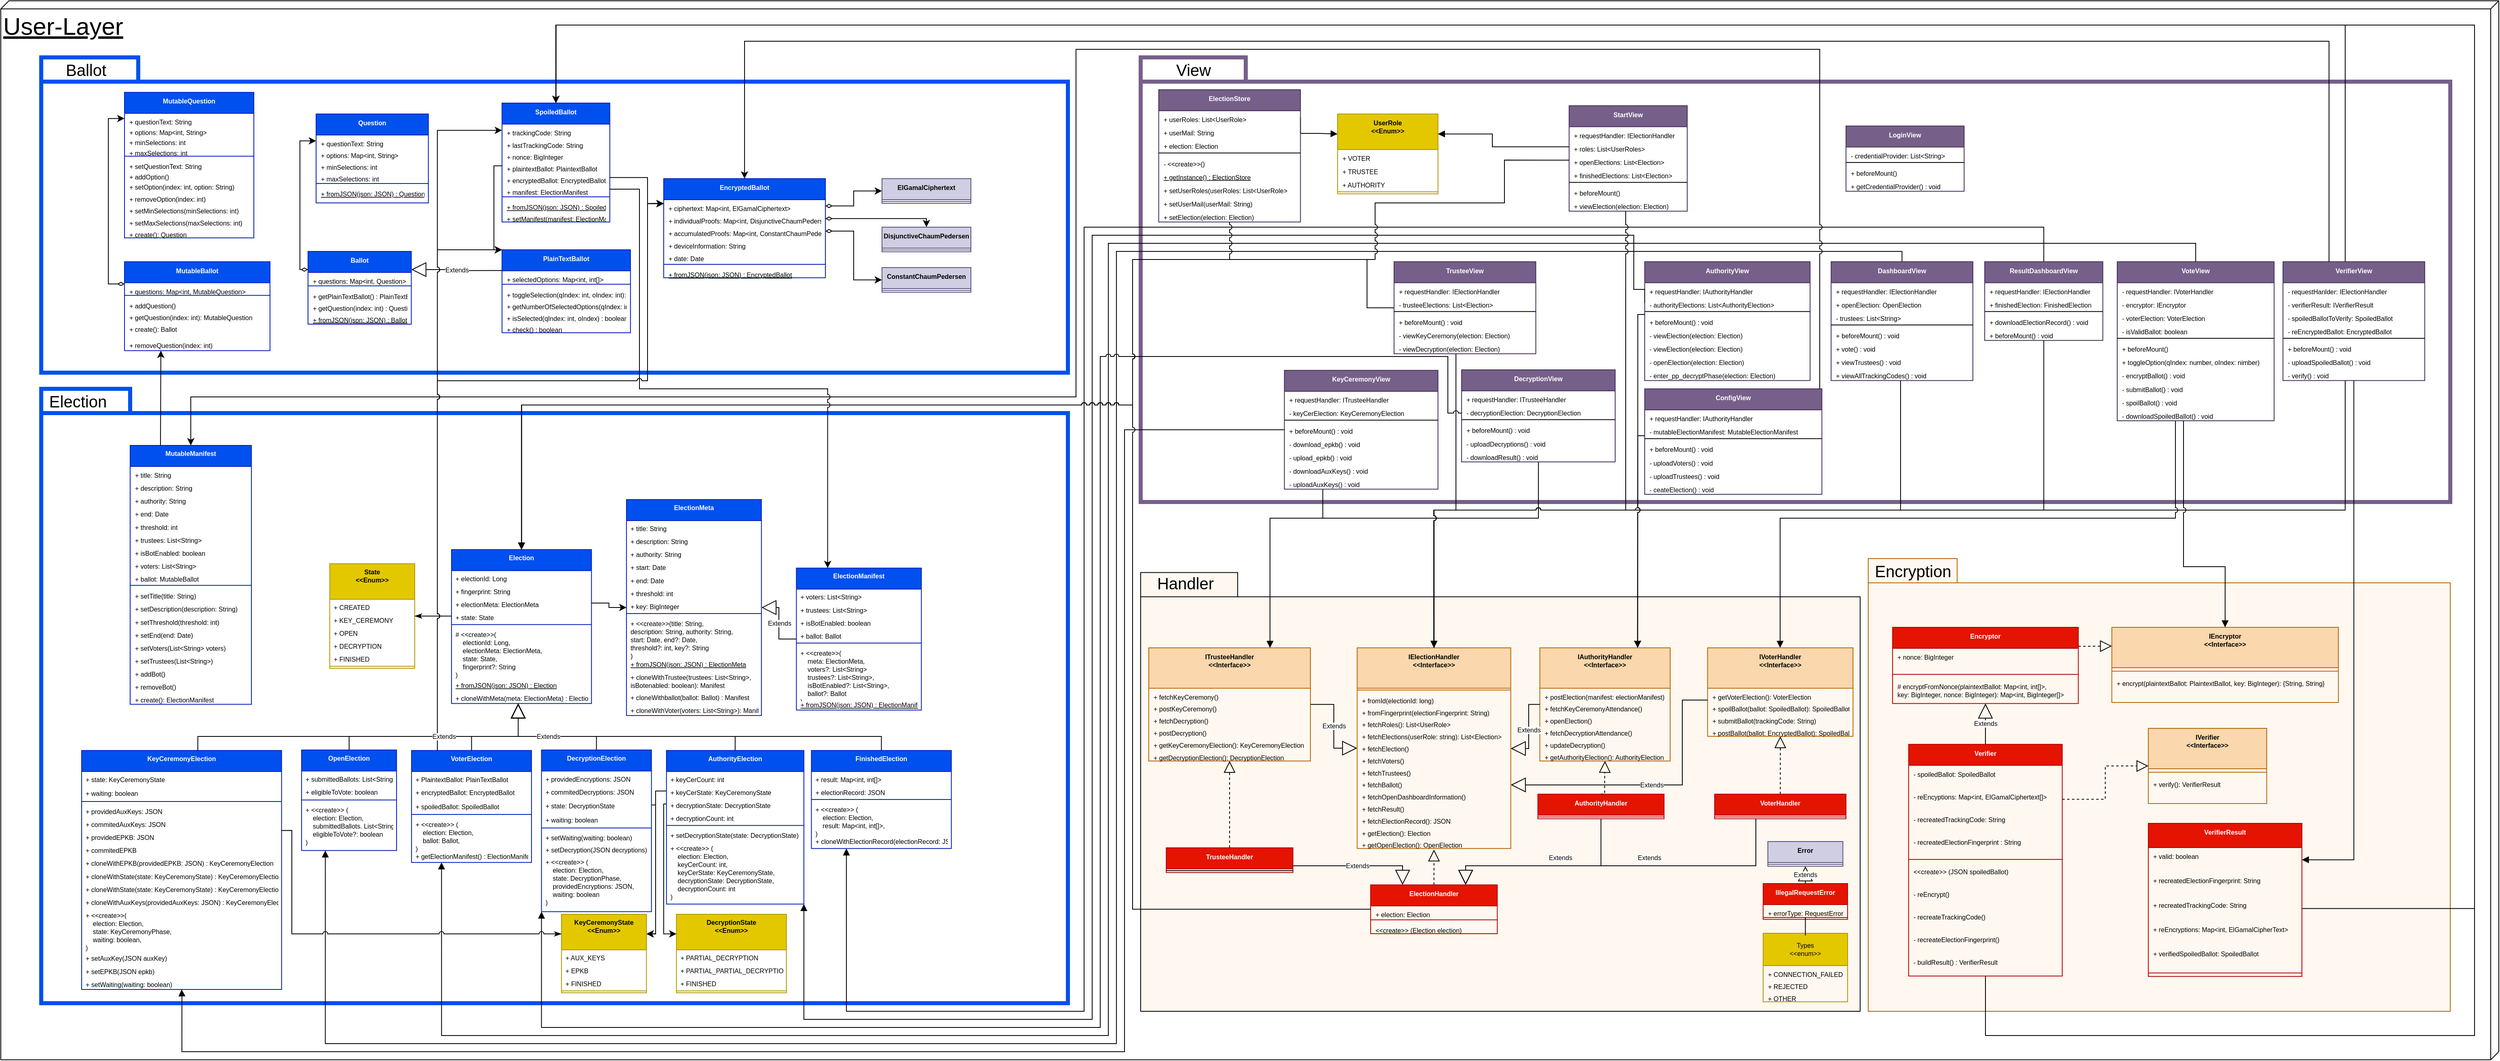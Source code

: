 <mxfile>
    <diagram id="uH6u4ny1DFCesu_kWa99" name="Page-1">
        <mxGraphModel dx="1980" dy="1098" grid="1" gridSize="10" guides="1" tooltips="1" connect="1" arrows="1" fold="1" page="1" pageScale="1" pageWidth="3300" pageHeight="4681" math="0" shadow="0">
            <root>
                <mxCell id="0"/>
                <object label="Background" id="461">
                    <mxCell style="" parent="0"/>
                </object>
                <mxCell id="2" value="User-Layer" style="verticalAlign=top;align=left;spacingTop=8;spacingLeft=2;spacingRight=12;shape=cube;size=10;direction=south;fontStyle=4;html=1;spacing=1;fontSize=30;" parent="461" vertex="1">
                    <mxGeometry x="120" y="90" width="3090" height="1310" as="geometry"/>
                </mxCell>
                <mxCell id="219" value="" style="shape=folder;fontStyle=1;spacingTop=10;tabWidth=110;tabHeight=30;tabPosition=left;html=1;fillColor=#FFF8F0;strokeColor=#b46504;fontSize=8;" parent="461" vertex="1">
                    <mxGeometry x="2430" y="780" width="720" height="560" as="geometry"/>
                </mxCell>
                <mxCell id="218" value="" style="shape=folder;fontStyle=1;spacingTop=10;tabWidth=120;tabHeight=30;tabPosition=left;html=1;fontSize=8;fillColor=#FFF8F0;" parent="461" vertex="1">
                    <mxGeometry x="1530" y="797.25" width="890" height="542.75" as="geometry"/>
                </mxCell>
                <mxCell id="333" value="" style="shape=folder;fontStyle=1;spacingTop=10;tabWidth=130;tabHeight=30;tabPosition=left;html=1;fillColor=#FFFFFF;strokeColor=#76608A;fontSize=8;strokeWidth=5;" parent="461" vertex="1">
                    <mxGeometry x="1530" y="160" width="1620" height="550" as="geometry"/>
                </mxCell>
                <mxCell id="3" value="" style="shape=folder;fontStyle=1;spacingTop=10;tabWidth=110;tabHeight=30;tabPosition=left;html=1;fontSize=8;fillColor=#FFFFFF;spacing=1;strokeColor=#0050EF;strokeWidth=5;" parent="461" vertex="1">
                    <mxGeometry x="170" y="570" width="1270" height="760" as="geometry"/>
                </mxCell>
                <mxCell id="140" value="" style="shape=folder;fontStyle=1;spacingTop=10;tabWidth=120;tabHeight=30;tabPosition=left;html=1;fontSize=8;fillColor=#FFFFFF;spacing=1;strokeColor=#0050EF;strokeWidth=5;" parent="461" vertex="1">
                    <mxGeometry x="170" y="160" width="1270" height="390" as="geometry"/>
                </mxCell>
                <mxCell id="467" value="" style="endArrow=none;endSize=16;endFill=0;html=1;rounded=0;fontSize=8;edgeStyle=orthogonalEdgeStyle;entryX=0.75;entryY=0;entryDx=0;entryDy=0;exitX=0.25;exitY=1;exitDx=0;exitDy=0;" parent="461" source="407" target="302" edge="1">
                    <mxGeometry width="160" relative="1" as="geometry">
                        <mxPoint x="1682.18" y="836.975" as="sourcePoint"/>
                        <mxPoint x="1739.996" y="891.128" as="targetPoint"/>
                        <Array as="points">
                            <mxPoint x="1755" y="730"/>
                            <mxPoint x="1690" y="730"/>
                        </Array>
                    </mxGeometry>
                </mxCell>
                <mxCell id="468" style="edgeStyle=orthogonalEdgeStyle;html=1;endArrow=block;endFill=1;jumpStyle=none;rounded=0;entryX=0.75;entryY=0;entryDx=0;entryDy=0;" parent="461" source="400" target="302" edge="1">
                    <mxGeometry relative="1" as="geometry">
                        <Array as="points">
                            <mxPoint x="2022" y="730"/>
                            <mxPoint x="1690" y="730"/>
                        </Array>
                    </mxGeometry>
                </mxCell>
                <mxCell id="477" style="edgeStyle=orthogonalEdgeStyle;rounded=0;jumpStyle=arc;html=1;entryX=0.5;entryY=0;entryDx=0;entryDy=0;endArrow=none;endFill=0;" parent="461" source="347" target="275" edge="1">
                    <mxGeometry relative="1" as="geometry">
                        <Array as="points">
                            <mxPoint x="2470" y="720"/>
                            <mxPoint x="1893" y="720"/>
                        </Array>
                    </mxGeometry>
                </mxCell>
                <mxCell id="476" style="edgeStyle=orthogonalEdgeStyle;rounded=0;jumpStyle=arc;html=1;entryX=0.5;entryY=0;entryDx=0;entryDy=0;endArrow=none;endFill=0;" parent="461" source="393" target="275" edge="1">
                    <mxGeometry relative="1" as="geometry">
                        <Array as="points">
                            <mxPoint x="1920" y="720"/>
                            <mxPoint x="1893" y="720"/>
                        </Array>
                    </mxGeometry>
                </mxCell>
                <mxCell id="478" style="edgeStyle=orthogonalEdgeStyle;rounded=0;jumpStyle=arc;html=1;entryX=0.5;entryY=0;entryDx=0;entryDy=0;endArrow=block;endFill=1;" parent="461" source="416" target="275" edge="1">
                    <mxGeometry relative="1" as="geometry">
                        <Array as="points">
                            <mxPoint x="2647" y="720"/>
                            <mxPoint x="1893" y="720"/>
                        </Array>
                    </mxGeometry>
                </mxCell>
                <mxCell id="566" style="edgeStyle=orthogonalEdgeStyle;rounded=0;jumpStyle=arc;html=1;entryX=0.75;entryY=0;entryDx=0;entryDy=0;" parent="461" source="385" target="295" edge="1">
                    <mxGeometry relative="1" as="geometry">
                        <Array as="points">
                            <mxPoint x="2145" y="628"/>
                            <mxPoint x="2145" y="820"/>
                            <mxPoint x="2145" y="820"/>
                        </Array>
                    </mxGeometry>
                </mxCell>
                <mxCell id="475" style="edgeStyle=orthogonalEdgeStyle;rounded=0;jumpStyle=arc;html=1;entryX=0.5;entryY=0;entryDx=0;entryDy=0;endArrow=block;endFill=1;" parent="461" source="356" target="275" edge="1">
                    <mxGeometry relative="1" as="geometry">
                        <Array as="points">
                            <mxPoint x="3020" y="720"/>
                            <mxPoint x="1893" y="720"/>
                        </Array>
                    </mxGeometry>
                </mxCell>
                <mxCell id="487" style="edgeStyle=orthogonalEdgeStyle;rounded=0;jumpStyle=arc;html=1;endArrow=block;endFill=1;" parent="461" source="365" target="290" edge="1">
                    <mxGeometry relative="1" as="geometry">
                        <Array as="points">
                            <mxPoint x="2810" y="730"/>
                            <mxPoint x="2321" y="730"/>
                        </Array>
                    </mxGeometry>
                </mxCell>
                <mxCell id="1" value="Foreground" style="" parent="0"/>
                <mxCell id="164" value="EncryptedBallot" style="swimlane;fontStyle=1;align=center;verticalAlign=top;childLayout=stackLayout;horizontal=1;startSize=26;horizontalStack=0;resizeParent=1;resizeParentMax=0;resizeLast=0;collapsible=1;marginBottom=0;comic=0;fillColor=#0050ef;strokeColor=#001DBC;fontColor=#ffffff;fontSize=8;" parent="1" vertex="1">
                    <mxGeometry x="940.004" y="309.999" width="199.999" height="122.667" as="geometry">
                        <mxRectangle x="735" y="270" width="130" height="30" as="alternateBounds"/>
                    </mxGeometry>
                </mxCell>
                <mxCell id="165" value="+ ciphertext: Map&lt;int, ElGamalCiphertext&gt;" style="text;strokeColor=none;fillColor=none;align=left;verticalAlign=top;spacingLeft=4;spacingRight=4;overflow=hidden;rotatable=0;points=[[0,0.5],[1,0.5]];portConstraint=eastwest;comic=0;fontSize=8;" parent="164" vertex="1">
                    <mxGeometry y="26" width="199.999" height="15.556" as="geometry"/>
                </mxCell>
                <mxCell id="166" value="+ individualProofs: Map&lt;int, DisjunctiveChaumPedersen[]&gt;" style="text;strokeColor=none;fillColor=none;align=left;verticalAlign=top;spacingLeft=4;spacingRight=4;overflow=hidden;rotatable=0;points=[[0,0.5],[1,0.5]];portConstraint=eastwest;comic=0;fontSize=8;" parent="164" vertex="1">
                    <mxGeometry y="41.556" width="199.999" height="15.556" as="geometry"/>
                </mxCell>
                <mxCell id="167" value="+ accumulatedProofs: Map&lt;int, ConstantChaumPedersen&gt;" style="text;strokeColor=none;fillColor=none;align=left;verticalAlign=top;spacingLeft=4;spacingRight=4;overflow=hidden;rotatable=0;points=[[0,0.5],[1,0.5]];portConstraint=eastwest;comic=0;fontSize=8;" parent="164" vertex="1">
                    <mxGeometry y="57.111" width="199.999" height="15.556" as="geometry"/>
                </mxCell>
                <mxCell id="168" value="+ deviceInformation: String" style="text;strokeColor=none;fillColor=none;align=left;verticalAlign=top;spacingLeft=4;spacingRight=4;overflow=hidden;rotatable=0;points=[[0,0.5],[1,0.5]];portConstraint=eastwest;comic=0;fontSize=8;" parent="164" vertex="1">
                    <mxGeometry y="72.667" width="199.999" height="15.556" as="geometry"/>
                </mxCell>
                <mxCell id="169" value="+ date: Date" style="text;strokeColor=none;fillColor=none;align=left;verticalAlign=top;spacingLeft=4;spacingRight=4;overflow=hidden;rotatable=0;points=[[0,0.5],[1,0.5]];portConstraint=eastwest;comic=0;fontSize=8;" parent="164" vertex="1">
                    <mxGeometry y="88.222" width="199.999" height="15.556" as="geometry"/>
                </mxCell>
                <mxCell id="170" value="" style="line;strokeWidth=1;fillColor=none;align=left;verticalAlign=middle;spacingTop=-1;spacingLeft=3;spacingRight=3;rotatable=0;labelPosition=right;points=[];portConstraint=eastwest;strokeColor=inherit;comic=0;fontSize=8;" parent="164" vertex="1">
                    <mxGeometry y="103.778" width="199.999" height="4.444" as="geometry"/>
                </mxCell>
                <mxCell id="171" value="+ fromJSON(json: JSON) : EncryptedBallot" style="text;strokeColor=none;fillColor=none;align=left;verticalAlign=top;spacingLeft=4;spacingRight=4;overflow=hidden;rotatable=0;points=[[0,0.5],[1,0.5]];portConstraint=eastwest;fontStyle=4;fontSize=8;" parent="164" vertex="1">
                    <mxGeometry y="108.222" width="199.999" height="14.444" as="geometry"/>
                </mxCell>
                <mxCell id="179" style="edgeStyle=orthogonalEdgeStyle;html=1;startArrow=diamondThin;startFill=0;endArrow=classic;endFill=1;fontSize=8;rounded=0;" parent="1" source="165" target="174" edge="1">
                    <mxGeometry relative="1" as="geometry"/>
                </mxCell>
                <mxCell id="180" style="edgeStyle=orthogonalEdgeStyle;html=1;startArrow=diamondThin;startFill=0;endArrow=classic;endFill=1;fontSize=8;rounded=0;" parent="1" source="166" target="172" edge="1">
                    <mxGeometry relative="1" as="geometry"/>
                </mxCell>
                <mxCell id="181" style="edgeStyle=elbowEdgeStyle;html=1;startArrow=diamondThin;startFill=0;endArrow=classic;endFill=1;fontSize=8;rounded=0;" parent="1" source="167" target="176" edge="1">
                    <mxGeometry relative="1" as="geometry"/>
                </mxCell>
                <mxCell id="174" value="ElGamalCiphertext" style="swimlane;fontStyle=1;align=center;verticalAlign=top;childLayout=stackLayout;horizontal=1;startSize=26;horizontalStack=0;resizeParent=1;resizeParentMax=0;resizeLast=0;collapsible=1;marginBottom=0;comic=0;fillColor=#d0cee2;strokeColor=#56517e;fontSize=8;" parent="1" vertex="1">
                    <mxGeometry x="1210" y="310" width="110" height="30.444" as="geometry">
                        <mxRectangle x="735" y="270" width="130" height="30" as="alternateBounds"/>
                    </mxGeometry>
                </mxCell>
                <mxCell id="175" value="" style="line;strokeWidth=1;fillColor=none;align=left;verticalAlign=middle;spacingTop=-1;spacingLeft=3;spacingRight=3;rotatable=0;labelPosition=right;points=[];portConstraint=eastwest;strokeColor=inherit;comic=0;fontSize=8;" parent="174" vertex="1">
                    <mxGeometry y="26" width="110" height="4.444" as="geometry"/>
                </mxCell>
                <mxCell id="172" value="DisjunctiveChaumPedersen" style="swimlane;fontStyle=1;align=center;verticalAlign=top;childLayout=stackLayout;horizontal=1;startSize=26;horizontalStack=0;resizeParent=1;resizeParentMax=0;resizeLast=0;collapsible=1;marginBottom=0;comic=0;fillColor=#d0cee2;strokeColor=#56517e;fontColor=#000000;fontSize=8;" parent="1" vertex="1">
                    <mxGeometry x="1210" y="370" width="110" height="30.444" as="geometry">
                        <mxRectangle x="735" y="270" width="130" height="30" as="alternateBounds"/>
                    </mxGeometry>
                </mxCell>
                <mxCell id="173" value="" style="line;strokeWidth=1;fillColor=none;align=left;verticalAlign=middle;spacingTop=-1;spacingLeft=3;spacingRight=3;rotatable=0;labelPosition=right;points=[];portConstraint=eastwest;strokeColor=inherit;comic=0;fontSize=8;" parent="172" vertex="1">
                    <mxGeometry y="26" width="110" height="4.444" as="geometry"/>
                </mxCell>
                <mxCell id="176" value="ConstantChaumPedersen" style="swimlane;fontStyle=1;align=center;verticalAlign=top;childLayout=stackLayout;horizontal=1;startSize=26;horizontalStack=0;resizeParent=1;resizeParentMax=0;resizeLast=0;collapsible=1;marginBottom=0;comic=0;fillColor=#d0cee2;strokeColor=#56517e;fontColor=#000000;fontSize=8;" parent="1" vertex="1">
                    <mxGeometry x="1210" y="420" width="110" height="30.444" as="geometry">
                        <mxRectangle x="735" y="270" width="130" height="30" as="alternateBounds"/>
                    </mxGeometry>
                </mxCell>
                <mxCell id="177" value="" style="line;strokeWidth=1;fillColor=none;align=left;verticalAlign=middle;spacingTop=-1;spacingLeft=3;spacingRight=3;rotatable=0;labelPosition=right;points=[];portConstraint=eastwest;strokeColor=inherit;comic=0;fontSize=8;" parent="176" vertex="1">
                    <mxGeometry y="26" width="110" height="4.444" as="geometry"/>
                </mxCell>
                <mxCell id="256" value="VerifierResult" style="swimlane;fontStyle=1;align=center;verticalAlign=top;childLayout=stackLayout;horizontal=1;startSize=30;horizontalStack=0;resizeParent=1;resizeParentMax=0;resizeLast=0;collapsible=1;marginBottom=0;fillColor=#e51400;fontColor=#ffffff;strokeColor=#B20000;fontSize=8;" parent="1" vertex="1">
                    <mxGeometry x="2776.47" y="1107.54" width="190" height="189.33" as="geometry">
                        <mxRectangle x="378.5" y="730" width="110" height="30" as="alternateBounds"/>
                    </mxGeometry>
                </mxCell>
                <mxCell id="257" value="+ valid: boolean" style="text;strokeColor=none;fillColor=none;align=left;verticalAlign=top;spacingLeft=4;spacingRight=4;overflow=hidden;rotatable=0;points=[[0,0.5],[1,0.5]];portConstraint=eastwest;fontStyle=0;fontSize=8;" parent="256" vertex="1">
                    <mxGeometry y="30" width="190" height="30.144" as="geometry"/>
                </mxCell>
                <mxCell id="258" value="+ recreatedElectionFingerprint: String" style="text;strokeColor=none;fillColor=none;align=left;verticalAlign=top;spacingLeft=4;spacingRight=4;overflow=hidden;rotatable=0;points=[[0,0.5],[1,0.5]];portConstraint=eastwest;fontSize=8;" parent="256" vertex="1">
                    <mxGeometry y="60.144" width="190" height="30.144" as="geometry"/>
                </mxCell>
                <mxCell id="259" value="+ recreatedTrackingCode: String" style="text;strokeColor=none;fillColor=none;align=left;verticalAlign=top;spacingLeft=4;spacingRight=4;overflow=hidden;rotatable=0;points=[[0,0.5],[1,0.5]];portConstraint=eastwest;fontSize=8;" parent="256" vertex="1">
                    <mxGeometry y="90.287" width="190" height="30.144" as="geometry"/>
                </mxCell>
                <mxCell id="260" value="+ reEncryptions: Map&lt;int, ElGamalCipherText&gt;" style="text;strokeColor=none;fillColor=none;align=left;verticalAlign=top;spacingLeft=4;spacingRight=4;overflow=hidden;rotatable=0;points=[[0,0.5],[1,0.5]];portConstraint=eastwest;fontSize=8;" parent="256" vertex="1">
                    <mxGeometry y="120.431" width="190" height="30.144" as="geometry"/>
                </mxCell>
                <mxCell id="261" value="+ verifiedSpoiledBallot: SpoiledBallot " style="text;strokeColor=none;fillColor=none;align=left;verticalAlign=top;spacingLeft=4;spacingRight=4;overflow=hidden;rotatable=0;points=[[0,0.5],[1,0.5]];portConstraint=eastwest;fontSize=8;" parent="256" vertex="1">
                    <mxGeometry y="150.574" width="190" height="30.144" as="geometry"/>
                </mxCell>
                <mxCell id="262" value="" style="line;strokeWidth=1;fillColor=none;align=left;verticalAlign=middle;spacingTop=-1;spacingLeft=3;spacingRight=3;rotatable=0;labelPosition=right;points=[];portConstraint=eastwest;strokeColor=inherit;fontSize=8;" parent="256" vertex="1">
                    <mxGeometry y="180.718" width="190" height="8.612" as="geometry"/>
                </mxCell>
                <mxCell id="318" value="&lt;font style=&quot;font-size: 20px&quot;&gt;Handler&lt;/font&gt;" style="text;html=1;align=center;verticalAlign=middle;resizable=0;points=[];autosize=1;strokeColor=none;fillColor=none;fontSize=8;" parent="1" vertex="1">
                    <mxGeometry x="1539.65" y="800.005" width="90" height="20" as="geometry"/>
                </mxCell>
                <mxCell id="334" value="StartView" style="swimlane;fontStyle=1;align=center;verticalAlign=top;childLayout=stackLayout;horizontal=1;startSize=26;horizontalStack=0;resizeParent=1;resizeParentMax=0;resizeLast=0;collapsible=1;marginBottom=0;fillColor=#76608a;strokeColor=#432D57;fontColor=#ffffff;fontSize=8;" parent="1" vertex="1">
                    <mxGeometry x="2059.998" y="219.781" width="146.127" height="130.45" as="geometry"/>
                </mxCell>
                <mxCell id="335" value="+ requestHandler: IElectionHandler" style="text;strokeColor=none;fillColor=none;align=left;verticalAlign=top;spacingLeft=4;spacingRight=4;overflow=hidden;rotatable=0;points=[[0,0.5],[1,0.5]];portConstraint=eastwest;fontSize=8;" parent="334" vertex="1">
                    <mxGeometry y="26" width="146.127" height="16.559" as="geometry"/>
                </mxCell>
                <mxCell id="336" value="+ roles: List&lt;UserRoles&gt;" style="text;strokeColor=none;fillColor=none;align=left;verticalAlign=top;spacingLeft=4;spacingRight=4;overflow=hidden;rotatable=0;points=[[0,0.5],[1,0.5]];portConstraint=eastwest;fontSize=8;" parent="334" vertex="1">
                    <mxGeometry y="42.559" width="146.127" height="16.559" as="geometry"/>
                </mxCell>
                <mxCell id="337" value="+ openElections: List&lt;Election&gt;" style="text;strokeColor=none;fillColor=none;align=left;verticalAlign=top;spacingLeft=4;spacingRight=4;overflow=hidden;rotatable=0;points=[[0,0.5],[1,0.5]];portConstraint=eastwest;fontSize=8;" parent="334" vertex="1">
                    <mxGeometry y="59.118" width="146.127" height="16.559" as="geometry"/>
                </mxCell>
                <mxCell id="338" value="+ finishedElections: List&lt;Election&gt;" style="text;strokeColor=none;fillColor=none;align=left;verticalAlign=top;spacingLeft=4;spacingRight=4;overflow=hidden;rotatable=0;points=[[0,0.5],[1,0.5]];portConstraint=eastwest;fontSize=8;" parent="334" vertex="1">
                    <mxGeometry y="75.678" width="146.127" height="16.559" as="geometry"/>
                </mxCell>
                <mxCell id="339" value="" style="line;strokeWidth=1;fillColor=none;align=left;verticalAlign=middle;spacingTop=-1;spacingLeft=3;spacingRight=3;rotatable=0;labelPosition=right;points=[];portConstraint=eastwest;fontSize=8;" parent="334" vertex="1">
                    <mxGeometry y="92.237" width="146.127" height="5.095" as="geometry"/>
                </mxCell>
                <mxCell id="340" value="+ beforeMount()" style="text;strokeColor=none;fillColor=none;align=left;verticalAlign=top;spacingLeft=4;spacingRight=4;overflow=hidden;rotatable=0;points=[[0,0.5],[1,0.5]];portConstraint=eastwest;fontSize=8;" parent="334" vertex="1">
                    <mxGeometry y="97.332" width="146.127" height="16.559" as="geometry"/>
                </mxCell>
                <mxCell id="341" value="+ viewElection(election: Election)" style="text;strokeColor=none;fillColor=none;align=left;verticalAlign=top;spacingLeft=4;spacingRight=4;overflow=hidden;rotatable=0;points=[[0,0.5],[1,0.5]];portConstraint=eastwest;fontSize=8;" parent="334" vertex="1">
                    <mxGeometry y="113.891" width="146.127" height="16.559" as="geometry"/>
                </mxCell>
                <mxCell id="342" value="LoginView" style="swimlane;fontStyle=1;align=center;verticalAlign=top;childLayout=stackLayout;horizontal=1;startSize=26;horizontalStack=0;resizeParent=1;resizeParentMax=0;resizeLast=0;collapsible=1;marginBottom=0;fillColor=#76608a;strokeColor=#432D57;fontColor=#ffffff;fontSize=8;" parent="1" vertex="1">
                    <mxGeometry x="2402.498" y="244.837" width="146.127" height="80.773" as="geometry"/>
                </mxCell>
                <mxCell id="343" value="- credentialProvider: List&lt;String&gt;" style="text;strokeColor=none;fillColor=none;align=left;verticalAlign=top;spacingLeft=4;spacingRight=4;overflow=hidden;rotatable=0;points=[[0,0.5],[1,0.5]];portConstraint=eastwest;fontSize=8;" parent="342" vertex="1">
                    <mxGeometry y="26" width="146.127" height="16.559" as="geometry"/>
                </mxCell>
                <mxCell id="344" value="" style="line;strokeWidth=1;fillColor=none;align=left;verticalAlign=middle;spacingTop=-1;spacingLeft=3;spacingRight=3;rotatable=0;labelPosition=right;points=[];portConstraint=eastwest;fontSize=8;" parent="342" vertex="1">
                    <mxGeometry y="42.559" width="146.127" height="5.095" as="geometry"/>
                </mxCell>
                <mxCell id="345" value="+ beforeMount()" style="text;strokeColor=none;fillColor=none;align=left;verticalAlign=top;spacingLeft=4;spacingRight=4;overflow=hidden;rotatable=0;points=[[0,0.5],[1,0.5]];portConstraint=eastwest;fontSize=8;" parent="342" vertex="1">
                    <mxGeometry y="47.654" width="146.127" height="16.559" as="geometry"/>
                </mxCell>
                <mxCell id="346" value="+ getCredentialProvider() : void" style="text;strokeColor=none;fillColor=none;align=left;verticalAlign=top;spacingLeft=4;spacingRight=4;overflow=hidden;rotatable=0;points=[[0,0.5],[1,0.5]];portConstraint=eastwest;fontSize=8;" parent="342" vertex="1">
                    <mxGeometry y="64.214" width="146.127" height="16.559" as="geometry"/>
                </mxCell>
                <mxCell id="526" style="edgeStyle=orthogonalEdgeStyle;rounded=0;jumpStyle=none;html=1;endArrow=block;endFill=1;entryX=0.25;entryY=1;entryDx=0;entryDy=0;" parent="1" source="347" target="80" edge="1">
                    <mxGeometry relative="1" as="geometry">
                        <Array as="points">
                            <mxPoint x="2472" y="400"/>
                            <mxPoint x="1500" y="400"/>
                            <mxPoint x="1500" y="1380"/>
                            <mxPoint x="521" y="1380"/>
                        </Array>
                    </mxGeometry>
                </mxCell>
                <mxCell id="347" value="DashboardView" style="swimlane;fontStyle=1;align=center;verticalAlign=top;childLayout=stackLayout;horizontal=1;startSize=26;horizontalStack=0;resizeParent=1;resizeParentMax=0;resizeLast=0;collapsible=1;marginBottom=0;fillColor=#76608a;strokeColor=#432D57;fontColor=#ffffff;fontSize=8;" parent="1" vertex="1">
                    <mxGeometry x="2384.108" y="412.761" width="175.352" height="147.009" as="geometry"/>
                </mxCell>
                <mxCell id="348" value="+ requestHandler: IElectionHandler" style="text;strokeColor=none;fillColor=none;align=left;verticalAlign=top;spacingLeft=4;spacingRight=4;overflow=hidden;rotatable=0;points=[[0,0.5],[1,0.5]];portConstraint=eastwest;fontSize=8;" parent="347" vertex="1">
                    <mxGeometry y="26" width="175.352" height="16.559" as="geometry"/>
                </mxCell>
                <mxCell id="349" value="+ openElection: OpenElection" style="text;strokeColor=none;fillColor=none;align=left;verticalAlign=top;spacingLeft=4;spacingRight=4;overflow=hidden;rotatable=0;points=[[0,0.5],[1,0.5]];portConstraint=eastwest;fontSize=8;" parent="347" vertex="1">
                    <mxGeometry y="42.559" width="175.352" height="16.559" as="geometry"/>
                </mxCell>
                <mxCell id="350" value="- trustees: List&lt;String&gt;" style="text;strokeColor=none;fillColor=none;align=left;verticalAlign=top;spacingLeft=4;spacingRight=4;overflow=hidden;rotatable=0;points=[[0,0.5],[1,0.5]];portConstraint=eastwest;fontSize=8;" parent="347" vertex="1">
                    <mxGeometry y="59.118" width="175.352" height="16.559" as="geometry"/>
                </mxCell>
                <mxCell id="351" value="" style="line;strokeWidth=1;fillColor=none;align=left;verticalAlign=middle;spacingTop=-1;spacingLeft=3;spacingRight=3;rotatable=0;labelPosition=right;points=[];portConstraint=eastwest;fontSize=8;" parent="347" vertex="1">
                    <mxGeometry y="75.678" width="175.352" height="5.095" as="geometry"/>
                </mxCell>
                <mxCell id="352" value="+ beforeMount() : void" style="text;strokeColor=none;fillColor=none;align=left;verticalAlign=top;spacingLeft=4;spacingRight=4;overflow=hidden;rotatable=0;points=[[0,0.5],[1,0.5]];portConstraint=eastwest;fontSize=8;" parent="347" vertex="1">
                    <mxGeometry y="80.773" width="175.352" height="16.559" as="geometry"/>
                </mxCell>
                <mxCell id="353" value="+ vote() : void" style="text;strokeColor=none;fillColor=none;align=left;verticalAlign=top;spacingLeft=4;spacingRight=4;overflow=hidden;rotatable=0;points=[[0,0.5],[1,0.5]];portConstraint=eastwest;fontSize=8;" parent="347" vertex="1">
                    <mxGeometry y="97.332" width="175.352" height="16.559" as="geometry"/>
                </mxCell>
                <mxCell id="354" value="+ viewTrustees() : void" style="text;strokeColor=none;fillColor=none;align=left;verticalAlign=top;spacingLeft=4;spacingRight=4;overflow=hidden;rotatable=0;points=[[0,0.5],[1,0.5]];portConstraint=eastwest;fontSize=8;" parent="347" vertex="1">
                    <mxGeometry y="113.891" width="175.352" height="16.559" as="geometry"/>
                </mxCell>
                <mxCell id="355" value="+ viewAllTrackingCodes() : void" style="text;strokeColor=none;fillColor=none;align=left;verticalAlign=top;spacingLeft=4;spacingRight=4;overflow=hidden;rotatable=0;points=[[0,0.5],[1,0.5]];portConstraint=eastwest;fontSize=8;" parent="347" vertex="1">
                    <mxGeometry y="130.45" width="175.352" height="16.559" as="geometry"/>
                </mxCell>
                <mxCell id="484" style="edgeStyle=orthogonalEdgeStyle;rounded=0;jumpStyle=none;html=1;entryX=1;entryY=0.5;entryDx=0;entryDy=0;endArrow=block;endFill=1;" parent="1" source="356" target="257" edge="1">
                    <mxGeometry relative="1" as="geometry"/>
                </mxCell>
                <mxCell id="356" value="VerifierView" style="swimlane;fontStyle=1;align=center;verticalAlign=top;childLayout=stackLayout;horizontal=1;startSize=26;horizontalStack=0;resizeParent=1;resizeParentMax=0;resizeLast=0;collapsible=1;marginBottom=0;fillColor=#76608a;strokeColor=#432D57;fontColor=#ffffff;fontSize=8;" parent="1" vertex="1">
                    <mxGeometry x="2943.044" y="412.761" width="175.352" height="147.009" as="geometry"/>
                </mxCell>
                <mxCell id="357" value="- requestHanlder: IElectionHandler" style="text;strokeColor=none;fillColor=none;align=left;verticalAlign=top;spacingLeft=4;spacingRight=4;overflow=hidden;rotatable=0;points=[[0,0.5],[1,0.5]];portConstraint=eastwest;fontSize=8;" parent="356" vertex="1">
                    <mxGeometry y="26" width="175.352" height="16.559" as="geometry"/>
                </mxCell>
                <mxCell id="358" value="- verifierResult: IVerifierResult" style="text;strokeColor=none;fillColor=none;align=left;verticalAlign=top;spacingLeft=4;spacingRight=4;overflow=hidden;rotatable=0;points=[[0,0.5],[1,0.5]];portConstraint=eastwest;fontSize=8;" parent="356" vertex="1">
                    <mxGeometry y="42.559" width="175.352" height="16.559" as="geometry"/>
                </mxCell>
                <mxCell id="359" value="- spoiledBallotToVerify: SpoiledBallot" style="text;strokeColor=none;fillColor=none;align=left;verticalAlign=top;spacingLeft=4;spacingRight=4;overflow=hidden;rotatable=0;points=[[0,0.5],[1,0.5]];portConstraint=eastwest;fontSize=8;" parent="356" vertex="1">
                    <mxGeometry y="59.118" width="175.352" height="16.559" as="geometry"/>
                </mxCell>
                <mxCell id="360" value="- reEncryptedBallot: EncryptedBallot" style="text;strokeColor=none;fillColor=none;align=left;verticalAlign=top;spacingLeft=4;spacingRight=4;overflow=hidden;rotatable=0;points=[[0,0.5],[1,0.5]];portConstraint=eastwest;fontSize=8;" parent="356" vertex="1">
                    <mxGeometry y="75.678" width="175.352" height="16.559" as="geometry"/>
                </mxCell>
                <mxCell id="361" value="" style="line;strokeWidth=1;fillColor=none;align=left;verticalAlign=middle;spacingTop=-1;spacingLeft=3;spacingRight=3;rotatable=0;labelPosition=right;points=[];portConstraint=eastwest;fontSize=8;" parent="356" vertex="1">
                    <mxGeometry y="92.237" width="175.352" height="5.095" as="geometry"/>
                </mxCell>
                <mxCell id="362" value="+ beforeMount() : void" style="text;strokeColor=none;fillColor=none;align=left;verticalAlign=top;spacingLeft=4;spacingRight=4;overflow=hidden;rotatable=0;points=[[0,0.5],[1,0.5]];portConstraint=eastwest;fontSize=8;" parent="356" vertex="1">
                    <mxGeometry y="97.332" width="175.352" height="16.559" as="geometry"/>
                </mxCell>
                <mxCell id="363" value="- uploadSpoiledBallot() : void " style="text;strokeColor=none;fillColor=none;align=left;verticalAlign=top;spacingLeft=4;spacingRight=4;overflow=hidden;rotatable=0;points=[[0,0.5],[1,0.5]];portConstraint=eastwest;fontSize=8;" parent="356" vertex="1">
                    <mxGeometry y="113.891" width="175.352" height="16.559" as="geometry"/>
                </mxCell>
                <mxCell id="364" value="- verify() : void" style="text;strokeColor=none;fillColor=none;align=left;verticalAlign=top;spacingLeft=4;spacingRight=4;overflow=hidden;rotatable=0;points=[[0,0.5],[1,0.5]];portConstraint=eastwest;fontSize=8;" parent="356" vertex="1">
                    <mxGeometry y="130.45" width="175.352" height="16.559" as="geometry"/>
                </mxCell>
                <mxCell id="365" value="VoteView" style="swimlane;fontStyle=1;align=center;verticalAlign=top;childLayout=stackLayout;horizontal=1;startSize=26;horizontalStack=0;resizeParent=1;resizeParentMax=0;resizeLast=0;collapsible=1;marginBottom=0;fillColor=#76608a;strokeColor=#432D57;fontColor=#ffffff;fontSize=8;" parent="1" vertex="1">
                    <mxGeometry x="2738.013" y="412.761" width="194.071" height="196.687" as="geometry"/>
                </mxCell>
                <mxCell id="366" value="- requestHandler: IVoterHandler" style="text;strokeColor=none;fillColor=none;align=left;verticalAlign=top;spacingLeft=4;spacingRight=4;overflow=hidden;rotatable=0;points=[[0,0.5],[1,0.5]];portConstraint=eastwest;fontSize=8;" parent="365" vertex="1">
                    <mxGeometry y="26" width="194.071" height="16.559" as="geometry"/>
                </mxCell>
                <mxCell id="367" value="- encryptor: IEncryptor" style="text;strokeColor=none;fillColor=none;align=left;verticalAlign=top;spacingLeft=4;spacingRight=4;overflow=hidden;rotatable=0;points=[[0,0.5],[1,0.5]];portConstraint=eastwest;fontSize=8;" parent="365" vertex="1">
                    <mxGeometry y="42.559" width="194.071" height="16.559" as="geometry"/>
                </mxCell>
                <mxCell id="368" value="- voterElection: VoterElection" style="text;strokeColor=none;fillColor=none;align=left;verticalAlign=top;spacingLeft=4;spacingRight=4;overflow=hidden;rotatable=0;points=[[0,0.5],[1,0.5]];portConstraint=eastwest;spacingTop=0;fontSize=8;" parent="365" vertex="1">
                    <mxGeometry y="59.118" width="194.071" height="16.559" as="geometry"/>
                </mxCell>
                <mxCell id="369" value="- isValidBallot: boolean" style="text;strokeColor=none;fillColor=none;align=left;verticalAlign=top;spacingLeft=4;spacingRight=4;overflow=hidden;rotatable=0;points=[[0,0.5],[1,0.5]];portConstraint=eastwest;spacingTop=0;fontSize=8;" parent="365" vertex="1">
                    <mxGeometry y="75.678" width="194.071" height="16.559" as="geometry"/>
                </mxCell>
                <mxCell id="370" value="" style="line;strokeWidth=1;fillColor=none;align=left;verticalAlign=middle;spacingTop=-1;spacingLeft=3;spacingRight=3;rotatable=0;labelPosition=right;points=[];portConstraint=eastwest;fontSize=8;" parent="365" vertex="1">
                    <mxGeometry y="92.237" width="194.071" height="5.095" as="geometry"/>
                </mxCell>
                <mxCell id="371" value="+ beforeMount()" style="text;strokeColor=none;fillColor=none;align=left;verticalAlign=top;spacingLeft=4;spacingRight=4;overflow=hidden;rotatable=0;points=[[0,0.5],[1,0.5]];portConstraint=eastwest;fontSize=8;" parent="365" vertex="1">
                    <mxGeometry y="97.332" width="194.071" height="16.559" as="geometry"/>
                </mxCell>
                <mxCell id="372" value="+ toggleOption(qIndex: number, oIndex: nimber)" style="text;strokeColor=none;fillColor=none;align=left;verticalAlign=top;spacingLeft=4;spacingRight=4;overflow=hidden;rotatable=0;points=[[0,0.5],[1,0.5]];portConstraint=eastwest;fontSize=8;" parent="365" vertex="1">
                    <mxGeometry y="113.891" width="194.071" height="16.559" as="geometry"/>
                </mxCell>
                <mxCell id="373" value="- encryptBallot() : void" style="text;strokeColor=none;fillColor=none;align=left;verticalAlign=top;spacingLeft=4;spacingRight=4;overflow=hidden;rotatable=0;points=[[0,0.5],[1,0.5]];portConstraint=eastwest;fontSize=8;" parent="365" vertex="1">
                    <mxGeometry y="130.45" width="194.071" height="16.559" as="geometry"/>
                </mxCell>
                <mxCell id="374" value="- submitBallot() : void" style="text;strokeColor=none;fillColor=none;align=left;verticalAlign=top;spacingLeft=4;spacingRight=4;overflow=hidden;rotatable=0;points=[[0,0.5],[1,0.5]];portConstraint=eastwest;fontSize=8;" parent="365" vertex="1">
                    <mxGeometry y="147.009" width="194.071" height="16.559" as="geometry"/>
                </mxCell>
                <mxCell id="375" value="- spoilBallot() : void" style="text;strokeColor=none;fillColor=none;align=left;verticalAlign=top;spacingLeft=4;spacingRight=4;overflow=hidden;rotatable=0;points=[[0,0.5],[1,0.5]];portConstraint=eastwest;fontSize=8;" parent="365" vertex="1">
                    <mxGeometry y="163.569" width="194.071" height="16.559" as="geometry"/>
                </mxCell>
                <mxCell id="376" value="- downloadSpoiledBallot() : void" style="text;strokeColor=none;fillColor=none;align=left;verticalAlign=top;spacingLeft=4;spacingRight=4;overflow=hidden;rotatable=0;points=[[0,0.5],[1,0.5]];portConstraint=eastwest;fontSize=8;" parent="365" vertex="1">
                    <mxGeometry y="180.128" width="194.071" height="16.559" as="geometry"/>
                </mxCell>
                <mxCell id="377" value="AuthorityView" style="swimlane;fontStyle=1;align=center;verticalAlign=top;childLayout=stackLayout;horizontal=1;startSize=26;horizontalStack=0;resizeParent=1;resizeParentMax=0;resizeLast=0;collapsible=1;marginBottom=0;fillColor=#76608a;strokeColor=#432D57;fontColor=#ffffff;fontSize=8;" parent="1" vertex="1">
                    <mxGeometry x="2153.498" y="412.761" width="204.578" height="147.009" as="geometry"/>
                </mxCell>
                <mxCell id="378" value="+ requestHandler: IAuthorityHandler" style="text;strokeColor=none;fillColor=none;align=left;verticalAlign=top;spacingLeft=4;spacingRight=4;overflow=hidden;rotatable=0;points=[[0,0.5],[1,0.5]];portConstraint=eastwest;fontSize=8;" parent="377" vertex="1">
                    <mxGeometry y="26" width="204.578" height="16.559" as="geometry"/>
                </mxCell>
                <mxCell id="379" value="- authorityElections: List&lt;AuthorityElection&gt;" style="text;strokeColor=none;fillColor=none;align=left;verticalAlign=top;spacingLeft=4;spacingRight=4;overflow=hidden;rotatable=0;points=[[0,0.5],[1,0.5]];portConstraint=eastwest;fontSize=8;" parent="377" vertex="1">
                    <mxGeometry y="42.559" width="204.578" height="16.559" as="geometry"/>
                </mxCell>
                <mxCell id="380" value="" style="line;strokeWidth=1;fillColor=none;align=left;verticalAlign=middle;spacingTop=-1;spacingLeft=3;spacingRight=3;rotatable=0;labelPosition=right;points=[];portConstraint=eastwest;fontSize=8;" parent="377" vertex="1">
                    <mxGeometry y="59.118" width="204.578" height="5.095" as="geometry"/>
                </mxCell>
                <mxCell id="381" value="+ beforeMount() : void" style="text;strokeColor=none;fillColor=none;align=left;verticalAlign=top;spacingLeft=4;spacingRight=4;overflow=hidden;rotatable=0;points=[[0,0.5],[1,0.5]];portConstraint=eastwest;fontSize=8;" parent="377" vertex="1">
                    <mxGeometry y="64.214" width="204.578" height="16.559" as="geometry"/>
                </mxCell>
                <mxCell id="609" value="- viewElection(election: Election)" style="text;strokeColor=none;fillColor=none;align=left;verticalAlign=top;spacingLeft=4;spacingRight=4;overflow=hidden;rotatable=0;points=[[0,0.5],[1,0.5]];portConstraint=eastwest;fontSize=8;" parent="377" vertex="1">
                    <mxGeometry y="80.773" width="204.578" height="16.559" as="geometry"/>
                </mxCell>
                <mxCell id="382" value="- viewElection(election: Election)" style="text;strokeColor=none;fillColor=none;align=left;verticalAlign=top;spacingLeft=4;spacingRight=4;overflow=hidden;rotatable=0;points=[[0,0.5],[1,0.5]];portConstraint=eastwest;fontSize=8;" parent="377" vertex="1">
                    <mxGeometry y="97.332" width="204.578" height="16.559" as="geometry"/>
                </mxCell>
                <mxCell id="383" value="- openElection(election: Election)" style="text;strokeColor=none;fillColor=none;align=left;verticalAlign=top;spacingLeft=4;spacingRight=4;overflow=hidden;rotatable=0;points=[[0,0.5],[1,0.5]];portConstraint=eastwest;fontSize=8;" parent="377" vertex="1">
                    <mxGeometry y="113.891" width="204.578" height="16.559" as="geometry"/>
                </mxCell>
                <mxCell id="384" value="- enter_pp_decryptPhase(election: Election)" style="text;strokeColor=none;fillColor=none;align=left;verticalAlign=top;spacingLeft=4;spacingRight=4;overflow=hidden;rotatable=0;points=[[0,0.5],[1,0.5]];portConstraint=eastwest;fontSize=8;" parent="377" vertex="1">
                    <mxGeometry y="130.45" width="204.578" height="16.559" as="geometry"/>
                </mxCell>
                <mxCell id="385" value="ConfigView" style="swimlane;fontStyle=1;align=center;verticalAlign=top;childLayout=stackLayout;horizontal=1;startSize=26;horizontalStack=0;resizeParent=1;resizeParentMax=0;resizeLast=0;collapsible=1;marginBottom=0;fillColor=#76608a;strokeColor=#432D57;fontColor=#ffffff;fontSize=8;" parent="1" vertex="1">
                    <mxGeometry x="2153.502" y="569.998" width="219.191" height="130.45" as="geometry"/>
                </mxCell>
                <mxCell id="386" value="+ requestHandler: IAuthorityHandler" style="text;strokeColor=none;fillColor=none;align=left;verticalAlign=top;spacingLeft=4;spacingRight=4;overflow=hidden;rotatable=0;points=[[0,0.5],[1,0.5]];portConstraint=eastwest;fontSize=8;" parent="385" vertex="1">
                    <mxGeometry y="26" width="219.191" height="16.559" as="geometry"/>
                </mxCell>
                <mxCell id="387" value="- mutableElectionManifest: MutableElectionManifest" style="text;strokeColor=none;fillColor=none;align=left;verticalAlign=top;spacingLeft=4;spacingRight=4;overflow=hidden;rotatable=0;points=[[0,0.5],[1,0.5]];portConstraint=eastwest;fontSize=8;" parent="385" vertex="1">
                    <mxGeometry y="42.559" width="219.191" height="16.559" as="geometry"/>
                </mxCell>
                <mxCell id="388" value="" style="line;strokeWidth=1;fillColor=none;align=left;verticalAlign=middle;spacingTop=-1;spacingLeft=3;spacingRight=3;rotatable=0;labelPosition=right;points=[];portConstraint=eastwest;fontSize=8;" parent="385" vertex="1">
                    <mxGeometry y="59.118" width="219.191" height="5.095" as="geometry"/>
                </mxCell>
                <mxCell id="389" value="+ beforeMount() : void" style="text;strokeColor=none;fillColor=none;align=left;verticalAlign=top;spacingLeft=4;spacingRight=4;overflow=hidden;rotatable=0;points=[[0,0.5],[1,0.5]];portConstraint=eastwest;fontSize=8;" parent="385" vertex="1">
                    <mxGeometry y="64.214" width="219.191" height="16.559" as="geometry"/>
                </mxCell>
                <mxCell id="390" value="- uploadVoters() : void" style="text;strokeColor=none;fillColor=none;align=left;verticalAlign=top;spacingLeft=4;spacingRight=4;overflow=hidden;rotatable=0;points=[[0,0.5],[1,0.5]];portConstraint=eastwest;fontSize=8;" parent="385" vertex="1">
                    <mxGeometry y="80.773" width="219.191" height="16.559" as="geometry"/>
                </mxCell>
                <mxCell id="391" value="- uploadTrustees() : void" style="text;strokeColor=none;fillColor=none;align=left;verticalAlign=top;spacingLeft=4;spacingRight=4;overflow=hidden;rotatable=0;points=[[0,0.5],[1,0.5]];portConstraint=eastwest;fontSize=8;" parent="385" vertex="1">
                    <mxGeometry y="97.332" width="219.191" height="16.559" as="geometry"/>
                </mxCell>
                <mxCell id="392" value="- ceateElection() : void" style="text;strokeColor=none;fillColor=none;align=left;verticalAlign=top;spacingLeft=4;spacingRight=4;overflow=hidden;rotatable=0;points=[[0,0.5],[1,0.5]];portConstraint=eastwest;fontSize=8;" parent="385" vertex="1">
                    <mxGeometry y="113.891" width="219.191" height="16.559" as="geometry"/>
                </mxCell>
                <mxCell id="393" value="TrusteeView" style="swimlane;fontStyle=1;align=center;verticalAlign=top;childLayout=stackLayout;horizontal=1;startSize=26;horizontalStack=0;resizeParent=1;resizeParentMax=0;resizeLast=0;collapsible=1;marginBottom=0;fillColor=#76608a;strokeColor=#432D57;fontColor=#ffffff;fontSize=8;" parent="1" vertex="1">
                    <mxGeometry x="1843.438" y="412.761" width="175.352" height="113.891" as="geometry"/>
                </mxCell>
                <mxCell id="394" value="+ requestHandler: IElectionHandler" style="text;strokeColor=none;fillColor=none;align=left;verticalAlign=top;spacingLeft=4;spacingRight=4;overflow=hidden;rotatable=0;points=[[0,0.5],[1,0.5]];portConstraint=eastwest;fontSize=8;" parent="393" vertex="1">
                    <mxGeometry y="26" width="175.352" height="16.559" as="geometry"/>
                </mxCell>
                <mxCell id="395" value="- trusteeElections: List&lt;Election&gt;" style="text;strokeColor=none;fillColor=none;align=left;verticalAlign=top;spacingLeft=4;spacingRight=4;overflow=hidden;rotatable=0;points=[[0,0.5],[1,0.5]];portConstraint=eastwest;fontSize=8;" parent="393" vertex="1">
                    <mxGeometry y="42.559" width="175.352" height="16.559" as="geometry"/>
                </mxCell>
                <mxCell id="396" value="" style="line;strokeWidth=1;fillColor=none;align=left;verticalAlign=middle;spacingTop=-1;spacingLeft=3;spacingRight=3;rotatable=0;labelPosition=right;points=[];portConstraint=eastwest;fontSize=8;" parent="393" vertex="1">
                    <mxGeometry y="59.118" width="175.352" height="5.095" as="geometry"/>
                </mxCell>
                <mxCell id="397" value="+ beforeMount() : void" style="text;strokeColor=none;fillColor=none;align=left;verticalAlign=top;spacingLeft=4;spacingRight=4;overflow=hidden;rotatable=0;points=[[0,0.5],[1,0.5]];portConstraint=eastwest;fontSize=8;" parent="393" vertex="1">
                    <mxGeometry y="64.214" width="175.352" height="16.559" as="geometry"/>
                </mxCell>
                <mxCell id="398" value="- viewKeyCeremony(election: Election)" style="text;strokeColor=none;fillColor=none;align=left;verticalAlign=top;spacingLeft=4;spacingRight=4;overflow=hidden;rotatable=0;points=[[0,0.5],[1,0.5]];portConstraint=eastwest;fontSize=8;" parent="393" vertex="1">
                    <mxGeometry y="80.773" width="175.352" height="16.559" as="geometry"/>
                </mxCell>
                <mxCell id="399" value="- viewDecryption(election: Election)" style="text;strokeColor=none;fillColor=none;align=left;verticalAlign=top;spacingLeft=4;spacingRight=4;overflow=hidden;rotatable=0;points=[[0,0.5],[1,0.5]];portConstraint=eastwest;fontSize=8;" parent="393" vertex="1">
                    <mxGeometry y="97.332" width="175.352" height="16.559" as="geometry"/>
                </mxCell>
                <mxCell id="400" value="DecryptionView" style="swimlane;fontStyle=1;align=center;verticalAlign=top;childLayout=stackLayout;horizontal=1;startSize=26;horizontalStack=0;resizeParent=1;resizeParentMax=0;resizeLast=0;collapsible=1;marginBottom=0;fillColor=#76608a;strokeColor=#432D57;fontColor=#ffffff;fontSize=8;" parent="1" vertex="1">
                    <mxGeometry x="1927.001" y="546.508" width="189.965" height="113.891" as="geometry"/>
                </mxCell>
                <mxCell id="401" value="+ requestHandler: ITrusteeHandler" style="text;strokeColor=none;fillColor=none;align=left;verticalAlign=top;spacingLeft=4;spacingRight=4;overflow=hidden;rotatable=0;points=[[0,0.5],[1,0.5]];portConstraint=eastwest;fontSize=8;" parent="400" vertex="1">
                    <mxGeometry y="26" width="189.965" height="16.559" as="geometry"/>
                </mxCell>
                <mxCell id="402" value="- decryptionElection: DecryptionElection" style="text;strokeColor=none;fillColor=none;align=left;verticalAlign=top;spacingLeft=4;spacingRight=4;overflow=hidden;rotatable=0;points=[[0,0.5],[1,0.5]];portConstraint=eastwest;fontSize=8;" parent="400" vertex="1">
                    <mxGeometry y="42.559" width="189.965" height="16.559" as="geometry"/>
                </mxCell>
                <mxCell id="403" value="" style="line;strokeWidth=1;fillColor=none;align=left;verticalAlign=middle;spacingTop=-1;spacingLeft=3;spacingRight=3;rotatable=0;labelPosition=right;points=[];portConstraint=eastwest;fontSize=8;" parent="400" vertex="1">
                    <mxGeometry y="59.118" width="189.965" height="5.095" as="geometry"/>
                </mxCell>
                <mxCell id="404" value="+ beforeMount() : void" style="text;strokeColor=none;fillColor=none;align=left;verticalAlign=top;spacingLeft=4;spacingRight=4;overflow=hidden;rotatable=0;points=[[0,0.5],[1,0.5]];portConstraint=eastwest;fontSize=8;" parent="400" vertex="1">
                    <mxGeometry y="64.214" width="189.965" height="16.559" as="geometry"/>
                </mxCell>
                <mxCell id="405" value="- uploadDecryptions() : void" style="text;strokeColor=none;fillColor=none;align=left;verticalAlign=top;spacingLeft=4;spacingRight=4;overflow=hidden;rotatable=0;points=[[0,0.5],[1,0.5]];portConstraint=eastwest;fontSize=8;" parent="400" vertex="1">
                    <mxGeometry y="80.773" width="189.965" height="16.559" as="geometry"/>
                </mxCell>
                <mxCell id="406" value="- downloadResult() : void" style="text;strokeColor=none;fillColor=none;align=left;verticalAlign=top;spacingLeft=4;spacingRight=4;overflow=hidden;rotatable=0;points=[[0,0.5],[1,0.5]];portConstraint=eastwest;fontSize=8;" parent="400" vertex="1">
                    <mxGeometry y="97.332" width="189.965" height="16.559" as="geometry"/>
                </mxCell>
                <mxCell id="407" value="KeyCeremonyView" style="swimlane;fontStyle=1;align=center;verticalAlign=top;childLayout=stackLayout;horizontal=1;startSize=26;horizontalStack=0;resizeParent=1;resizeParentMax=0;resizeLast=0;collapsible=1;marginBottom=0;fillColor=#76608a;strokeColor=#432D57;fontColor=#ffffff;fontSize=8;" parent="1" vertex="1">
                    <mxGeometry x="1707.81" y="547.145" width="189.965" height="147.009" as="geometry"/>
                </mxCell>
                <mxCell id="408" value="+ requestHandler: ITrusteeHandler" style="text;strokeColor=none;fillColor=none;align=left;verticalAlign=top;spacingLeft=4;spacingRight=4;overflow=hidden;rotatable=0;points=[[0,0.5],[1,0.5]];portConstraint=eastwest;fontSize=8;" parent="407" vertex="1">
                    <mxGeometry y="26" width="189.965" height="16.559" as="geometry"/>
                </mxCell>
                <mxCell id="409" value="- keyCerElection: KeyCeremonyElection" style="text;strokeColor=none;fillColor=none;align=left;verticalAlign=top;spacingLeft=4;spacingRight=4;overflow=hidden;rotatable=0;points=[[0,0.5],[1,0.5]];portConstraint=eastwest;fontSize=8;" parent="407" vertex="1">
                    <mxGeometry y="42.559" width="189.965" height="16.559" as="geometry"/>
                </mxCell>
                <mxCell id="410" value="" style="line;strokeWidth=1;fillColor=none;align=left;verticalAlign=middle;spacingTop=-1;spacingLeft=3;spacingRight=3;rotatable=0;labelPosition=right;points=[];portConstraint=eastwest;fontSize=8;" parent="407" vertex="1">
                    <mxGeometry y="59.118" width="189.965" height="5.095" as="geometry"/>
                </mxCell>
                <mxCell id="411" value="+ beforeMount() : void" style="text;strokeColor=none;fillColor=none;align=left;verticalAlign=top;spacingLeft=4;spacingRight=4;overflow=hidden;rotatable=0;points=[[0,0.5],[1,0.5]];portConstraint=eastwest;fontSize=8;" parent="407" vertex="1">
                    <mxGeometry y="64.214" width="189.965" height="16.559" as="geometry"/>
                </mxCell>
                <mxCell id="415" value="- download_epkb() : void" style="text;strokeColor=none;fillColor=none;align=left;verticalAlign=top;spacingLeft=4;spacingRight=4;overflow=hidden;rotatable=0;points=[[0,0.5],[1,0.5]];portConstraint=eastwest;fontSize=8;" parent="407" vertex="1">
                    <mxGeometry y="80.773" width="189.965" height="16.559" as="geometry"/>
                </mxCell>
                <mxCell id="414" value="- upload_epkb() : void" style="text;strokeColor=none;fillColor=none;align=left;verticalAlign=top;spacingLeft=4;spacingRight=4;overflow=hidden;rotatable=0;points=[[0,0.5],[1,0.5]];portConstraint=eastwest;fontSize=8;" parent="407" vertex="1">
                    <mxGeometry y="97.332" width="189.965" height="16.559" as="geometry"/>
                </mxCell>
                <mxCell id="413" value="- downloadAuxKeys() : void" style="text;strokeColor=none;fillColor=none;align=left;verticalAlign=top;spacingLeft=4;spacingRight=4;overflow=hidden;rotatable=0;points=[[0,0.5],[1,0.5]];portConstraint=eastwest;fontSize=8;" parent="407" vertex="1">
                    <mxGeometry y="113.891" width="189.965" height="16.559" as="geometry"/>
                </mxCell>
                <mxCell id="412" value="- uploadAuxKeys() : void" style="text;strokeColor=none;fillColor=none;align=left;verticalAlign=top;spacingLeft=4;spacingRight=4;overflow=hidden;rotatable=0;points=[[0,0.5],[1,0.5]];portConstraint=eastwest;fontSize=8;" parent="407" vertex="1">
                    <mxGeometry y="130.45" width="189.965" height="16.559" as="geometry"/>
                </mxCell>
                <mxCell id="548" style="edgeStyle=orthogonalEdgeStyle;rounded=0;jumpStyle=none;html=1;endArrow=block;endFill=1;entryX=0.25;entryY=1;entryDx=0;entryDy=0;" parent="1" source="416" target="100" edge="1">
                    <mxGeometry relative="1" as="geometry">
                        <Array as="points">
                            <mxPoint x="2647" y="370"/>
                            <mxPoint x="1460" y="370"/>
                            <mxPoint x="1460" y="1340"/>
                            <mxPoint x="1166" y="1340"/>
                        </Array>
                    </mxGeometry>
                </mxCell>
                <mxCell id="416" value="ResultDashboardView" style="swimlane;fontStyle=1;align=center;verticalAlign=top;childLayout=stackLayout;horizontal=1;startSize=26;horizontalStack=0;resizeParent=1;resizeParentMax=0;resizeLast=0;collapsible=1;marginBottom=0;fillColor=#76608a;strokeColor=#432D57;fontColor=#ffffff;fontSize=8;" parent="1" vertex="1">
                    <mxGeometry x="2574.074" y="412.761" width="146.127" height="97.332" as="geometry"/>
                </mxCell>
                <mxCell id="417" value="+ requestHandler: IElectionHandler" style="text;strokeColor=none;fillColor=none;align=left;verticalAlign=top;spacingLeft=4;spacingRight=4;overflow=hidden;rotatable=0;points=[[0,0.5],[1,0.5]];portConstraint=eastwest;fontSize=8;" parent="416" vertex="1">
                    <mxGeometry y="26" width="146.127" height="16.559" as="geometry"/>
                </mxCell>
                <mxCell id="418" value="+ finishedElection: FinishedElection" style="text;strokeColor=none;fillColor=none;align=left;verticalAlign=top;spacingLeft=4;spacingRight=4;overflow=hidden;rotatable=0;points=[[0,0.5],[1,0.5]];portConstraint=eastwest;fontSize=8;" parent="416" vertex="1">
                    <mxGeometry y="42.559" width="146.127" height="16.559" as="geometry"/>
                </mxCell>
                <mxCell id="419" value="" style="line;strokeWidth=1;fillColor=none;align=left;verticalAlign=middle;spacingTop=-1;spacingLeft=3;spacingRight=3;rotatable=0;labelPosition=right;points=[];portConstraint=eastwest;fontSize=8;" parent="416" vertex="1">
                    <mxGeometry y="59.118" width="146.127" height="5.095" as="geometry"/>
                </mxCell>
                <mxCell id="420" value="+ downloadElectionRecord() : void" style="text;strokeColor=none;fillColor=none;align=left;verticalAlign=top;spacingLeft=4;spacingRight=4;overflow=hidden;rotatable=0;points=[[0,0.5],[1,0.5]];portConstraint=eastwest;fontSize=8;" parent="416" vertex="1">
                    <mxGeometry y="64.214" width="146.127" height="16.559" as="geometry"/>
                </mxCell>
                <mxCell id="421" value="+ beforeMount() : void" style="text;strokeColor=none;fillColor=none;align=left;verticalAlign=top;spacingLeft=4;spacingRight=4;overflow=hidden;rotatable=0;points=[[0,0.5],[1,0.5]];portConstraint=eastwest;fontSize=8;" parent="416" vertex="1">
                    <mxGeometry y="80.773" width="146.127" height="16.559" as="geometry"/>
                </mxCell>
                <mxCell id="486" style="edgeStyle=orthogonalEdgeStyle;rounded=0;jumpStyle=none;html=1;entryX=0;entryY=0.25;entryDx=0;entryDy=0;endArrow=block;endFill=1;exitX=1;exitY=0.5;exitDx=0;exitDy=0;" parent="1" source="434" target="443" edge="1">
                    <mxGeometry relative="1" as="geometry">
                        <Array as="points">
                            <mxPoint x="1750" y="254"/>
                            <mxPoint x="1774" y="255"/>
                        </Array>
                    </mxGeometry>
                </mxCell>
                <mxCell id="433" value="ElectionStore" style="swimlane;fontStyle=1;align=center;verticalAlign=top;childLayout=stackLayout;horizontal=1;startSize=26;horizontalStack=0;resizeParent=1;resizeParentMax=0;resizeLast=0;collapsible=1;marginBottom=0;fillColor=#76608a;strokeColor=#432D57;fontColor=#ffffff;fontSize=8;" parent="1" vertex="1">
                    <mxGeometry x="1552.319" y="200.002" width="175.352" height="163.569" as="geometry"/>
                </mxCell>
                <mxCell id="434" value="+ userRoles: List&lt;UserRole&gt;" style="text;strokeColor=none;fillColor=none;align=left;verticalAlign=top;spacingLeft=4;spacingRight=4;overflow=hidden;rotatable=0;points=[[0,0.5],[1,0.5]];portConstraint=eastwest;fontSize=8;" parent="433" vertex="1">
                    <mxGeometry y="26" width="175.352" height="16.559" as="geometry"/>
                </mxCell>
                <mxCell id="435" value="+ userMail: String" style="text;strokeColor=none;fillColor=none;align=left;verticalAlign=top;spacingLeft=4;spacingRight=4;overflow=hidden;rotatable=0;points=[[0,0.5],[1,0.5]];portConstraint=eastwest;fontSize=8;" parent="433" vertex="1">
                    <mxGeometry y="42.559" width="175.352" height="16.559" as="geometry"/>
                </mxCell>
                <mxCell id="436" value="+ election: Election" style="text;strokeColor=none;fillColor=none;align=left;verticalAlign=top;spacingLeft=4;spacingRight=4;overflow=hidden;rotatable=0;points=[[0,0.5],[1,0.5]];portConstraint=eastwest;fontSize=8;" parent="433" vertex="1">
                    <mxGeometry y="59.118" width="175.352" height="16.559" as="geometry"/>
                </mxCell>
                <mxCell id="437" value="" style="line;strokeWidth=1;fillColor=none;align=left;verticalAlign=middle;spacingTop=-1;spacingLeft=3;spacingRight=3;rotatable=0;labelPosition=right;points=[];portConstraint=eastwest;fontSize=8;" parent="433" vertex="1">
                    <mxGeometry y="75.678" width="175.352" height="5.095" as="geometry"/>
                </mxCell>
                <mxCell id="438" value="- &lt;&lt;create&gt;&gt;()" style="text;strokeColor=none;fillColor=none;align=left;verticalAlign=top;spacingLeft=4;spacingRight=4;overflow=hidden;rotatable=0;points=[[0,0.5],[1,0.5]];portConstraint=eastwest;fontStyle=0;fontSize=8;" parent="433" vertex="1">
                    <mxGeometry y="80.773" width="175.352" height="16.559" as="geometry"/>
                </mxCell>
                <mxCell id="439" value="+ getInstance() : ElectionStore" style="text;strokeColor=none;fillColor=none;align=left;verticalAlign=top;spacingLeft=4;spacingRight=4;overflow=hidden;rotatable=0;points=[[0,0.5],[1,0.5]];portConstraint=eastwest;fontStyle=4;fontSize=8;" parent="433" vertex="1">
                    <mxGeometry y="97.332" width="175.352" height="16.559" as="geometry"/>
                </mxCell>
                <mxCell id="440" value="+ setUserRoles(userRoles: List&lt;UserRole&gt;" style="text;strokeColor=none;fillColor=none;align=left;verticalAlign=top;spacingLeft=4;spacingRight=4;overflow=hidden;rotatable=0;points=[[0,0.5],[1,0.5]];portConstraint=eastwest;fontSize=8;" parent="433" vertex="1">
                    <mxGeometry y="113.891" width="175.352" height="16.559" as="geometry"/>
                </mxCell>
                <mxCell id="441" value="+ setUserMail(userMail: String)" style="text;strokeColor=none;fillColor=none;align=left;verticalAlign=top;spacingLeft=4;spacingRight=4;overflow=hidden;rotatable=0;points=[[0,0.5],[1,0.5]];portConstraint=eastwest;fontSize=8;" parent="433" vertex="1">
                    <mxGeometry y="130.45" width="175.352" height="16.559" as="geometry"/>
                </mxCell>
                <mxCell id="442" value="+ setElection(election: Election)" style="text;strokeColor=none;fillColor=none;align=left;verticalAlign=top;spacingLeft=4;spacingRight=4;overflow=hidden;rotatable=0;points=[[0,0.5],[1,0.5]];portConstraint=eastwest;fontSize=8;" parent="433" vertex="1">
                    <mxGeometry y="147.009" width="175.352" height="16.559" as="geometry"/>
                </mxCell>
                <mxCell id="443" value="UserRole&#10;&lt;&lt;Enum&gt;&gt;" style="swimlane;fontStyle=1;align=center;verticalAlign=top;childLayout=stackLayout;horizontal=1;startSize=44;horizontalStack=0;resizeParent=1;resizeParentMax=0;resizeLast=0;collapsible=1;marginBottom=0;sketch=0;fillColor=#e3c800;fontColor=#000000;strokeColor=#B09500;fontSize=8;" parent="1" vertex="1">
                    <mxGeometry x="1773.57" y="230.002" width="124.208" height="98.773" as="geometry">
                        <mxRectangle x="-80" y="-600" width="100" height="44" as="alternateBounds"/>
                    </mxGeometry>
                </mxCell>
                <mxCell id="444" value="+ VOTER" style="text;strokeColor=none;fillColor=none;align=left;verticalAlign=top;spacingLeft=4;spacingRight=4;overflow=hidden;rotatable=0;points=[[0,0.5],[1,0.5]];portConstraint=eastwest;sketch=0;fontSize=8;" parent="443" vertex="1">
                    <mxGeometry y="44" width="124.208" height="16.559" as="geometry"/>
                </mxCell>
                <mxCell id="445" value="+ TRUSTEE" style="text;strokeColor=none;fillColor=none;align=left;verticalAlign=top;spacingLeft=4;spacingRight=4;overflow=hidden;rotatable=0;points=[[0,0.5],[1,0.5]];portConstraint=eastwest;sketch=0;fontSize=8;" parent="443" vertex="1">
                    <mxGeometry y="60.559" width="124.208" height="16.559" as="geometry"/>
                </mxCell>
                <mxCell id="446" value="+ AUTHORITY" style="text;strokeColor=none;fillColor=none;align=left;verticalAlign=top;spacingLeft=4;spacingRight=4;overflow=hidden;rotatable=0;points=[[0,0.5],[1,0.5]];portConstraint=eastwest;sketch=0;fontSize=8;" parent="443" vertex="1">
                    <mxGeometry y="77.118" width="124.208" height="16.559" as="geometry"/>
                </mxCell>
                <mxCell id="447" value="" style="line;strokeWidth=1;fillColor=none;align=left;verticalAlign=middle;spacingTop=-1;spacingLeft=3;spacingRight=3;rotatable=0;labelPosition=right;points=[];portConstraint=eastwest;strokeColor=inherit;sketch=0;fontSize=8;" parent="443" vertex="1">
                    <mxGeometry y="93.678" width="124.208" height="5.095" as="geometry"/>
                </mxCell>
                <mxCell id="263" value="&lt;font style=&quot;font-size: 20px;&quot;&gt;Encryption&lt;/font&gt;" style="text;html=1;align=center;verticalAlign=middle;resizable=0;points=[];autosize=1;strokeColor=none;fillColor=none;fontSize=20;" parent="1" vertex="1">
                    <mxGeometry x="2430" y="779.997" width="110" height="30" as="geometry"/>
                </mxCell>
                <mxCell id="4" value="View" style="text;html=1;align=center;verticalAlign=middle;resizable=0;points=[];autosize=1;strokeColor=none;fillColor=none;fontSize=20;spacing=1;" parent="1" vertex="1">
                    <mxGeometry x="1564.65" y="160" width="60" height="30" as="geometry"/>
                </mxCell>
                <mxCell id="459" value="Election" style="text;html=1;align=center;verticalAlign=middle;resizable=0;points=[];autosize=1;strokeColor=none;fillColor=none;fontSize=20;spacing=1;" parent="1" vertex="1">
                    <mxGeometry x="170" y="570" width="90" height="30" as="geometry"/>
                </mxCell>
                <mxCell id="7" value="State&#10;&lt;&lt;Enum&gt;&gt;" style="swimlane;fontStyle=1;align=center;verticalAlign=top;childLayout=stackLayout;horizontal=1;startSize=44;horizontalStack=0;resizeParent=1;resizeParentMax=0;resizeLast=0;collapsible=1;marginBottom=0;sketch=0;fillColor=#e3c800;fontColor=#000000;strokeColor=#B09500;spacing=1;fontSize=8;" parent="1" vertex="1">
                    <mxGeometry x="526.897" y="786.424" width="105.11" height="129.324" as="geometry">
                        <mxRectangle x="-80" y="-600" width="100" height="44" as="alternateBounds"/>
                    </mxGeometry>
                </mxCell>
                <mxCell id="8" value="+ CREATED" style="text;strokeColor=none;fillColor=none;align=left;verticalAlign=top;spacingLeft=4;spacingRight=4;overflow=hidden;rotatable=0;points=[[0,0.5],[1,0.5]];portConstraint=eastwest;sketch=0;spacing=1;fontSize=8;" parent="7" vertex="1">
                    <mxGeometry y="44" width="105.11" height="16.076" as="geometry"/>
                </mxCell>
                <mxCell id="9" value="+ KEY_CEREMONY" style="text;align=left;verticalAlign=top;spacingLeft=4;spacingRight=4;overflow=hidden;rotatable=0;points=[[0,0.5],[1,0.5]];portConstraint=eastwest;sketch=0;spacing=1;fontSize=8;" parent="7" vertex="1">
                    <mxGeometry y="60.076" width="105.11" height="16.076" as="geometry"/>
                </mxCell>
                <mxCell id="10" value="+ OPEN" style="text;strokeColor=none;fillColor=none;align=left;verticalAlign=top;spacingLeft=4;spacingRight=4;overflow=hidden;rotatable=0;points=[[0,0.5],[1,0.5]];portConstraint=eastwest;sketch=0;spacing=1;fontSize=8;" parent="7" vertex="1">
                    <mxGeometry y="76.151" width="105.11" height="16.076" as="geometry"/>
                </mxCell>
                <mxCell id="11" value="+ DECRYPTION" style="text;strokeColor=none;fillColor=none;align=left;verticalAlign=top;spacingLeft=4;spacingRight=4;overflow=hidden;rotatable=0;points=[[0,0.5],[1,0.5]];portConstraint=eastwest;sketch=0;spacing=1;fontSize=8;" parent="7" vertex="1">
                    <mxGeometry y="92.227" width="105.11" height="16.076" as="geometry"/>
                </mxCell>
                <mxCell id="12" value="+ FINISHED" style="text;strokeColor=none;fillColor=none;align=left;verticalAlign=top;spacingLeft=4;spacingRight=4;overflow=hidden;rotatable=0;points=[[0,0.5],[1,0.5]];portConstraint=eastwest;sketch=0;spacing=1;fontSize=8;" parent="7" vertex="1">
                    <mxGeometry y="108.302" width="105.11" height="16.076" as="geometry"/>
                </mxCell>
                <mxCell id="13" value="" style="line;strokeWidth=1;fillColor=none;align=left;verticalAlign=middle;spacingTop=-1;spacingLeft=3;spacingRight=3;rotatable=0;labelPosition=right;points=[];portConstraint=eastwest;strokeColor=inherit;sketch=0;spacing=1;fontSize=8;" parent="7" vertex="1">
                    <mxGeometry y="124.378" width="105.11" height="4.946" as="geometry"/>
                </mxCell>
                <mxCell id="597" style="edgeStyle=orthogonalEdgeStyle;rounded=0;jumpStyle=arc;html=1;entryX=1;entryY=0.25;entryDx=0;entryDy=0;fontSize=8;exitX=1;exitY=0.5;exitDx=0;exitDy=0;" parent="1" source="520" target="25" edge="1">
                    <mxGeometry relative="1" as="geometry">
                        <Array as="points">
                            <mxPoint x="930" y="1085"/>
                            <mxPoint x="930" y="1244"/>
                        </Array>
                    </mxGeometry>
                </mxCell>
                <mxCell id="16" value="DecryptionElection" style="swimlane;fontStyle=1;align=center;verticalAlign=top;childLayout=stackLayout;horizontal=1;startSize=26;horizontalStack=0;resizeParent=1;resizeParentMax=0;resizeLast=0;collapsible=1;marginBottom=0;fillColor=#0050ef;fontColor=#ffffff;strokeColor=#001DBC;spacing=1;fontSize=8;" parent="1" vertex="1">
                    <mxGeometry x="788.83" y="1016.754" width="136.02" height="199.996" as="geometry"/>
                </mxCell>
                <mxCell id="518" value="+ providedEncryptions: JSON" style="text;strokeColor=none;fillColor=none;align=left;verticalAlign=top;spacingLeft=4;spacingRight=4;overflow=hidden;rotatable=0;points=[[0,0.5],[1,0.5]];portConstraint=eastwest;spacing=1;fontSize=8;" parent="16" vertex="1">
                    <mxGeometry y="26" width="136.02" height="16.076" as="geometry"/>
                </mxCell>
                <mxCell id="519" value="+ commitedDecryptions: JSON" style="text;strokeColor=none;fillColor=none;align=left;verticalAlign=top;spacingLeft=4;spacingRight=4;overflow=hidden;rotatable=0;points=[[0,0.5],[1,0.5]];portConstraint=eastwest;spacing=1;fontSize=8;" parent="16" vertex="1">
                    <mxGeometry y="42.076" width="136.02" height="17.312" as="geometry"/>
                </mxCell>
                <mxCell id="520" value="+ state: DecryptionState" style="text;strokeColor=none;fillColor=none;align=left;verticalAlign=top;spacingLeft=4;spacingRight=4;overflow=hidden;rotatable=0;points=[[0,0.5],[1,0.5]];portConstraint=eastwest;spacing=1;fontSize=8;" parent="16" vertex="1">
                    <mxGeometry y="59.388" width="136.02" height="17.312" as="geometry"/>
                </mxCell>
                <mxCell id="521" value="+ waiting: boolean" style="text;strokeColor=none;fillColor=none;align=left;verticalAlign=top;spacingLeft=4;spacingRight=4;overflow=hidden;rotatable=0;points=[[0,0.5],[1,0.5]];portConstraint=eastwest;spacing=1;fontSize=8;" parent="16" vertex="1">
                    <mxGeometry y="76.7" width="136.02" height="17.312" as="geometry"/>
                </mxCell>
                <mxCell id="522" value="" style="line;strokeWidth=1;fillColor=none;align=left;verticalAlign=middle;spacingTop=-1;spacingLeft=3;spacingRight=3;rotatable=0;labelPosition=right;points=[];portConstraint=eastwest;strokeColor=inherit;spacing=1;fontSize=8;" parent="16" vertex="1">
                    <mxGeometry y="94.012" width="136.02" height="4.946" as="geometry"/>
                </mxCell>
                <mxCell id="525" value="+ setWaiting(waiting: boolean)" style="text;strokeColor=none;fillColor=none;align=left;verticalAlign=top;spacingLeft=4;spacingRight=4;overflow=hidden;rotatable=0;points=[[0,0.5],[1,0.5]];portConstraint=eastwest;spacing=1;fontSize=8;" parent="16" vertex="1">
                    <mxGeometry y="98.958" width="136.02" height="14.839" as="geometry"/>
                </mxCell>
                <mxCell id="524" value="+ setDecryption(JSON decryptions)" style="text;strokeColor=none;fillColor=none;align=left;verticalAlign=top;spacingLeft=4;spacingRight=4;overflow=hidden;rotatable=0;points=[[0,0.5],[1,0.5]];portConstraint=eastwest;spacing=1;fontSize=8;" parent="16" vertex="1">
                    <mxGeometry y="113.797" width="136.02" height="14.839" as="geometry"/>
                </mxCell>
                <mxCell id="523" value="+ &lt;&lt;create&gt;&gt; (&#10;    election: Election,&#10;    state: DecryptionPhase,&#10;    providedEncryptions: JSON,&#10;    waiting: boolean&#10;)" style="text;strokeColor=none;fillColor=none;align=left;verticalAlign=top;spacingLeft=4;spacingRight=4;overflow=hidden;rotatable=0;points=[[0,0.5],[1,0.5]];portConstraint=eastwest;spacing=1;fontSize=8;" parent="16" vertex="1">
                    <mxGeometry y="128.636" width="136.02" height="71.36" as="geometry"/>
                </mxCell>
                <mxCell id="25" value="KeyCeremonyState&#10;&lt;&lt;Enum&gt;&gt;" style="swimlane;fontStyle=1;align=center;verticalAlign=top;childLayout=stackLayout;horizontal=1;startSize=44;horizontalStack=0;resizeParent=1;resizeParentMax=0;resizeLast=0;collapsible=1;marginBottom=0;sketch=0;fillColor=#e3c800;fontColor=#000000;strokeColor=#B09500;spacing=1;fontSize=8;" parent="1" vertex="1">
                    <mxGeometry x="813.561" y="1220.002" width="105.11" height="97.173" as="geometry">
                        <mxRectangle x="-80" y="-600" width="100" height="44" as="alternateBounds"/>
                    </mxGeometry>
                </mxCell>
                <mxCell id="26" value="+ AUX_KEYS" style="text;strokeColor=none;fillColor=none;align=left;verticalAlign=top;spacingLeft=4;spacingRight=4;overflow=hidden;rotatable=0;points=[[0,0.5],[1,0.5]];portConstraint=eastwest;sketch=0;spacing=1;fontSize=8;" parent="25" vertex="1">
                    <mxGeometry y="44" width="105.11" height="16.076" as="geometry"/>
                </mxCell>
                <mxCell id="27" value="+ EPKB" style="text;align=left;verticalAlign=top;spacingLeft=4;spacingRight=4;overflow=hidden;rotatable=0;points=[[0,0.5],[1,0.5]];portConstraint=eastwest;sketch=0;spacing=1;fontSize=8;" parent="25" vertex="1">
                    <mxGeometry y="60.076" width="105.11" height="16.076" as="geometry"/>
                </mxCell>
                <mxCell id="28" value="+ FINISHED" style="text;strokeColor=none;fillColor=none;align=left;verticalAlign=top;spacingLeft=4;spacingRight=4;overflow=hidden;rotatable=0;points=[[0,0.5],[1,0.5]];portConstraint=eastwest;sketch=0;spacing=1;fontSize=8;" parent="25" vertex="1">
                    <mxGeometry y="76.151" width="105.11" height="16.076" as="geometry"/>
                </mxCell>
                <mxCell id="29" value="" style="line;strokeWidth=1;fillColor=none;align=left;verticalAlign=middle;spacingTop=-1;spacingLeft=3;spacingRight=3;rotatable=0;labelPosition=right;points=[];portConstraint=eastwest;strokeColor=inherit;sketch=0;spacing=1;fontSize=8;" parent="25" vertex="1">
                    <mxGeometry y="92.227" width="105.11" height="4.946" as="geometry"/>
                </mxCell>
                <mxCell id="30" value="DecryptionState&#10;&lt;&lt;Enum&gt;&gt;" style="swimlane;fontStyle=1;align=center;verticalAlign=top;childLayout=stackLayout;horizontal=1;startSize=44;horizontalStack=0;resizeParent=1;resizeParentMax=0;resizeLast=0;collapsible=1;marginBottom=0;sketch=0;fillColor=#e3c800;fontColor=#000000;strokeColor=#B09500;spacing=1;fontSize=8;" parent="1" vertex="1">
                    <mxGeometry x="955.769" y="1220.002" width="136.024" height="97.173" as="geometry">
                        <mxRectangle x="-80" y="-600" width="100" height="44" as="alternateBounds"/>
                    </mxGeometry>
                </mxCell>
                <mxCell id="31" value="+ PARTIAL_DECRYPTION" style="text;strokeColor=none;fillColor=none;align=left;verticalAlign=top;spacingLeft=4;spacingRight=4;overflow=hidden;rotatable=0;points=[[0,0.5],[1,0.5]];portConstraint=eastwest;sketch=0;spacing=1;fontSize=8;" parent="30" vertex="1">
                    <mxGeometry y="44" width="136.024" height="16.076" as="geometry"/>
                </mxCell>
                <mxCell id="32" value="+ PARTIAL_PARTIAL_DECRYPTION" style="text;align=left;verticalAlign=top;spacingLeft=4;spacingRight=4;overflow=hidden;rotatable=0;points=[[0,0.5],[1,0.5]];portConstraint=eastwest;sketch=0;spacing=1;fontSize=8;" parent="30" vertex="1">
                    <mxGeometry y="60.076" width="136.024" height="16.076" as="geometry"/>
                </mxCell>
                <mxCell id="33" value="+ FINISHED" style="text;strokeColor=none;fillColor=none;align=left;verticalAlign=top;spacingLeft=4;spacingRight=4;overflow=hidden;rotatable=0;points=[[0,0.5],[1,0.5]];portConstraint=eastwest;sketch=0;spacing=1;fontSize=8;" parent="30" vertex="1">
                    <mxGeometry y="76.151" width="136.024" height="16.076" as="geometry"/>
                </mxCell>
                <mxCell id="34" value="" style="line;strokeWidth=1;fillColor=none;align=left;verticalAlign=middle;spacingTop=-1;spacingLeft=3;spacingRight=3;rotatable=0;labelPosition=right;points=[];portConstraint=eastwest;strokeColor=inherit;sketch=0;spacing=1;fontSize=8;" parent="30" vertex="1">
                    <mxGeometry y="92.227" width="136.024" height="4.946" as="geometry"/>
                </mxCell>
                <mxCell id="580" style="edgeStyle=orthogonalEdgeStyle;rounded=0;jumpStyle=arc;html=1;exitX=0.25;exitY=0;exitDx=0;exitDy=0;entryX=0.25;entryY=1;entryDx=0;entryDy=0;fontSize=8;" parent="1" source="40" target="197" edge="1">
                    <mxGeometry relative="1" as="geometry"/>
                </mxCell>
                <mxCell id="40" value="MutableManifest" style="swimlane;fontStyle=1;align=center;verticalAlign=top;childLayout=stackLayout;horizontal=1;startSize=26;horizontalStack=0;resizeParent=1;resizeParentMax=0;resizeLast=0;collapsible=1;marginBottom=0;fillColor=#0050ef;fontColor=#ffffff;strokeColor=#001DBC;spacing=1;fontSize=8;" parent="1" vertex="1">
                    <mxGeometry x="280" y="640" width="150" height="320.307" as="geometry">
                        <mxRectangle x="1180" y="650" width="80.378" height="16.076" as="alternateBounds"/>
                    </mxGeometry>
                </mxCell>
                <mxCell id="41" value="+ title: String" style="text;strokeColor=none;fillColor=none;align=left;verticalAlign=top;spacingLeft=4;spacingRight=4;overflow=hidden;rotatable=0;points=[[0,0.5],[1,0.5]];portConstraint=eastwest;fontSize=8;" parent="40" vertex="1">
                    <mxGeometry y="26" width="150" height="16.076" as="geometry"/>
                </mxCell>
                <mxCell id="42" value="+ description: String" style="text;strokeColor=none;fillColor=none;align=left;verticalAlign=top;spacingLeft=4;spacingRight=4;overflow=hidden;rotatable=0;points=[[0,0.5],[1,0.5]];portConstraint=eastwest;fontSize=8;" parent="40" vertex="1">
                    <mxGeometry y="42.076" width="150" height="16.076" as="geometry"/>
                </mxCell>
                <mxCell id="43" value="+ authority: String" style="text;strokeColor=none;fillColor=none;align=left;verticalAlign=top;spacingLeft=4;spacingRight=4;overflow=hidden;rotatable=0;points=[[0,0.5],[1,0.5]];portConstraint=eastwest;fontSize=8;" parent="40" vertex="1">
                    <mxGeometry y="58.151" width="150" height="16.076" as="geometry"/>
                </mxCell>
                <mxCell id="44" value="+ end: Date" style="text;strokeColor=none;fillColor=none;align=left;verticalAlign=top;spacingLeft=4;spacingRight=4;overflow=hidden;rotatable=0;points=[[0,0.5],[1,0.5]];portConstraint=eastwest;fontSize=8;" parent="40" vertex="1">
                    <mxGeometry y="74.227" width="150" height="16.076" as="geometry"/>
                </mxCell>
                <mxCell id="45" value="+ threshold: int" style="text;strokeColor=none;fillColor=none;align=left;verticalAlign=top;spacingLeft=4;spacingRight=4;overflow=hidden;rotatable=0;points=[[0,0.5],[1,0.5]];portConstraint=eastwest;fontSize=8;" parent="40" vertex="1">
                    <mxGeometry y="90.302" width="150" height="16.076" as="geometry"/>
                </mxCell>
                <mxCell id="46" value="+ trustees: List&lt;String&gt;" style="text;strokeColor=none;fillColor=none;align=left;verticalAlign=top;spacingLeft=4;spacingRight=4;overflow=hidden;rotatable=0;points=[[0,0.5],[1,0.5]];portConstraint=eastwest;sketch=0;fontSize=8;" parent="40" vertex="1">
                    <mxGeometry y="106.378" width="150" height="16.076" as="geometry"/>
                </mxCell>
                <mxCell id="47" value="+ isBotEnabled: boolean" style="text;strokeColor=none;fillColor=none;align=left;verticalAlign=top;spacingLeft=4;spacingRight=4;overflow=hidden;rotatable=0;points=[[0,0.5],[1,0.5]];portConstraint=eastwest;sketch=0;fontSize=8;" parent="40" vertex="1">
                    <mxGeometry y="122.453" width="150" height="16.076" as="geometry"/>
                </mxCell>
                <mxCell id="48" value="+ voters: List&lt;String&gt;" style="text;strokeColor=none;fillColor=none;align=left;verticalAlign=top;spacingLeft=4;spacingRight=4;overflow=hidden;rotatable=0;points=[[0,0.5],[1,0.5]];portConstraint=eastwest;sketch=0;fontSize=8;" parent="40" vertex="1">
                    <mxGeometry y="138.529" width="150" height="16.076" as="geometry"/>
                </mxCell>
                <mxCell id="49" value="+ ballot: MutableBallot" style="text;strokeColor=none;fillColor=none;align=left;verticalAlign=top;spacingLeft=4;spacingRight=4;overflow=hidden;rotatable=0;points=[[0,0.5],[1,0.5]];portConstraint=eastwest;sketch=0;fontSize=8;" parent="40" vertex="1">
                    <mxGeometry y="154.605" width="150" height="16.076" as="geometry"/>
                </mxCell>
                <mxCell id="50" value="" style="line;strokeWidth=1;fillColor=none;align=left;verticalAlign=middle;spacingTop=-1;spacingLeft=3;spacingRight=3;rotatable=0;labelPosition=right;points=[];portConstraint=eastwest;strokeColor=inherit;fontSize=8;" parent="40" vertex="1">
                    <mxGeometry y="170.68" width="150" height="4.946" as="geometry"/>
                </mxCell>
                <mxCell id="51" value="+ setTitle(title: String)" style="text;strokeColor=none;fillColor=none;align=left;verticalAlign=top;spacingLeft=4;spacingRight=4;overflow=hidden;rotatable=0;points=[[0,0.5],[1,0.5]];portConstraint=eastwest;fontSize=8;" parent="40" vertex="1">
                    <mxGeometry y="175.626" width="150" height="16.076" as="geometry"/>
                </mxCell>
                <mxCell id="52" value="+ setDescription(description: String)" style="text;strokeColor=none;fillColor=none;align=left;verticalAlign=top;spacingLeft=4;spacingRight=4;overflow=hidden;rotatable=0;points=[[0,0.5],[1,0.5]];portConstraint=eastwest;fontSize=8;" parent="40" vertex="1">
                    <mxGeometry y="191.702" width="150" height="16.076" as="geometry"/>
                </mxCell>
                <mxCell id="53" value="+ setThreshold(threshold: int)" style="text;strokeColor=none;fillColor=none;align=left;verticalAlign=top;spacingLeft=4;spacingRight=4;overflow=hidden;rotatable=0;points=[[0,0.5],[1,0.5]];portConstraint=eastwest;fontSize=8;" parent="40" vertex="1">
                    <mxGeometry y="207.778" width="150" height="16.076" as="geometry"/>
                </mxCell>
                <mxCell id="54" value="+ setEnd(end: Date)" style="text;strokeColor=none;fillColor=none;align=left;verticalAlign=top;spacingLeft=4;spacingRight=4;overflow=hidden;rotatable=0;points=[[0,0.5],[1,0.5]];portConstraint=eastwest;fontSize=8;" parent="40" vertex="1">
                    <mxGeometry y="223.853" width="150" height="16.076" as="geometry"/>
                </mxCell>
                <mxCell id="55" value="+ setVoters(List&lt;String&gt; voters)" style="text;strokeColor=none;fillColor=none;align=left;verticalAlign=top;spacingLeft=4;spacingRight=4;overflow=hidden;rotatable=0;points=[[0,0.5],[1,0.5]];portConstraint=eastwest;fontSize=8;" parent="40" vertex="1">
                    <mxGeometry y="239.929" width="150" height="16.076" as="geometry"/>
                </mxCell>
                <mxCell id="56" value="+ setTrustees(List&lt;String&gt;)" style="text;strokeColor=none;fillColor=none;align=left;verticalAlign=top;spacingLeft=4;spacingRight=4;overflow=hidden;rotatable=0;points=[[0,0.5],[1,0.5]];portConstraint=eastwest;fontSize=8;" parent="40" vertex="1">
                    <mxGeometry y="256.004" width="150" height="16.076" as="geometry"/>
                </mxCell>
                <mxCell id="57" value="+ addBot()" style="text;strokeColor=none;fillColor=none;align=left;verticalAlign=top;spacingLeft=4;spacingRight=4;overflow=hidden;rotatable=0;points=[[0,0.5],[1,0.5]];portConstraint=eastwest;fontSize=8;" parent="40" vertex="1">
                    <mxGeometry y="272.08" width="150" height="16.076" as="geometry"/>
                </mxCell>
                <mxCell id="58" value="+ removeBot()" style="text;strokeColor=none;fillColor=none;align=left;verticalAlign=top;spacingLeft=4;spacingRight=4;overflow=hidden;rotatable=0;points=[[0,0.5],[1,0.5]];portConstraint=eastwest;fontSize=8;" parent="40" vertex="1">
                    <mxGeometry y="288.155" width="150" height="16.076" as="geometry"/>
                </mxCell>
                <mxCell id="59" value="+ create(): ElectionManifest" style="text;strokeColor=none;fillColor=none;align=left;verticalAlign=top;spacingLeft=4;spacingRight=4;overflow=hidden;rotatable=0;points=[[0,0.5],[1,0.5]];portConstraint=eastwest;fontSize=8;" parent="40" vertex="1">
                    <mxGeometry y="304.231" width="150" height="16.076" as="geometry"/>
                </mxCell>
                <mxCell id="65" value="KeyCeremonyElection" style="swimlane;fontStyle=1;align=center;verticalAlign=top;childLayout=stackLayout;horizontal=1;startSize=26;horizontalStack=0;resizeParent=1;resizeParentMax=0;resizeLast=0;collapsible=1;marginBottom=0;fillColor=#0050ef;fontColor=#ffffff;strokeColor=#001DBC;spacing=1;fontSize=8;" parent="1" vertex="1">
                    <mxGeometry x="220" y="1017.372" width="247.317" height="295.575" as="geometry"/>
                </mxCell>
                <mxCell id="499" value="+ state: KeyCeremonyState" style="text;strokeColor=none;fillColor=none;align=left;verticalAlign=top;spacingLeft=4;spacingRight=4;overflow=hidden;rotatable=0;points=[[0,0.5],[1,0.5]];portConstraint=eastwest;spacing=1;fontSize=8;" parent="65" vertex="1">
                    <mxGeometry y="26" width="247.317" height="17.312" as="geometry"/>
                </mxCell>
                <mxCell id="500" value="+ waiting: boolean" style="text;strokeColor=none;fillColor=none;align=left;verticalAlign=top;spacingLeft=4;spacingRight=4;overflow=hidden;rotatable=0;points=[[0,0.5],[1,0.5]];portConstraint=eastwest;spacing=1;fontSize=8;" parent="65" vertex="1">
                    <mxGeometry y="43.312" width="247.317" height="17.312" as="geometry"/>
                </mxCell>
                <mxCell id="501" value="" style="line;strokeWidth=1;fillColor=none;align=left;verticalAlign=middle;spacingTop=-1;spacingLeft=3;spacingRight=3;rotatable=0;labelPosition=right;points=[];portConstraint=eastwest;strokeColor=inherit;spacing=1;fontSize=8;" parent="65" vertex="1">
                    <mxGeometry y="60.624" width="247.317" height="4.946" as="geometry"/>
                </mxCell>
                <mxCell id="495" value="+ providedAuxKeys: JSON" style="text;strokeColor=none;fillColor=none;align=left;verticalAlign=top;spacingLeft=4;spacingRight=4;overflow=hidden;rotatable=0;points=[[0,0.5],[1,0.5]];portConstraint=eastwest;spacing=1;fontSize=8;" parent="65" vertex="1">
                    <mxGeometry y="65.571" width="247.317" height="16.076" as="geometry"/>
                </mxCell>
                <mxCell id="496" value="+ commitedAuxKeys: JSON" style="text;strokeColor=none;fillColor=none;align=left;verticalAlign=top;spacingLeft=4;spacingRight=4;overflow=hidden;rotatable=0;points=[[0,0.5],[1,0.5]];portConstraint=eastwest;spacing=1;fontSize=8;" parent="65" vertex="1">
                    <mxGeometry y="81.646" width="247.317" height="16.076" as="geometry"/>
                </mxCell>
                <mxCell id="497" value="+ providedEPKB: JSON" style="text;strokeColor=none;fillColor=none;align=left;verticalAlign=top;spacingLeft=4;spacingRight=4;overflow=hidden;rotatable=0;points=[[0,0.5],[1,0.5]];portConstraint=eastwest;spacing=1;fontSize=8;" parent="65" vertex="1">
                    <mxGeometry y="97.722" width="247.317" height="16.076" as="geometry"/>
                </mxCell>
                <mxCell id="498" value="+ commitedEPKB" style="text;strokeColor=none;fillColor=none;align=left;verticalAlign=top;spacingLeft=4;spacingRight=4;overflow=hidden;rotatable=0;points=[[0,0.5],[1,0.5]];portConstraint=eastwest;spacing=1;fontSize=8;" parent="65" vertex="1">
                    <mxGeometry y="113.797" width="247.317" height="16.076" as="geometry"/>
                </mxCell>
                <mxCell id="508" value="+ cloneWithEPKB(providedEPKB: JSON) : KeyCeremonyElection" style="text;strokeColor=none;fillColor=none;align=left;verticalAlign=top;spacingLeft=4;spacingRight=4;overflow=hidden;rotatable=0;points=[[0,0.5],[1,0.5]];portConstraint=eastwest;spacing=1;fontSize=8;" parent="65" vertex="1">
                    <mxGeometry y="129.873" width="247.317" height="16.076" as="geometry"/>
                </mxCell>
                <mxCell id="602" value="+ cloneWithState(state: KeyCeremonyState) : KeyCeremonyElection" style="text;strokeColor=none;fillColor=none;align=left;verticalAlign=top;spacingLeft=4;spacingRight=4;overflow=hidden;rotatable=0;points=[[0,0.5],[1,0.5]];portConstraint=eastwest;spacing=1;fontSize=8;" parent="65" vertex="1">
                    <mxGeometry y="145.949" width="247.317" height="16.076" as="geometry"/>
                </mxCell>
                <mxCell id="507" value="+ cloneWithState(state: KeyCeremonyState) : KeyCeremonyElection" style="text;strokeColor=none;fillColor=none;align=left;verticalAlign=top;spacingLeft=4;spacingRight=4;overflow=hidden;rotatable=0;points=[[0,0.5],[1,0.5]];portConstraint=eastwest;spacing=1;fontSize=8;" parent="65" vertex="1">
                    <mxGeometry y="162.024" width="247.317" height="16.076" as="geometry"/>
                </mxCell>
                <mxCell id="506" value="+ cloneWithAuxKeys(providedAuxKeys: JSON) : KeyCeremonyElection" style="text;strokeColor=none;fillColor=none;align=left;verticalAlign=top;spacingLeft=4;spacingRight=4;overflow=hidden;rotatable=0;points=[[0,0.5],[1,0.5]];portConstraint=eastwest;spacing=1;fontSize=8;" parent="65" vertex="1">
                    <mxGeometry y="178.1" width="247.317" height="16.076" as="geometry"/>
                </mxCell>
                <mxCell id="502" value="+ &lt;&lt;create&gt;&gt;(&#10;    election: Election,&#10;    state: KeyCeremonyPhase,&#10;    waiting: boolean,&#10;)" style="text;strokeColor=none;fillColor=none;align=left;verticalAlign=top;spacingLeft=4;spacingRight=4;overflow=hidden;rotatable=0;points=[[0,0.5],[1,0.5]];portConstraint=eastwest;spacing=1;fontSize=8;" parent="65" vertex="1">
                    <mxGeometry y="194.175" width="247.317" height="53.173" as="geometry"/>
                </mxCell>
                <mxCell id="503" value="+ setAuxKey(JSON auxKey)" style="text;strokeColor=none;fillColor=none;align=left;verticalAlign=top;spacingLeft=4;spacingRight=4;overflow=hidden;rotatable=0;points=[[0,0.5],[1,0.5]];portConstraint=eastwest;spacing=1;fontSize=8;" parent="65" vertex="1">
                    <mxGeometry y="247.348" width="247.317" height="16.076" as="geometry"/>
                </mxCell>
                <mxCell id="504" value="+ setEPKB(JSON epkb)" style="text;strokeColor=none;fillColor=none;align=left;verticalAlign=top;spacingLeft=4;spacingRight=4;overflow=hidden;rotatable=0;points=[[0,0.5],[1,0.5]];portConstraint=eastwest;spacing=1;fontSize=8;" parent="65" vertex="1">
                    <mxGeometry y="263.424" width="247.317" height="16.076" as="geometry"/>
                </mxCell>
                <mxCell id="505" value="+ setWaiting(waiting: boolean)" style="text;strokeColor=none;fillColor=none;align=left;verticalAlign=top;spacingLeft=4;spacingRight=4;overflow=hidden;rotatable=0;points=[[0,0.5],[1,0.5]];portConstraint=eastwest;spacing=1;fontSize=8;" parent="65" vertex="1">
                    <mxGeometry y="279.499" width="247.317" height="16.076" as="geometry"/>
                </mxCell>
                <mxCell id="80" value="OpenElection" style="swimlane;fontStyle=1;align=center;verticalAlign=top;childLayout=stackLayout;horizontal=1;startSize=26;horizontalStack=0;resizeParent=1;resizeParentMax=0;resizeLast=0;collapsible=1;marginBottom=0;sketch=0;fillColor=#0050ef;fontColor=#ffffff;strokeColor=#001DBC;spacing=1;fontSize=8;" parent="1" vertex="1">
                    <mxGeometry x="492.05" y="1016.75" width="117.48" height="124.334" as="geometry"/>
                </mxCell>
                <mxCell id="527" value="+ submittedBallots: List&lt;String&gt;" style="text;strokeColor=none;fillColor=none;align=left;verticalAlign=top;spacingLeft=4;spacingRight=4;overflow=hidden;rotatable=0;points=[[0,0.5],[1,0.5]];portConstraint=eastwest;sketch=0;spacing=1;fontSize=8;" parent="80" vertex="1">
                    <mxGeometry y="26" width="117.48" height="16.076" as="geometry"/>
                </mxCell>
                <mxCell id="528" value="+ eligibleToVote: boolean" style="text;strokeColor=none;fillColor=none;align=left;verticalAlign=top;spacingLeft=4;spacingRight=4;overflow=hidden;rotatable=0;points=[[0,0.5],[1,0.5]];portConstraint=eastwest;sketch=0;spacing=1;fontSize=8;" parent="80" vertex="1">
                    <mxGeometry y="42.076" width="117.48" height="17.312" as="geometry"/>
                </mxCell>
                <mxCell id="529" value="" style="line;strokeWidth=1;fillColor=none;align=left;verticalAlign=middle;spacingTop=-1;spacingLeft=3;spacingRight=3;rotatable=0;labelPosition=right;points=[];portConstraint=eastwest;strokeColor=inherit;sketch=0;spacing=1;fontSize=8;" parent="80" vertex="1">
                    <mxGeometry y="59.388" width="117.48" height="4.946" as="geometry"/>
                </mxCell>
                <mxCell id="530" value="+ &lt;&lt;create&gt;&gt; (&#10;    election: Election, &#10;    submittedBallots. List&lt;String&gt;,&#10;    eligibleToVote?: boolean&#10;)" style="text;strokeColor=none;fillColor=none;align=left;verticalAlign=top;spacingLeft=4;spacingRight=4;overflow=hidden;rotatable=0;points=[[0,0.5],[1,0.5]];portConstraint=eastwest;sketch=0;spacing=1;fontSize=8;" parent="80" vertex="1">
                    <mxGeometry y="64.334" width="117.48" height="60" as="geometry"/>
                </mxCell>
                <mxCell id="85" value="VoterElection" style="swimlane;fontStyle=1;align=center;verticalAlign=top;childLayout=stackLayout;horizontal=1;startSize=26;horizontalStack=0;resizeParent=1;resizeParentMax=0;resizeLast=0;collapsible=1;marginBottom=0;sketch=0;fillColor=#0050ef;fontColor=#ffffff;strokeColor=#001DBC;spacing=1;fontSize=8;" parent="1" vertex="1">
                    <mxGeometry x="628.073" y="1017.372" width="148.39" height="138.529" as="geometry"/>
                </mxCell>
                <mxCell id="555" value="+ PlaintextBallot: PlainTextBallot" style="text;strokeColor=none;fillColor=none;align=left;verticalAlign=top;spacingLeft=4;spacingRight=4;overflow=hidden;rotatable=0;points=[[0,0.5],[1,0.5]];portConstraint=eastwest;sketch=0;spacing=1;fontSize=8;" parent="85" vertex="1">
                    <mxGeometry y="26" width="148.39" height="16.076" as="geometry"/>
                </mxCell>
                <mxCell id="556" value="+ encryptedBallot: EncryptedBallot" style="text;strokeColor=none;fillColor=none;align=left;verticalAlign=top;spacingLeft=4;spacingRight=4;overflow=hidden;rotatable=0;points=[[0,0.5],[1,0.5]];portConstraint=eastwest;sketch=0;spacing=1;fontSize=8;" parent="85" vertex="1">
                    <mxGeometry y="42.076" width="148.39" height="17.312" as="geometry"/>
                </mxCell>
                <mxCell id="557" value="+ spoiledBallot: SpoiledBallot" style="text;strokeColor=none;fillColor=none;align=left;verticalAlign=top;spacingLeft=4;spacingRight=4;overflow=hidden;rotatable=0;points=[[0,0.5],[1,0.5]];portConstraint=eastwest;sketch=0;spacing=1;fontSize=8;" parent="85" vertex="1">
                    <mxGeometry y="59.388" width="148.39" height="17.312" as="geometry"/>
                </mxCell>
                <mxCell id="558" value="" style="line;strokeWidth=1;fillColor=none;align=left;verticalAlign=middle;spacingTop=-1;spacingLeft=3;spacingRight=3;rotatable=0;labelPosition=right;points=[];portConstraint=eastwest;strokeColor=inherit;sketch=0;spacing=1;fontSize=8;" parent="85" vertex="1">
                    <mxGeometry y="76.7" width="148.39" height="4.946" as="geometry"/>
                </mxCell>
                <mxCell id="559" value="+ &lt;&lt;create&gt;&gt; (&#10;    election: Election, &#10;    ballot: Ballot,&#10;)" style="text;strokeColor=none;fillColor=none;align=left;verticalAlign=top;spacingLeft=4;spacingRight=4;overflow=hidden;rotatable=0;points=[[0,0.5],[1,0.5]];portConstraint=eastwest;sketch=0;spacing=1;fontSize=8;" parent="85" vertex="1">
                    <mxGeometry y="81.646" width="148.39" height="39.571" as="geometry"/>
                </mxCell>
                <mxCell id="560" value="+ getElectionManifest() : ElectionManifest" style="text;strokeColor=none;fillColor=none;align=left;verticalAlign=top;spacingLeft=4;spacingRight=4;overflow=hidden;rotatable=0;points=[[0,0.5],[1,0.5]];portConstraint=eastwest;sketch=0;spacing=1;fontSize=8;" parent="85" vertex="1">
                    <mxGeometry y="121.217" width="148.39" height="17.312" as="geometry"/>
                </mxCell>
                <mxCell id="598" style="edgeStyle=orthogonalEdgeStyle;rounded=0;jumpStyle=arc;html=1;entryX=0;entryY=0.25;entryDx=0;entryDy=0;fontSize=8;exitX=0;exitY=0.5;exitDx=0;exitDy=0;" parent="1" source="543" target="30" edge="1">
                    <mxGeometry relative="1" as="geometry">
                        <Array as="points">
                            <mxPoint x="940" y="1084"/>
                            <mxPoint x="940" y="1244"/>
                        </Array>
                    </mxGeometry>
                </mxCell>
                <mxCell id="599" style="edgeStyle=orthogonalEdgeStyle;rounded=0;jumpStyle=arc;html=1;entryX=1;entryY=0.25;entryDx=0;entryDy=0;fontSize=8;exitX=0;exitY=0.5;exitDx=0;exitDy=0;" parent="1" source="542" target="25" edge="1">
                    <mxGeometry relative="1" as="geometry">
                        <Array as="points">
                            <mxPoint x="930" y="1068"/>
                            <mxPoint x="930" y="1244"/>
                        </Array>
                    </mxGeometry>
                </mxCell>
                <mxCell id="92" value="AuthorityElection" style="swimlane;fontStyle=1;align=center;verticalAlign=top;childLayout=stackLayout;horizontal=1;startSize=26;horizontalStack=0;resizeParent=1;resizeParentMax=0;resizeLast=0;collapsible=1;marginBottom=0;fillColor=#0050ef;fontColor=#ffffff;strokeColor=#001DBC;spacing=1;fontSize=8;" parent="1" vertex="1">
                    <mxGeometry x="943.403" y="1017.372" width="170" height="189.999" as="geometry"/>
                </mxCell>
                <mxCell id="541" value="+ keyCerCount: int" style="text;strokeColor=none;fillColor=none;align=left;verticalAlign=top;spacingLeft=4;spacingRight=4;overflow=hidden;rotatable=0;points=[[0,0.5],[1,0.5]];portConstraint=eastwest;spacing=1;fontSize=8;" parent="92" vertex="1">
                    <mxGeometry y="26" width="170" height="16.076" as="geometry"/>
                </mxCell>
                <mxCell id="542" value="+ keyCerState: KeyCeremonyState" style="text;strokeColor=none;fillColor=none;align=left;verticalAlign=top;spacingLeft=4;spacingRight=4;overflow=hidden;rotatable=0;points=[[0,0.5],[1,0.5]];portConstraint=eastwest;spacing=1;fontSize=8;" parent="92" vertex="1">
                    <mxGeometry y="42.076" width="170" height="16.076" as="geometry"/>
                </mxCell>
                <mxCell id="543" value="+ decryptionState: DecryptionState" style="text;strokeColor=none;fillColor=none;align=left;verticalAlign=top;spacingLeft=4;spacingRight=4;overflow=hidden;rotatable=0;points=[[0,0.5],[1,0.5]];portConstraint=eastwest;spacing=1;fontSize=8;" parent="92" vertex="1">
                    <mxGeometry y="58.151" width="170" height="16.076" as="geometry"/>
                </mxCell>
                <mxCell id="544" value="+ decryptionCount: int" style="text;strokeColor=none;fillColor=none;align=left;verticalAlign=top;spacingLeft=4;spacingRight=4;overflow=hidden;rotatable=0;points=[[0,0.5],[1,0.5]];portConstraint=eastwest;spacing=1;fontSize=8;" parent="92" vertex="1">
                    <mxGeometry y="74.227" width="170" height="16.076" as="geometry"/>
                </mxCell>
                <mxCell id="545" value="" style="line;strokeWidth=1;fillColor=none;align=left;verticalAlign=middle;spacingTop=-1;spacingLeft=3;spacingRight=3;rotatable=0;labelPosition=right;points=[];portConstraint=eastwest;strokeColor=inherit;spacing=1;fontSize=8;" parent="92" vertex="1">
                    <mxGeometry y="90.302" width="170" height="4.946" as="geometry"/>
                </mxCell>
                <mxCell id="547" value="+ setDecryptionState(state: DecryptionState)" style="text;strokeColor=none;fillColor=none;align=left;verticalAlign=top;spacingLeft=4;spacingRight=4;overflow=hidden;rotatable=0;points=[[0,0.5],[1,0.5]];portConstraint=eastwest;spacing=1;fontSize=8;" parent="92" vertex="1">
                    <mxGeometry y="95.249" width="170" height="16.08" as="geometry"/>
                </mxCell>
                <mxCell id="546" value="+ &lt;&lt;create&gt;&gt; (&#10;    election: Election, &#10;    keyCerCount: int,&#10;    keyCerState: KeyCeremonyState,&#10;    decryptionState: DecryptionState,&#10;    decryptionCount: int&#10;)&#10;" style="text;strokeColor=none;fillColor=none;align=left;verticalAlign=top;spacingLeft=4;spacingRight=4;overflow=hidden;rotatable=0;points=[[0,0.5],[1,0.5]];portConstraint=eastwest;sketch=0;spacing=1;fontSize=8;" parent="92" vertex="1">
                    <mxGeometry y="111.329" width="170" height="78.67" as="geometry"/>
                </mxCell>
                <mxCell id="106" value="ElectionManifest" style="swimlane;fontStyle=1;align=center;verticalAlign=top;childLayout=stackLayout;horizontal=1;startSize=26;horizontalStack=0;resizeParent=1;resizeParentMax=0;resizeLast=0;collapsible=1;marginBottom=0;fillColor=#0050ef;fontColor=#ffffff;strokeColor=#001DBC;spacing=1;fontSize=8;" parent="1" vertex="1">
                    <mxGeometry x="1104.159" y="791.696" width="154.573" height="175.626" as="geometry"/>
                </mxCell>
                <mxCell id="107" value="+ voters: List&lt;String&gt;" style="text;strokeColor=none;fillColor=none;align=left;verticalAlign=top;spacingLeft=4;spacingRight=4;overflow=hidden;rotatable=0;points=[[0,0.5],[1,0.5]];portConstraint=eastwest;spacing=1;fontSize=8;" parent="106" vertex="1">
                    <mxGeometry y="26" width="154.573" height="16.076" as="geometry"/>
                </mxCell>
                <mxCell id="108" value="+ trustees: List&lt;String&gt;" style="text;strokeColor=none;fillColor=none;align=left;verticalAlign=top;spacingLeft=4;spacingRight=4;overflow=hidden;rotatable=0;points=[[0,0.5],[1,0.5]];portConstraint=eastwest;spacing=1;fontSize=8;" parent="106" vertex="1">
                    <mxGeometry y="42.076" width="154.573" height="16.076" as="geometry"/>
                </mxCell>
                <mxCell id="109" value="+ isBotEnabled: boolean" style="text;strokeColor=none;fillColor=none;align=left;verticalAlign=top;spacingLeft=4;spacingRight=4;overflow=hidden;rotatable=0;points=[[0,0.5],[1,0.5]];portConstraint=eastwest;spacing=1;fontSize=8;" parent="106" vertex="1">
                    <mxGeometry y="58.151" width="154.573" height="16.076" as="geometry"/>
                </mxCell>
                <mxCell id="110" value="+ ballot: Ballot" style="text;strokeColor=none;fillColor=none;align=left;verticalAlign=top;spacingLeft=4;spacingRight=4;overflow=hidden;rotatable=0;points=[[0,0.5],[1,0.5]];portConstraint=eastwest;spacing=1;fontSize=8;" parent="106" vertex="1">
                    <mxGeometry y="74.227" width="154.573" height="16.076" as="geometry"/>
                </mxCell>
                <mxCell id="111" value="" style="line;strokeWidth=1;fillColor=none;align=left;verticalAlign=middle;spacingTop=-1;spacingLeft=3;spacingRight=3;rotatable=0;labelPosition=right;points=[];portConstraint=eastwest;strokeColor=inherit;spacing=1;fontSize=8;" parent="106" vertex="1">
                    <mxGeometry y="90.302" width="154.573" height="4.946" as="geometry"/>
                </mxCell>
                <mxCell id="112" value="+ &lt;&lt;create&gt;&gt;(&#10;    meta: ElectionMeta,&#10;    voters?: List&lt;String&gt;&#10;    trustees?: List&lt;String&gt;,&#10;    isBotEnabled?: List&lt;String&gt;,&#10;    ballot?: Ballot&#10;)" style="text;strokeColor=none;fillColor=none;align=left;verticalAlign=top;spacingLeft=4;spacingRight=4;overflow=hidden;rotatable=0;points=[[0,0.5],[1,0.5]];portConstraint=eastwest;fontStyle=0;spacing=1;fontSize=8;" parent="106" vertex="1">
                    <mxGeometry y="95.249" width="154.573" height="64.302" as="geometry"/>
                </mxCell>
                <mxCell id="113" value="+ fromJSON(json: JSON) : ElectionManifest" style="text;strokeColor=none;fillColor=none;align=left;verticalAlign=top;spacingLeft=4;spacingRight=4;overflow=hidden;rotatable=0;points=[[0,0.5],[1,0.5]];portConstraint=eastwest;fontStyle=4;spacing=1;fontSize=8;" parent="106" vertex="1">
                    <mxGeometry y="159.551" width="154.573" height="16.076" as="geometry"/>
                </mxCell>
                <mxCell id="114" value="ElectionMeta" style="swimlane;fontStyle=1;align=center;verticalAlign=top;childLayout=stackLayout;horizontal=1;startSize=26;horizontalStack=0;resizeParent=1;resizeParentMax=0;resizeLast=0;collapsible=1;marginBottom=0;fillColor=#0050ef;fontColor=#ffffff;strokeColor=#001DBC;spacing=1;fontSize=8;" parent="1" vertex="1">
                    <mxGeometry x="893.939" y="706.99" width="166.939" height="267.134" as="geometry"/>
                </mxCell>
                <mxCell id="115" value="+ title: String" style="text;strokeColor=none;fillColor=none;align=left;verticalAlign=top;spacingLeft=4;spacingRight=4;overflow=hidden;rotatable=0;points=[[0,0.5],[1,0.5]];portConstraint=eastwest;spacing=1;fontSize=8;" parent="114" vertex="1">
                    <mxGeometry y="26" width="166.939" height="16.076" as="geometry"/>
                </mxCell>
                <mxCell id="116" value="+ description: String" style="text;strokeColor=none;fillColor=none;align=left;verticalAlign=top;spacingLeft=4;spacingRight=4;overflow=hidden;rotatable=0;points=[[0,0.5],[1,0.5]];portConstraint=eastwest;spacing=1;fontSize=8;" parent="114" vertex="1">
                    <mxGeometry y="42.076" width="166.939" height="16.076" as="geometry"/>
                </mxCell>
                <mxCell id="117" value="+ authority: String" style="text;strokeColor=none;fillColor=none;align=left;verticalAlign=top;spacingLeft=4;spacingRight=4;overflow=hidden;rotatable=0;points=[[0,0.5],[1,0.5]];portConstraint=eastwest;spacing=1;fontSize=8;" parent="114" vertex="1">
                    <mxGeometry y="58.151" width="166.939" height="16.076" as="geometry"/>
                </mxCell>
                <mxCell id="118" value="+ start: Date" style="text;strokeColor=none;fillColor=none;align=left;verticalAlign=top;spacingLeft=4;spacingRight=4;overflow=hidden;rotatable=0;points=[[0,0.5],[1,0.5]];portConstraint=eastwest;spacing=1;fontSize=8;" parent="114" vertex="1">
                    <mxGeometry y="74.227" width="166.939" height="16.076" as="geometry"/>
                </mxCell>
                <mxCell id="119" value="+ end: Date" style="text;strokeColor=none;fillColor=none;align=left;verticalAlign=top;spacingLeft=4;spacingRight=4;overflow=hidden;rotatable=0;points=[[0,0.5],[1,0.5]];portConstraint=eastwest;spacing=1;fontSize=8;" parent="114" vertex="1">
                    <mxGeometry y="90.302" width="166.939" height="16.076" as="geometry"/>
                </mxCell>
                <mxCell id="120" value="+ threshold: int" style="text;strokeColor=none;fillColor=none;align=left;verticalAlign=top;spacingLeft=4;spacingRight=4;overflow=hidden;rotatable=0;points=[[0,0.5],[1,0.5]];portConstraint=eastwest;spacing=1;fontSize=8;" parent="114" vertex="1">
                    <mxGeometry y="106.378" width="166.939" height="16.076" as="geometry"/>
                </mxCell>
                <mxCell id="121" value="+ key: BigInteger" style="text;strokeColor=none;fillColor=none;align=left;verticalAlign=top;spacingLeft=4;spacingRight=4;overflow=hidden;rotatable=0;points=[[0,0.5],[1,0.5]];portConstraint=eastwest;spacing=1;fontSize=8;" parent="114" vertex="1">
                    <mxGeometry y="122.453" width="166.939" height="16.076" as="geometry"/>
                </mxCell>
                <mxCell id="122" value="" style="line;strokeWidth=1;fillColor=none;align=left;verticalAlign=middle;spacingTop=-1;spacingLeft=3;spacingRight=3;rotatable=0;labelPosition=right;points=[];portConstraint=eastwest;strokeColor=inherit;spacing=1;fontSize=8;" parent="114" vertex="1">
                    <mxGeometry y="138.529" width="166.939" height="4.946" as="geometry"/>
                </mxCell>
                <mxCell id="123" value="+ &lt;&lt;create&gt;&gt;(title: String, &#10;description: String, authority: String,&#10;start: Date, end?: Date, &#10;threshold?: int, key?: String&#10;)" style="text;strokeColor=none;fillColor=none;align=left;verticalAlign=top;spacingLeft=4;spacingRight=4;overflow=hidden;rotatable=0;points=[[0,0.5],[1,0.5]];portConstraint=eastwest;fontStyle=0;spacing=1;fontSize=8;" parent="114" vertex="1">
                    <mxGeometry y="143.475" width="166.939" height="50.7" as="geometry"/>
                </mxCell>
                <mxCell id="124" value="+ fromJSON(json: JSON) : ElectionMeta" style="text;strokeColor=none;fillColor=none;align=left;verticalAlign=top;spacingLeft=4;spacingRight=4;overflow=hidden;rotatable=0;points=[[0,0.5],[1,0.5]];portConstraint=eastwest;fontStyle=4;spacing=1;fontSize=8;" parent="114" vertex="1">
                    <mxGeometry y="194.175" width="166.939" height="16.076" as="geometry"/>
                </mxCell>
                <mxCell id="125" value="+ cloneWithTrustee(trustees: List&lt;String&gt;,&#10;isBotenabled: boolean): Manifest" style="text;strokeColor=none;fillColor=none;align=left;verticalAlign=top;spacingLeft=4;spacingRight=4;overflow=hidden;rotatable=0;points=[[0,0.5],[1,0.5]];portConstraint=eastwest;fontStyle=0;spacing=1;fontSize=8;" parent="114" vertex="1">
                    <mxGeometry y="210.251" width="166.939" height="24.732" as="geometry"/>
                </mxCell>
                <mxCell id="126" value="+ cloneWithballot(ballot: Ballot) : Manifest" style="text;strokeColor=none;fillColor=none;align=left;verticalAlign=top;spacingLeft=4;spacingRight=4;overflow=hidden;rotatable=0;points=[[0,0.5],[1,0.5]];portConstraint=eastwest;fontStyle=0;spacing=1;fontSize=8;" parent="114" vertex="1">
                    <mxGeometry y="234.982" width="166.939" height="16.076" as="geometry"/>
                </mxCell>
                <mxCell id="127" value="+ cloneWithVoter(voters: List&lt;String&gt;): Manifest" style="text;strokeColor=none;fillColor=none;align=left;verticalAlign=top;spacingLeft=4;spacingRight=4;overflow=hidden;rotatable=0;points=[[0,0.5],[1,0.5]];portConstraint=eastwest;fontStyle=0;spacing=1;fontSize=8;" parent="114" vertex="1">
                    <mxGeometry y="251.058" width="166.939" height="16.076" as="geometry"/>
                </mxCell>
                <mxCell id="38" value="Extends" style="endArrow=block;endSize=16;endFill=0;html=1;rounded=0;edgeStyle=orthogonalEdgeStyle;spacing=1;fontSize=8;" parent="1" source="106" target="114" edge="1">
                    <mxGeometry width="160" relative="1" as="geometry">
                        <mxPoint x="1088.084" y="805.298" as="sourcePoint"/>
                        <mxPoint x="1036.147" y="805.298" as="targetPoint"/>
                    </mxGeometry>
                </mxCell>
                <mxCell id="128" value="Election" style="swimlane;fontStyle=1;align=center;verticalAlign=top;childLayout=stackLayout;horizontal=1;startSize=26;horizontalStack=0;resizeParent=1;resizeParentMax=0;resizeLast=0;collapsible=1;marginBottom=0;sketch=0;fillColor=#0050ef;fontColor=#ffffff;strokeColor=#001DBC;spacing=1;fontSize=8;" parent="1" vertex="1">
                    <mxGeometry x="677.537" y="768.819" width="173.122" height="190.465" as="geometry">
                        <mxRectangle x="190" y="-600" width="90" height="30" as="alternateBounds"/>
                    </mxGeometry>
                </mxCell>
                <mxCell id="129" value="+ electionId: Long" style="text;strokeColor=none;fillColor=none;align=left;verticalAlign=top;spacingLeft=4;spacingRight=4;overflow=hidden;rotatable=0;points=[[0,0.5],[1,0.5]];portConstraint=eastwest;sketch=0;spacing=1;fontSize=8;" parent="128" vertex="1">
                    <mxGeometry y="26" width="173.122" height="16.076" as="geometry"/>
                </mxCell>
                <mxCell id="130" value="+ fingerprint: String" style="text;strokeColor=none;fillColor=none;align=left;verticalAlign=top;spacingLeft=4;spacingRight=4;overflow=hidden;rotatable=0;points=[[0,0.5],[1,0.5]];portConstraint=eastwest;sketch=0;spacing=1;fontSize=8;" parent="128" vertex="1">
                    <mxGeometry y="42.076" width="173.122" height="16.076" as="geometry"/>
                </mxCell>
                <mxCell id="131" value="+ electionMeta: ElectionMeta" style="text;strokeColor=none;fillColor=none;align=left;verticalAlign=top;spacingLeft=4;spacingRight=4;overflow=hidden;rotatable=0;points=[[0,0.5],[1,0.5]];portConstraint=eastwest;sketch=0;spacing=1;fontSize=8;" parent="128" vertex="1">
                    <mxGeometry y="58.151" width="173.122" height="16.076" as="geometry"/>
                </mxCell>
                <mxCell id="132" value="+ state: State" style="text;strokeColor=none;fillColor=none;align=left;verticalAlign=top;spacingLeft=4;spacingRight=4;overflow=hidden;rotatable=0;points=[[0,0.5],[1,0.5]];portConstraint=eastwest;sketch=0;connectable=1;allowArrows=0;spacing=1;fontSize=8;" parent="128" vertex="1">
                    <mxGeometry y="74.227" width="173.122" height="16.076" as="geometry"/>
                </mxCell>
                <mxCell id="133" value="" style="line;strokeWidth=1;fillColor=none;align=left;verticalAlign=middle;spacingTop=-1;spacingLeft=3;spacingRight=3;rotatable=0;labelPosition=right;points=[];portConstraint=eastwest;strokeColor=inherit;sketch=0;connectable=0;allowArrows=0;spacing=1;fontSize=8;" parent="128" vertex="1">
                    <mxGeometry y="90.302" width="173.122" height="4.946" as="geometry"/>
                </mxCell>
                <mxCell id="134" value="# &lt;&lt;create&gt;&gt;(&#10;    electionId: Long, &#10;    electionMeta: ElectionMeta,&#10;    state: State,&#10;    fingerprint?: String&#10;)" style="text;strokeColor=none;fillColor=none;align=left;verticalAlign=top;spacingLeft=4;spacingRight=4;overflow=hidden;rotatable=0;points=[[0,0.5],[1,0.5]];portConstraint=eastwest;fontStyle=0;spacing=1;fontSize=8;" parent="128" vertex="1">
                    <mxGeometry y="95.249" width="173.122" height="63.066" as="geometry"/>
                </mxCell>
                <mxCell id="135" value="+ fromJSON(json: JSON) : Election" style="text;strokeColor=none;fillColor=none;align=left;verticalAlign=top;spacingLeft=4;spacingRight=4;overflow=hidden;rotatable=0;points=[[0,0.5],[1,0.5]];portConstraint=eastwest;fontStyle=4;spacing=1;fontSize=8;" parent="128" vertex="1">
                    <mxGeometry y="158.314" width="173.122" height="16.076" as="geometry"/>
                </mxCell>
                <mxCell id="136" value="+ cloneWithMeta(meta: ElectionMeta) : Election" style="text;strokeColor=none;fillColor=none;align=left;verticalAlign=top;spacingLeft=4;spacingRight=4;overflow=hidden;rotatable=0;points=[[0,0.5],[1,0.5]];portConstraint=eastwest;fontStyle=0;spacing=1;fontSize=8;" parent="128" vertex="1">
                    <mxGeometry y="174.39" width="173.122" height="16.076" as="geometry"/>
                </mxCell>
                <mxCell id="64" style="edgeStyle=orthogonalEdgeStyle;html=1;spacing=1;fontSize=8;rounded=0;" parent="1" source="131" target="114" edge="1">
                    <mxGeometry relative="1" as="geometry">
                        <mxPoint x="825.927" y="898.042" as="sourcePoint"/>
                        <mxPoint x="881.574" y="876.402" as="targetPoint"/>
                    </mxGeometry>
                </mxCell>
                <mxCell id="6" style="edgeStyle=elbowEdgeStyle;html=1;startArrow=none;startFill=0;endArrow=classicThin;endFill=1;spacing=1;fontSize=8;rounded=0;" parent="1" source="132" target="7" edge="1">
                    <mxGeometry relative="1" as="geometry">
                        <mxPoint x="658.988" y="857.853" as="sourcePoint"/>
                    </mxGeometry>
                </mxCell>
                <mxCell id="15" value="" style="endArrow=block;endSize=16;endFill=0;html=1;rounded=0;exitX=0.581;exitY=0;exitDx=0;exitDy=0;edgeStyle=orthogonalEdgeStyle;exitPerimeter=0;spacing=1;fontSize=8;" parent="1" source="65" target="128" edge="1">
                    <mxGeometry width="160" relative="1" as="geometry">
                        <mxPoint x="414.762" y="1017.372" as="sourcePoint"/>
                        <mxPoint x="658.988" y="956.78" as="targetPoint"/>
                        <Array as="points">
                            <mxPoint x="364" y="1000"/>
                            <mxPoint x="760" y="1000"/>
                        </Array>
                    </mxGeometry>
                </mxCell>
                <mxCell id="5" value="" style="endArrow=block;endSize=16;endFill=0;html=1;rounded=0;edgeStyle=orthogonalEdgeStyle;spacing=1;fontSize=8;" parent="1" source="85" target="128" edge="1">
                    <mxGeometry relative="1" as="geometry">
                        <mxPoint x="754.86" y="959.253" as="targetPoint"/>
                        <Array as="points">
                            <mxPoint x="702" y="1000"/>
                            <mxPoint x="760" y="1000"/>
                        </Array>
                        <mxPoint x="699.795" y="1016.754" as="sourcePoint"/>
                    </mxGeometry>
                </mxCell>
                <mxCell id="37" value="" style="endArrow=block;endSize=16;endFill=0;html=1;rounded=0;edgeStyle=orthogonalEdgeStyle;spacing=1;fontSize=8;" parent="1" source="92" target="128" edge="1">
                    <mxGeometry width="160" relative="1" as="geometry">
                        <mxPoint x="1023.781" y="1017.372" as="sourcePoint"/>
                        <mxPoint x="754.86" y="959.253" as="targetPoint"/>
                        <Array as="points">
                            <mxPoint x="1028" y="1000"/>
                            <mxPoint x="760" y="1000"/>
                        </Array>
                    </mxGeometry>
                </mxCell>
                <mxCell id="264" value="AuthorityHandler" style="swimlane;fontStyle=1;align=center;verticalAlign=top;childLayout=stackLayout;horizontal=1;startSize=26;horizontalStack=0;resizeParent=1;resizeParentMax=0;resizeLast=0;collapsible=1;marginBottom=0;fillColor=#e51400;fontColor=#ffffff;strokeColor=#B20000;fontSize=8;" parent="1" vertex="1">
                    <mxGeometry x="2021.337" y="1071.348" width="156.111" height="30.583" as="geometry">
                        <mxRectangle x="1131" y="890" width="140" height="30" as="alternateBounds"/>
                    </mxGeometry>
                </mxCell>
                <mxCell id="265" value="" style="line;strokeWidth=1;fillColor=none;align=left;verticalAlign=middle;spacingTop=-1;spacingLeft=3;spacingRight=3;rotatable=0;labelPosition=right;points=[];portConstraint=eastwest;strokeColor=inherit;fontSize=8;" parent="264" vertex="1">
                    <mxGeometry y="26" width="156.111" height="4.583" as="geometry"/>
                </mxCell>
                <mxCell id="266" value="VoterHandler" style="swimlane;fontStyle=1;align=center;verticalAlign=top;childLayout=stackLayout;horizontal=1;startSize=26;horizontalStack=0;resizeParent=1;resizeParentMax=0;resizeLast=0;collapsible=1;marginBottom=0;fillColor=#e51400;fontColor=#ffffff;strokeColor=#B20000;fontSize=8;" parent="1" vertex="1">
                    <mxGeometry x="2240" y="1071.348" width="162.495" height="30.583" as="geometry">
                        <mxRectangle x="840" y="890" width="110" height="30" as="alternateBounds"/>
                    </mxGeometry>
                </mxCell>
                <mxCell id="267" value="" style="line;strokeWidth=1;fillColor=none;align=left;verticalAlign=middle;spacingTop=-1;spacingLeft=3;spacingRight=3;rotatable=0;labelPosition=right;points=[];portConstraint=eastwest;strokeColor=inherit;fontSize=8;" parent="266" vertex="1">
                    <mxGeometry y="26" width="162.495" height="4.583" as="geometry"/>
                </mxCell>
                <mxCell id="273" value="Extends" style="endArrow=block;endSize=16;endFill=0;html=1;rounded=0;fontSize=8;elbow=vertical;edgeStyle=orthogonalEdgeStyle;entryX=0.75;entryY=0;entryDx=0;entryDy=0;exitX=0.5;exitY=1;exitDx=0;exitDy=0;" parent="1" source="264" target="268" edge="1">
                    <mxGeometry x="-0.131" y="-10" width="160" relative="1" as="geometry">
                        <mxPoint x="1819.171" y="1228.936" as="sourcePoint"/>
                        <mxPoint x="1962.515" y="1163.621" as="targetPoint"/>
                        <Array as="points">
                            <mxPoint x="2099" y="1160"/>
                            <mxPoint x="1932" y="1160"/>
                        </Array>
                        <mxPoint as="offset"/>
                    </mxGeometry>
                </mxCell>
                <mxCell id="274" value="Extends" style="endArrow=block;endSize=16;endFill=0;html=1;rounded=0;fontSize=8;edgeStyle=orthogonalEdgeStyle;entryX=0.25;entryY=0;entryDx=0;entryDy=0;" parent="1" source="316" target="268" edge="1">
                    <mxGeometry width="160" relative="1" as="geometry">
                        <mxPoint x="2238.756" y="1516.548" as="sourcePoint"/>
                        <mxPoint x="1968.318" y="1169.351" as="targetPoint"/>
                        <Array as="points">
                            <mxPoint x="1854" y="1160"/>
                            <mxPoint x="1854" y="1184"/>
                        </Array>
                    </mxGeometry>
                </mxCell>
                <mxCell id="290" value="IVoterHandler&#10;&lt;&lt;Interface&gt;&gt;" style="swimlane;fontStyle=1;align=center;verticalAlign=top;childLayout=stackLayout;horizontal=1;startSize=50;horizontalStack=0;resizeParent=1;resizeParentMax=0;resizeLast=0;collapsible=1;marginBottom=0;fontSize=8;fillColor=#fad7ac;strokeColor=#b46504;fontColor=#000000;" parent="1" vertex="1">
                    <mxGeometry x="2231.293" y="890.348" width="179.905" height="109.585" as="geometry"/>
                </mxCell>
                <mxCell id="294" value="+ getVoterElection(): VoterElection" style="text;strokeColor=none;fillColor=none;align=left;verticalAlign=top;spacingLeft=4;spacingRight=4;overflow=hidden;rotatable=0;points=[[0,0.5],[1,0.5]];portConstraint=eastwest;fontStyle=0;fontSize=8;" parent="290" vertex="1">
                    <mxGeometry y="50" width="179.905" height="14.896" as="geometry"/>
                </mxCell>
                <mxCell id="293" value="+ spoilBallot(ballot: SpoiledBallot): SpoiledBallot" style="text;strokeColor=none;fillColor=none;align=left;verticalAlign=top;spacingLeft=4;spacingRight=4;overflow=hidden;rotatable=0;points=[[0,0.5],[1,0.5]];portConstraint=eastwest;fontStyle=0;fontSize=8;" parent="290" vertex="1">
                    <mxGeometry y="64.896" width="179.905" height="14.896" as="geometry"/>
                </mxCell>
                <mxCell id="292" value="+ submitBallot(trackingCode: String)" style="text;strokeColor=none;fillColor=none;align=left;verticalAlign=top;spacingLeft=4;spacingRight=4;overflow=hidden;rotatable=0;points=[[0,0.5],[1,0.5]];portConstraint=eastwest;fontStyle=0;fontSize=8;" parent="290" vertex="1">
                    <mxGeometry y="79.792" width="179.905" height="14.896" as="geometry"/>
                </mxCell>
                <mxCell id="291" value="+ postBallot(ballot: EncryptedBallot): SpoiledBallot" style="text;strokeColor=none;fillColor=none;align=left;verticalAlign=top;spacingLeft=4;spacingRight=4;overflow=hidden;rotatable=0;points=[[0,0.5],[1,0.5]];portConstraint=eastwest;fontStyle=0;fontSize=8;" parent="290" vertex="1">
                    <mxGeometry y="94.689" width="179.905" height="14.896" as="geometry"/>
                </mxCell>
                <mxCell id="302" value="ITrusteeHandler&#10;&lt;&lt;Interface&gt;&gt;" style="swimlane;fontStyle=1;align=center;verticalAlign=top;childLayout=stackLayout;horizontal=1;startSize=50;horizontalStack=0;resizeParent=1;resizeParentMax=0;resizeLast=0;collapsible=1;marginBottom=0;fontSize=8;fillColor=#fad7ac;strokeColor=#b46504;fontColor=#000000;" parent="1" vertex="1">
                    <mxGeometry x="1540" y="890.35" width="200" height="140.001" as="geometry"/>
                </mxCell>
                <mxCell id="303" value="+ fetchKeyCeremony()" style="text;strokeColor=none;fillColor=none;align=left;verticalAlign=top;spacingLeft=4;spacingRight=4;overflow=hidden;rotatable=0;points=[[0,0.5],[1,0.5]];portConstraint=eastwest;fontSize=8;" parent="302" vertex="1">
                    <mxGeometry y="50" width="200" height="14.896" as="geometry"/>
                </mxCell>
                <mxCell id="304" value="+ postKeyCeremony()" style="text;strokeColor=none;fillColor=none;align=left;verticalAlign=top;spacingLeft=4;spacingRight=4;overflow=hidden;rotatable=0;points=[[0,0.5],[1,0.5]];portConstraint=eastwest;fontSize=8;" parent="302" vertex="1">
                    <mxGeometry y="64.896" width="200" height="14.896" as="geometry"/>
                </mxCell>
                <mxCell id="305" value="+ fetchDecryption()" style="text;strokeColor=none;fillColor=none;align=left;verticalAlign=top;spacingLeft=4;spacingRight=4;overflow=hidden;rotatable=0;points=[[0,0.5],[1,0.5]];portConstraint=eastwest;fontSize=8;" parent="302" vertex="1">
                    <mxGeometry y="79.792" width="200" height="14.896" as="geometry"/>
                </mxCell>
                <mxCell id="306" value="+ postDecryption()" style="text;strokeColor=none;fillColor=none;align=left;verticalAlign=top;spacingLeft=4;spacingRight=4;overflow=hidden;rotatable=0;points=[[0,0.5],[1,0.5]];portConstraint=eastwest;fontSize=8;" parent="302" vertex="1">
                    <mxGeometry y="94.689" width="200" height="14.896" as="geometry"/>
                </mxCell>
                <mxCell id="307" value="+ getKeyCeremonyElection(): KeyCeremonyElection" style="text;strokeColor=none;fillColor=none;align=left;verticalAlign=top;spacingLeft=4;spacingRight=4;overflow=hidden;rotatable=0;points=[[0,0.5],[1,0.5]];portConstraint=eastwest;fontSize=8;" parent="302" vertex="1">
                    <mxGeometry y="109.585" width="200" height="15.52" as="geometry"/>
                </mxCell>
                <mxCell id="308" value="+ getDecryptionElection(): DecryptionElection" style="text;strokeColor=none;fillColor=none;align=left;verticalAlign=top;spacingLeft=4;spacingRight=4;overflow=hidden;rotatable=0;points=[[0,0.5],[1,0.5]];portConstraint=eastwest;fontSize=8;" parent="302" vertex="1">
                    <mxGeometry y="125.105" width="200" height="14.896" as="geometry"/>
                </mxCell>
                <mxCell id="309" value="Extends" style="endArrow=block;endSize=16;endFill=0;html=1;rounded=0;fontSize=8;edgeStyle=orthogonalEdgeStyle;elbow=vertical;" parent="1" source="290" target="275" edge="1">
                    <mxGeometry width="160" relative="1" as="geometry">
                        <mxPoint x="1728.058" y="1131.537" as="sourcePoint"/>
                        <mxPoint x="1925.373" y="1071.379" as="targetPoint"/>
                        <Array as="points">
                            <mxPoint x="2200" y="955"/>
                            <mxPoint x="2200" y="1060"/>
                        </Array>
                    </mxGeometry>
                </mxCell>
                <mxCell id="311" value="Extends" style="endArrow=block;endSize=16;endFill=0;html=1;rounded=0;fontSize=8;edgeStyle=orthogonalEdgeStyle;" parent="1" source="302" target="275" edge="1">
                    <mxGeometry width="160" relative="1" as="geometry">
                        <mxPoint x="2169.116" y="1152.736" as="sourcePoint"/>
                        <mxPoint x="2366.431" y="1092.578" as="targetPoint"/>
                    </mxGeometry>
                </mxCell>
                <mxCell id="313" value="" style="endArrow=block;dashed=1;endFill=0;endSize=12;html=1;rounded=0;fontSize=8;sourcePerimeterSpacing=8;targetPerimeterSpacing=8;exitX=0.5;exitY=0;exitDx=0;exitDy=0;entryX=0.5;entryY=1;entryDx=0;entryDy=0;" parent="1" source="316" target="302" edge="1">
                    <mxGeometry width="160" relative="1" as="geometry">
                        <mxPoint x="2282.282" y="1516.548" as="sourcePoint"/>
                        <mxPoint x="1630" y="1040" as="targetPoint"/>
                    </mxGeometry>
                </mxCell>
                <mxCell id="314" value="" style="endArrow=block;dashed=1;endFill=0;endSize=12;html=1;rounded=0;fontSize=8;sourcePerimeterSpacing=8;targetPerimeterSpacing=8;exitX=0.5;exitY=0;exitDx=0;exitDy=0;entryX=0.5;entryY=1;entryDx=0;entryDy=0;" parent="1" source="266" target="290" edge="1">
                    <mxGeometry x="-1" y="-762" width="160" relative="1" as="geometry">
                        <mxPoint x="1699.041" y="1633.999" as="sourcePoint"/>
                        <mxPoint x="2321" y="1010" as="targetPoint"/>
                        <mxPoint x="-701" y="716" as="offset"/>
                    </mxGeometry>
                </mxCell>
                <mxCell id="316" value="TrusteeHandler" style="swimlane;fontStyle=1;align=center;verticalAlign=top;childLayout=stackLayout;horizontal=1;startSize=26;horizontalStack=0;resizeParent=1;resizeParentMax=0;resizeLast=0;collapsible=1;marginBottom=0;fillColor=#e51400;fontColor=#ffffff;strokeColor=#B20000;fontSize=8;" parent="1" vertex="1">
                    <mxGeometry x="1561.652" y="1137.768" width="156.692" height="30.583" as="geometry"/>
                </mxCell>
                <mxCell id="317" value="" style="line;strokeWidth=1;fillColor=none;align=left;verticalAlign=middle;spacingTop=-1;spacingLeft=3;spacingRight=3;rotatable=0;labelPosition=right;points=[];portConstraint=eastwest;fontSize=8;" parent="316" vertex="1">
                    <mxGeometry y="26" width="156.692" height="4.583" as="geometry"/>
                </mxCell>
                <mxCell id="312" value="" style="endArrow=block;dashed=1;endFill=0;endSize=12;html=1;rounded=0;fontSize=8;sourcePerimeterSpacing=8;targetPerimeterSpacing=8;exitX=0.5;exitY=0;exitDx=0;exitDy=0;entryX=0.5;entryY=1.095;entryDx=0;entryDy=0;entryPerimeter=0;" parent="1" source="268" target="289" edge="1">
                    <mxGeometry width="160" relative="1" as="geometry">
                        <mxPoint x="3386.953" y="2099.159" as="sourcePoint"/>
                        <mxPoint x="3305.125" y="1703.263" as="targetPoint"/>
                    </mxGeometry>
                </mxCell>
                <mxCell id="275" value="IElectionHandler&#10;&lt;&lt;Interface&gt;&gt;" style="swimlane;fontStyle=1;align=center;verticalAlign=top;childLayout=stackLayout;horizontal=1;startSize=50;horizontalStack=0;resizeParent=1;resizeParentMax=0;resizeLast=0;collapsible=1;marginBottom=0;fontSize=8;fillColor=#fad7ac;strokeColor=#b46504;fontColor=#000000;" parent="1" vertex="1">
                    <mxGeometry x="1797.816" y="890.35" width="190" height="248.238" as="geometry"/>
                </mxCell>
                <mxCell id="276" value="" style="line;strokeWidth=1;fillColor=none;align=left;verticalAlign=middle;spacingTop=-1;spacingLeft=3;spacingRight=3;rotatable=0;labelPosition=right;points=[];portConstraint=eastwest;strokeColor=inherit;fontSize=8;" parent="275" vertex="1">
                    <mxGeometry y="50" width="190" height="4.583" as="geometry"/>
                </mxCell>
                <mxCell id="277" value="+ fromId(electionId: long)" style="text;strokeColor=none;fillColor=none;align=left;verticalAlign=top;spacingLeft=4;spacingRight=4;overflow=hidden;rotatable=0;points=[[0,0.5],[1,0.5]];portConstraint=eastwest;fontStyle=0;fontSize=8;" parent="275" vertex="1">
                    <mxGeometry y="54.583" width="190" height="14.896" as="geometry"/>
                </mxCell>
                <mxCell id="278" value="+ fromFingerprint(electionFingerprint: String)" style="text;strokeColor=none;fillColor=none;align=left;verticalAlign=top;spacingLeft=4;spacingRight=4;overflow=hidden;rotatable=0;points=[[0,0.5],[1,0.5]];portConstraint=eastwest;fontStyle=0;fontSize=8;" parent="275" vertex="1">
                    <mxGeometry y="69.48" width="190" height="14.896" as="geometry"/>
                </mxCell>
                <mxCell id="279" value="+ fetchRoles(): List&lt;UserRole&gt;" style="text;strokeColor=none;fillColor=none;align=left;verticalAlign=top;spacingLeft=4;spacingRight=4;overflow=hidden;rotatable=0;points=[[0,0.5],[1,0.5]];portConstraint=eastwest;fontStyle=0;fontSize=8;" parent="275" vertex="1">
                    <mxGeometry y="84.376" width="190" height="14.896" as="geometry"/>
                </mxCell>
                <mxCell id="280" value="+ fetchElections(userRole: string): List&lt;Election&gt;" style="text;strokeColor=none;fillColor=none;align=left;verticalAlign=top;spacingLeft=4;spacingRight=4;overflow=hidden;rotatable=0;points=[[0,0.5],[1,0.5]];portConstraint=eastwest;fontStyle=0;fontSize=8;" parent="275" vertex="1">
                    <mxGeometry y="99.272" width="190" height="14.9" as="geometry"/>
                </mxCell>
                <mxCell id="281" value="+ fetchElection()" style="text;strokeColor=none;fillColor=none;align=left;verticalAlign=top;spacingLeft=4;spacingRight=4;overflow=hidden;rotatable=0;points=[[0,0.5],[1,0.5]];portConstraint=eastwest;fontStyle=0;fontSize=8;" parent="275" vertex="1">
                    <mxGeometry y="114.172" width="190" height="14.896" as="geometry"/>
                </mxCell>
                <mxCell id="282" value="+ fetchVoters()" style="text;strokeColor=none;fillColor=none;align=left;verticalAlign=top;spacingLeft=4;spacingRight=4;overflow=hidden;rotatable=0;points=[[0,0.5],[1,0.5]];portConstraint=eastwest;fontSize=8;" parent="275" vertex="1">
                    <mxGeometry y="129.068" width="190" height="14.896" as="geometry"/>
                </mxCell>
                <mxCell id="283" value="+ fetchTrustees()" style="text;strokeColor=none;fillColor=none;align=left;verticalAlign=top;spacingLeft=4;spacingRight=4;overflow=hidden;rotatable=0;points=[[0,0.5],[1,0.5]];portConstraint=eastwest;fontSize=8;" parent="275" vertex="1">
                    <mxGeometry y="143.965" width="190" height="14.896" as="geometry"/>
                </mxCell>
                <mxCell id="284" value="+ fetchBallot()" style="text;strokeColor=none;fillColor=none;align=left;verticalAlign=top;spacingLeft=4;spacingRight=4;overflow=hidden;rotatable=0;points=[[0,0.5],[1,0.5]];portConstraint=eastwest;fontSize=8;" parent="275" vertex="1">
                    <mxGeometry y="158.861" width="190" height="14.896" as="geometry"/>
                </mxCell>
                <mxCell id="285" value="+ fetchOpenDashboardInformation()" style="text;strokeColor=none;fillColor=none;align=left;verticalAlign=top;spacingLeft=4;spacingRight=4;overflow=hidden;rotatable=0;points=[[0,0.5],[1,0.5]];portConstraint=eastwest;fontSize=8;" parent="275" vertex="1">
                    <mxGeometry y="173.757" width="190" height="14.896" as="geometry"/>
                </mxCell>
                <mxCell id="286" value="+ fetchResult()" style="text;strokeColor=none;fillColor=none;align=left;verticalAlign=top;spacingLeft=4;spacingRight=4;overflow=hidden;rotatable=0;points=[[0,0.5],[1,0.5]];portConstraint=eastwest;fontSize=8;" parent="275" vertex="1">
                    <mxGeometry y="188.653" width="190" height="14.896" as="geometry"/>
                </mxCell>
                <mxCell id="287" value="+ fetchElectionRecord(): JSON" style="text;strokeColor=none;fillColor=none;align=left;verticalAlign=top;spacingLeft=4;spacingRight=4;overflow=hidden;rotatable=0;points=[[0,0.5],[1,0.5]];portConstraint=eastwest;fontSize=8;" parent="275" vertex="1">
                    <mxGeometry y="203.55" width="190" height="14.896" as="geometry"/>
                </mxCell>
                <mxCell id="288" value="+ getElection(): Election" style="text;strokeColor=none;fillColor=none;align=left;verticalAlign=top;spacingLeft=4;spacingRight=4;overflow=hidden;rotatable=0;points=[[0,0.5],[1,0.5]];portConstraint=eastwest;fontSize=8;" parent="275" vertex="1">
                    <mxGeometry y="218.446" width="190" height="14.896" as="geometry"/>
                </mxCell>
                <mxCell id="289" value="+ getOpenElection(): OpenElection" style="text;strokeColor=none;fillColor=none;align=left;verticalAlign=top;spacingLeft=4;spacingRight=4;overflow=hidden;rotatable=0;points=[[0,0.5],[1,0.5]];portConstraint=eastwest;fontSize=8;" parent="275" vertex="1">
                    <mxGeometry y="233.342" width="190" height="14.896" as="geometry"/>
                </mxCell>
                <mxCell id="268" value="ElectionHandler" style="swimlane;fontStyle=1;align=center;verticalAlign=top;childLayout=stackLayout;horizontal=1;startSize=26;horizontalStack=0;resizeParent=1;resizeParentMax=0;resizeLast=0;collapsible=1;marginBottom=0;fillColor=#e51400;fontColor=#ffffff;strokeColor=#B20000;fontSize=8;" parent="1" vertex="1">
                    <mxGeometry x="1814.466" y="1183.645" width="156.692" height="60.376" as="geometry"/>
                </mxCell>
                <mxCell id="269" value="+ election: Election" style="text;strokeColor=none;fillColor=none;align=left;verticalAlign=top;spacingLeft=4;spacingRight=4;overflow=hidden;rotatable=0;points=[[0,0.5],[1,0.5]];portConstraint=eastwest;fontSize=8;" parent="268" vertex="1">
                    <mxGeometry y="26" width="156.692" height="14.896" as="geometry"/>
                </mxCell>
                <mxCell id="270" value="" style="line;strokeWidth=1;fillColor=none;align=left;verticalAlign=middle;spacingTop=-1;spacingLeft=3;spacingRight=3;rotatable=0;labelPosition=right;points=[];portConstraint=eastwest;strokeColor=inherit;fontSize=8;" parent="268" vertex="1">
                    <mxGeometry y="40.896" width="156.692" height="4.583" as="geometry"/>
                </mxCell>
                <mxCell id="271" value="&lt;&lt;create&gt;&gt; (Election election)" style="text;strokeColor=none;fillColor=none;align=left;verticalAlign=top;spacingLeft=4;spacingRight=4;overflow=hidden;rotatable=0;points=[[0,0.5],[1,0.5]];portConstraint=eastwest;fontSize=8;" parent="268" vertex="1">
                    <mxGeometry y="45.48" width="156.692" height="14.896" as="geometry"/>
                </mxCell>
                <mxCell id="295" value="IAuthorityHandler&#10;&lt;&lt;Interface&gt;&gt;" style="swimlane;fontStyle=1;align=center;verticalAlign=top;childLayout=stackLayout;horizontal=1;startSize=50;horizontalStack=0;resizeParent=1;resizeParentMax=0;resizeLast=0;collapsible=1;marginBottom=0;fontSize=8;fillColor=#fad7ac;strokeColor=#b46504;fontColor=#000000;" parent="1" vertex="1">
                    <mxGeometry x="2023.78" y="890.35" width="161.21" height="140.001" as="geometry"/>
                </mxCell>
                <mxCell id="296" value="+ postElection(manifest: electionManifest)" style="text;strokeColor=none;fillColor=none;align=left;verticalAlign=top;spacingLeft=4;spacingRight=4;overflow=hidden;rotatable=0;points=[[0,0.5],[1,0.5]];portConstraint=eastwest;fontStyle=0;fontSize=8;" parent="295" vertex="1">
                    <mxGeometry y="50" width="161.21" height="14.896" as="geometry"/>
                </mxCell>
                <mxCell id="297" value="+ fetchKeyCeremonyAttendance()" style="text;strokeColor=none;fillColor=none;align=left;verticalAlign=top;spacingLeft=4;spacingRight=4;overflow=hidden;rotatable=0;points=[[0,0.5],[1,0.5]];portConstraint=eastwest;fontSize=8;" parent="295" vertex="1">
                    <mxGeometry y="64.896" width="161.21" height="14.896" as="geometry"/>
                </mxCell>
                <mxCell id="298" value="+ openElection()" style="text;strokeColor=none;fillColor=none;align=left;verticalAlign=top;spacingLeft=4;spacingRight=4;overflow=hidden;rotatable=0;points=[[0,0.5],[1,0.5]];portConstraint=eastwest;fontSize=8;" parent="295" vertex="1">
                    <mxGeometry y="79.792" width="161.21" height="14.896" as="geometry"/>
                </mxCell>
                <mxCell id="299" value="+ fetchDecryptionAttendance()" style="text;strokeColor=none;fillColor=none;align=left;verticalAlign=top;spacingLeft=4;spacingRight=4;overflow=hidden;rotatable=0;points=[[0,0.5],[1,0.5]];portConstraint=eastwest;fontSize=8;" parent="295" vertex="1">
                    <mxGeometry y="94.689" width="161.21" height="14.896" as="geometry"/>
                </mxCell>
                <mxCell id="300" value="+ updateDecryption()" style="text;strokeColor=none;fillColor=none;align=left;verticalAlign=top;spacingLeft=4;spacingRight=4;overflow=hidden;rotatable=0;points=[[0,0.5],[1,0.5]];portConstraint=eastwest;fontSize=8;" parent="295" vertex="1">
                    <mxGeometry y="109.585" width="161.21" height="14.896" as="geometry"/>
                </mxCell>
                <mxCell id="301" value="+ getAuthorityElection(): AuthorityElection" style="text;strokeColor=none;fillColor=none;align=left;verticalAlign=top;spacingLeft=4;spacingRight=4;overflow=hidden;rotatable=0;points=[[0,0.5],[1,0.5]];portConstraint=eastwest;fontSize=8;" parent="295" vertex="1">
                    <mxGeometry y="124.481" width="161.21" height="15.52" as="geometry"/>
                </mxCell>
                <mxCell id="453" value="Extends" style="endArrow=block;endSize=16;endFill=0;html=1;rounded=0;fontSize=8;edgeStyle=orthogonalEdgeStyle;" parent="1" source="295" target="275" edge="1">
                    <mxGeometry width="160" relative="1" as="geometry">
                        <mxPoint x="1766.119" y="988.925" as="sourcePoint"/>
                        <mxPoint x="1819.996" y="1004.902" as="targetPoint"/>
                        <Array as="points">
                            <mxPoint x="2010" y="960"/>
                            <mxPoint x="2010" y="1015"/>
                        </Array>
                    </mxGeometry>
                </mxCell>
                <mxCell id="454" value="" style="endArrow=block;dashed=1;endFill=0;endSize=12;html=1;rounded=0;fontSize=8;sourcePerimeterSpacing=8;targetPerimeterSpacing=8;edgeStyle=orthogonalEdgeStyle;exitX=0.5;exitY=0;exitDx=0;exitDy=0;entryX=0.5;entryY=1;entryDx=0;entryDy=0;" parent="1" source="264" target="295" edge="1">
                    <mxGeometry width="160" relative="1" as="geometry">
                        <mxPoint x="1909.952" y="1204.755" as="sourcePoint"/>
                        <mxPoint x="1909.951" y="1163.695" as="targetPoint"/>
                        <Array as="points">
                            <mxPoint x="2104" y="1071"/>
                            <mxPoint x="2104" y="1051"/>
                            <mxPoint x="2104" y="1051"/>
                        </Array>
                    </mxGeometry>
                </mxCell>
                <mxCell id="455" value="Extends" style="endArrow=block;endSize=16;endFill=0;html=1;rounded=0;fontSize=8;edgeStyle=orthogonalEdgeStyle;entryX=0.75;entryY=0;entryDx=0;entryDy=0;" parent="1" source="266" target="268" edge="1">
                    <mxGeometry x="-0.137" y="-10" width="160" relative="1" as="geometry">
                        <mxPoint x="1909.655" y="1297.248" as="sourcePoint"/>
                        <mxPoint x="1909.931" y="1265.131" as="targetPoint"/>
                        <Array as="points">
                            <mxPoint x="2291" y="1160"/>
                            <mxPoint x="1932" y="1160"/>
                        </Array>
                        <mxPoint as="offset"/>
                    </mxGeometry>
                </mxCell>
                <mxCell id="231" value="Encryptor" style="swimlane;fontStyle=1;align=center;verticalAlign=top;childLayout=stackLayout;horizontal=1;startSize=26;horizontalStack=0;resizeParent=1;resizeParentMax=0;resizeLast=0;collapsible=1;marginBottom=0;fillColor=#e51400;fontColor=#ffffff;strokeColor=#B20000;fontSize=8;" parent="1" vertex="1">
                    <mxGeometry x="2460.13" y="864.96" width="229.74" height="94.324" as="geometry"/>
                </mxCell>
                <mxCell id="232" value="+ nonce: BigInteger" style="text;strokeColor=none;fillColor=none;align=left;verticalAlign=top;spacingLeft=4;spacingRight=4;overflow=hidden;rotatable=0;points=[[0,0.5],[1,0.5]];portConstraint=eastwest;fontSize=8;" parent="231" vertex="1">
                    <mxGeometry y="26" width="229.74" height="27.99" as="geometry"/>
                </mxCell>
                <mxCell id="233" value="" style="line;strokeWidth=1;fillColor=none;align=left;verticalAlign=middle;spacingTop=-1;spacingLeft=3;spacingRight=3;rotatable=0;labelPosition=right;points=[];portConstraint=eastwest;strokeColor=inherit;fontSize=8;" parent="231" vertex="1">
                    <mxGeometry y="53.99" width="229.74" height="8.612" as="geometry"/>
                </mxCell>
                <mxCell id="234" value="# encryptFromNonce(plaintextBallot: Map&lt;int, int[]&gt;,&#10;key: BigInteger, nonce: BigInteger): Map&lt;int, BigInteger[]&gt;" style="text;strokeColor=none;fillColor=none;align=left;verticalAlign=top;spacingLeft=4;spacingRight=4;overflow=hidden;rotatable=0;points=[[0,0.5],[1,0.5]];portConstraint=eastwest;connectable=0;fontSize=8;" parent="231" vertex="1">
                    <mxGeometry y="62.603" width="229.74" height="31.721" as="geometry"/>
                </mxCell>
                <mxCell id="246" value="IEncryptor&#10;&lt;&lt;Interface&gt;&gt;" style="swimlane;fontStyle=1;align=center;verticalAlign=top;childLayout=stackLayout;horizontal=1;startSize=50;horizontalStack=0;resizeParent=1;resizeParentMax=0;resizeLast=0;collapsible=1;marginBottom=0;fontSize=8;fillColor=#fad7ac;strokeColor=#b46504;fontColor=#000000;" parent="1" vertex="1">
                    <mxGeometry x="2731.32" y="864.96" width="280.3" height="93.062" as="geometry"/>
                </mxCell>
                <mxCell id="247" value="" style="line;strokeWidth=1;fillColor=none;align=left;verticalAlign=middle;spacingTop=-1;spacingLeft=3;spacingRight=3;rotatable=0;labelPosition=right;points=[];portConstraint=eastwest;strokeColor=inherit;fontSize=8;" parent="246" vertex="1">
                    <mxGeometry y="50" width="280.3" height="8.612" as="geometry"/>
                </mxCell>
                <mxCell id="248" value="+ encrypt(plaintextBallot: PlaintextBallot, key: BigInteger): {String, String}" style="text;strokeColor=none;fillColor=none;align=left;verticalAlign=top;spacingLeft=4;spacingRight=4;overflow=hidden;rotatable=0;points=[[0,0.5],[1,0.5]];portConstraint=eastwest;fontSize=8;connectable=0;" parent="246" vertex="1">
                    <mxGeometry y="58.612" width="280.3" height="34.45" as="geometry"/>
                </mxCell>
                <mxCell id="249" value="" style="endArrow=block;dashed=1;endFill=0;endSize=12;html=1;rounded=0;fontSize=8;sourcePerimeterSpacing=8;targetPerimeterSpacing=8;entryX=0;entryY=0.25;entryDx=0;entryDy=0;exitX=1;exitY=0.25;exitDx=0;exitDy=0;" parent="1" source="231" target="246" edge="1">
                    <mxGeometry width="160" relative="1" as="geometry">
                        <mxPoint x="3070.338" y="1018.901" as="sourcePoint"/>
                        <mxPoint x="3484.27" y="911.246" as="targetPoint"/>
                    </mxGeometry>
                </mxCell>
                <mxCell id="251" value="IVerifier&#10;&lt;&lt;Interface&gt;&gt;" style="swimlane;fontStyle=1;align=center;verticalAlign=top;childLayout=stackLayout;horizontal=1;startSize=50;horizontalStack=0;resizeParent=1;resizeParentMax=0;resizeLast=0;collapsible=1;marginBottom=0;fontSize=8;fillColor=#fad7ac;strokeColor=#b46504;fontColor=#000000;" parent="1" vertex="1">
                    <mxGeometry x="2776.47" y="990.0" width="146.47" height="93.062" as="geometry"/>
                </mxCell>
                <mxCell id="252" value="" style="line;strokeWidth=1;fillColor=none;align=left;verticalAlign=middle;spacingTop=-1;spacingLeft=3;spacingRight=3;rotatable=0;labelPosition=right;points=[];portConstraint=eastwest;strokeColor=inherit;fontSize=8;" parent="251" vertex="1">
                    <mxGeometry y="50" width="146.47" height="8.612" as="geometry"/>
                </mxCell>
                <mxCell id="253" value="+ verify(): VerifierResult" style="text;strokeColor=none;fillColor=none;align=left;verticalAlign=top;spacingLeft=4;spacingRight=4;overflow=hidden;rotatable=0;points=[[0,0.5],[1,0.5]];portConstraint=eastwest;fontSize=8;connectable=0;" parent="251" vertex="1">
                    <mxGeometry y="58.612" width="146.47" height="34.45" as="geometry"/>
                </mxCell>
                <mxCell id="608" style="edgeStyle=orthogonalEdgeStyle;rounded=0;jumpStyle=arc;html=1;entryX=0.5;entryY=0;entryDx=0;entryDy=0;fontSize=20;" parent="1" source="235" target="205" edge="1">
                    <mxGeometry relative="1" as="geometry">
                        <Array as="points">
                            <mxPoint x="2575" y="1370"/>
                            <mxPoint x="3180" y="1370"/>
                            <mxPoint x="3180" y="120"/>
                            <mxPoint x="807" y="120"/>
                        </Array>
                    </mxGeometry>
                </mxCell>
                <mxCell id="235" value="Verifier" style="swimlane;fontStyle=1;align=center;verticalAlign=top;childLayout=stackLayout;horizontal=1;startSize=26;horizontalStack=0;resizeParent=1;resizeParentMax=0;resizeLast=0;collapsible=1;marginBottom=0;fillColor=#e51400;fontColor=#ffffff;strokeColor=#B20000;fontSize=8;" parent="1" vertex="1">
                    <mxGeometry x="2480" y="1009.8" width="190" height="286.526" as="geometry">
                        <mxRectangle x="378.5" y="730" width="110" height="30" as="alternateBounds"/>
                    </mxGeometry>
                </mxCell>
                <mxCell id="236" value="- spoiledBallot: SpoiledBallot" style="text;strokeColor=none;fillColor=none;align=left;verticalAlign=top;spacingLeft=4;spacingRight=4;overflow=hidden;rotatable=0;points=[[0,0.5],[1,0.5]];portConstraint=eastwest;fontSize=8;" parent="235" vertex="1">
                    <mxGeometry y="26" width="190" height="27.99" as="geometry"/>
                </mxCell>
                <mxCell id="237" value="- reEncyptions: Map&lt;int, ElGamalCiphertext[]&gt;" style="text;strokeColor=none;fillColor=none;align=left;verticalAlign=top;spacingLeft=4;spacingRight=4;overflow=hidden;rotatable=0;points=[[0,0.5],[1,0.5]];portConstraint=eastwest;fontSize=8;" parent="235" vertex="1">
                    <mxGeometry y="53.99" width="190" height="27.99" as="geometry"/>
                </mxCell>
                <mxCell id="238" value="- recreatedTrackingCode: String" style="text;strokeColor=none;fillColor=none;align=left;verticalAlign=top;spacingLeft=4;spacingRight=4;overflow=hidden;rotatable=0;points=[[0,0.5],[1,0.5]];portConstraint=eastwest;fontSize=8;" parent="235" vertex="1">
                    <mxGeometry y="81.981" width="190" height="27.99" as="geometry"/>
                </mxCell>
                <mxCell id="239" value="- recreatedElectionFingerprint : String" style="text;strokeColor=none;fillColor=none;align=left;verticalAlign=top;spacingLeft=4;spacingRight=4;overflow=hidden;rotatable=0;points=[[0,0.5],[1,0.5]];portConstraint=eastwest;fontSize=8;" parent="235" vertex="1">
                    <mxGeometry y="109.971" width="190" height="27.99" as="geometry"/>
                </mxCell>
                <mxCell id="240" value="" style="line;strokeWidth=1;fillColor=none;align=left;verticalAlign=middle;spacingTop=-1;spacingLeft=3;spacingRight=3;rotatable=0;labelPosition=right;points=[];portConstraint=eastwest;strokeColor=inherit;fontSize=8;" parent="235" vertex="1">
                    <mxGeometry y="137.962" width="190" height="8.612" as="geometry"/>
                </mxCell>
                <mxCell id="241" value="&lt;&lt;create&gt;&gt; (JSON spoiledBallot)" style="text;strokeColor=none;fillColor=none;align=left;verticalAlign=top;spacingLeft=4;spacingRight=4;overflow=hidden;rotatable=0;points=[[0,0.5],[1,0.5]];portConstraint=eastwest;fontSize=8;" parent="235" vertex="1">
                    <mxGeometry y="146.574" width="190" height="27.99" as="geometry"/>
                </mxCell>
                <mxCell id="242" value="- reEncrypt()" style="text;strokeColor=none;fillColor=none;align=left;verticalAlign=top;spacingLeft=4;spacingRight=4;overflow=hidden;rotatable=0;points=[[0,0.5],[1,0.5]];portConstraint=eastwest;fontSize=8;" parent="235" vertex="1">
                    <mxGeometry y="174.565" width="190" height="27.99" as="geometry"/>
                </mxCell>
                <mxCell id="243" value="- recreateTrackingCode()" style="text;strokeColor=none;fillColor=none;align=left;verticalAlign=top;spacingLeft=4;spacingRight=4;overflow=hidden;rotatable=0;points=[[0,0.5],[1,0.5]];portConstraint=eastwest;fontSize=8;" parent="235" vertex="1">
                    <mxGeometry y="202.555" width="190" height="27.99" as="geometry"/>
                </mxCell>
                <mxCell id="244" value="- recreateElectionFingerprint()" style="text;strokeColor=none;fillColor=none;align=left;verticalAlign=top;spacingLeft=4;spacingRight=4;overflow=hidden;rotatable=0;points=[[0,0.5],[1,0.5]];portConstraint=eastwest;fontSize=8;" parent="235" vertex="1">
                    <mxGeometry y="230.545" width="190" height="27.99" as="geometry"/>
                </mxCell>
                <mxCell id="245" value="- buildResult() : VerifierResult" style="text;strokeColor=none;fillColor=none;align=left;verticalAlign=top;spacingLeft=4;spacingRight=4;overflow=hidden;rotatable=0;points=[[0,0.5],[1,0.5]];portConstraint=eastwest;fontSize=8;" parent="235" vertex="1">
                    <mxGeometry y="258.536" width="190" height="27.99" as="geometry"/>
                </mxCell>
                <mxCell id="255" value="" style="endArrow=block;dashed=1;endFill=0;endSize=12;html=1;rounded=0;fontSize=8;sourcePerimeterSpacing=8;targetPerimeterSpacing=8;elbow=vertical;exitX=1;exitY=0.5;exitDx=0;exitDy=0;entryX=0;entryY=0.5;entryDx=0;entryDy=0;edgeStyle=orthogonalEdgeStyle;" parent="1" source="237" target="251" edge="1">
                    <mxGeometry width="160" relative="1" as="geometry">
                        <mxPoint x="3807.588" y="1336.977" as="sourcePoint"/>
                        <mxPoint x="3764.526" y="1089.369" as="targetPoint"/>
                    </mxGeometry>
                </mxCell>
                <mxCell id="254" value="Extends" style="endArrow=block;endSize=16;endFill=0;html=1;rounded=0;fontSize=8;" parent="1" source="235" target="231" edge="1">
                    <mxGeometry width="160" relative="1" as="geometry">
                        <mxPoint x="3508.577" y="1003.245" as="sourcePoint"/>
                        <mxPoint x="3312.376" y="1150.733" as="targetPoint"/>
                    </mxGeometry>
                </mxCell>
                <mxCell id="460" value="" style="group" parent="1" vertex="1" connectable="0">
                    <mxGeometry x="2299.999" y="1130.004" width="104.464" height="198.238" as="geometry"/>
                </mxCell>
                <mxCell id="220" value="Error" style="swimlane;fontStyle=1;align=center;verticalAlign=top;childLayout=stackLayout;horizontal=1;startSize=26;horizontalStack=0;resizeParent=1;resizeParentMax=0;resizeLast=0;collapsible=1;marginBottom=0;fillColor=#d0cee2;strokeColor=#56517e;fontColor=#000000;fontSize=8;" parent="460" vertex="1">
                    <mxGeometry x="5.807" width="92.854" height="30.583" as="geometry"/>
                </mxCell>
                <mxCell id="221" value="" style="line;strokeWidth=1;fillColor=none;align=left;verticalAlign=middle;spacingTop=-1;spacingLeft=3;spacingRight=3;rotatable=0;labelPosition=right;points=[];portConstraint=eastwest;strokeColor=inherit;fontSize=8;" parent="220" vertex="1">
                    <mxGeometry y="26" width="92.854" height="4.583" as="geometry"/>
                </mxCell>
                <mxCell id="223" value="IllegalRequestError" style="swimlane;fontStyle=1;align=center;verticalAlign=top;childLayout=stackLayout;horizontal=1;startSize=26;horizontalStack=0;resizeParent=1;resizeParentMax=0;resizeLast=0;collapsible=1;marginBottom=0;fillColor=#e51400;fontColor=#ffffff;strokeColor=#B20000;fontSize=8;" parent="460" vertex="1">
                    <mxGeometry x="0.003" y="51.961" width="104.461" height="44.334" as="geometry"/>
                </mxCell>
                <mxCell id="224" value="+ errorType: RequestErrorType" style="text;strokeColor=none;fillColor=none;align=left;verticalAlign=top;spacingLeft=4;spacingRight=4;overflow=hidden;rotatable=0;points=[[0,0.5],[1,0.5]];portConstraint=eastwest;fontSize=8;" parent="223" vertex="1">
                    <mxGeometry y="26" width="104.461" height="13.75" as="geometry"/>
                </mxCell>
                <mxCell id="225" value="" style="line;strokeWidth=1;fillColor=none;align=left;verticalAlign=middle;spacingTop=-1;spacingLeft=3;spacingRight=3;rotatable=0;labelPosition=right;points=[];portConstraint=eastwest;strokeColor=inherit;fontSize=8;" parent="223" vertex="1">
                    <mxGeometry y="39.75" width="104.461" height="4.583" as="geometry"/>
                </mxCell>
                <mxCell id="226" value="Extends" style="endArrow=block;endSize=16;endFill=0;html=1;rounded=0;exitX=0.5;exitY=0;exitDx=0;exitDy=0;fontSize=8;" parent="460" source="223" target="220" edge="1">
                    <mxGeometry width="160" relative="1" as="geometry">
                        <mxPoint x="65.093" y="127.51" as="sourcePoint"/>
                        <mxPoint x="20.988" y="66.779" as="targetPoint"/>
                    </mxGeometry>
                </mxCell>
                <mxCell id="227" value="Types&#10;&lt;&lt;enum&gt;&gt;" style="swimlane;fontStyle=0;childLayout=stackLayout;horizontal=1;startSize=40;fillColor=#e3c800;horizontalStack=0;resizeParent=1;resizeParentMax=0;resizeLast=0;collapsible=1;marginBottom=0;strokeColor=#B09500;fontColor=#000000;fontSize=8;" parent="460" vertex="1">
                    <mxGeometry y="113.549" width="104.461" height="84.689" as="geometry"/>
                </mxCell>
                <mxCell id="228" value="+ CONNECTION_FAILED" style="text;strokeColor=none;fillColor=none;align=left;verticalAlign=top;spacingLeft=4;spacingRight=4;overflow=hidden;rotatable=0;points=[[0,0.5],[1,0.5]];portConstraint=eastwest;fontSize=8;" parent="227" vertex="1">
                    <mxGeometry y="40" width="104.461" height="14.896" as="geometry"/>
                </mxCell>
                <mxCell id="229" value="+ REJECTED" style="text;strokeColor=none;fillColor=none;align=left;verticalAlign=top;spacingLeft=4;spacingRight=4;overflow=hidden;rotatable=0;points=[[0,0.5],[1,0.5]];portConstraint=eastwest;fontSize=8;" parent="227" vertex="1">
                    <mxGeometry y="54.896" width="104.461" height="14.896" as="geometry"/>
                </mxCell>
                <mxCell id="230" value="+ OTHER" style="text;strokeColor=none;fillColor=none;align=left;verticalAlign=top;spacingLeft=4;spacingRight=4;overflow=hidden;rotatable=0;points=[[0,0.5],[1,0.5]];portConstraint=eastwest;fontSize=8;" parent="227" vertex="1">
                    <mxGeometry y="69.792" width="104.461" height="14.896" as="geometry"/>
                </mxCell>
                <mxCell id="222" style="edgeStyle=orthogonalEdgeStyle;rounded=0;orthogonalLoop=1;jettySize=auto;html=1;endArrow=none;endFill=0;fontSize=8;" parent="460" source="223" target="227" edge="1">
                    <mxGeometry relative="1" as="geometry"/>
                </mxCell>
                <mxCell id="531" style="edgeStyle=orthogonalEdgeStyle;rounded=0;jumpStyle=none;html=1;entryX=1;entryY=0.25;entryDx=0;entryDy=0;endArrow=block;endFill=1;exitX=0;exitY=0.5;exitDx=0;exitDy=0;" parent="1" source="336" target="443" edge="1">
                    <mxGeometry relative="1" as="geometry">
                        <Array as="points">
                            <mxPoint x="1965" y="271"/>
                            <mxPoint x="1965" y="255"/>
                        </Array>
                    </mxGeometry>
                </mxCell>
                <mxCell id="533" style="edgeStyle=orthogonalEdgeStyle;rounded=0;jumpStyle=none;html=1;entryX=1;entryY=1;entryDx=0;entryDy=0;endArrow=block;endFill=1;exitX=0;exitY=0.5;exitDx=0;exitDy=0;" parent="1" source="379" target="92" edge="1">
                    <mxGeometry relative="1" as="geometry">
                        <Array as="points">
                            <mxPoint x="2154" y="447"/>
                            <mxPoint x="2140" y="447"/>
                            <mxPoint x="2140" y="380"/>
                            <mxPoint x="1470" y="380"/>
                            <mxPoint x="1470" y="1350"/>
                            <mxPoint x="1113" y="1350"/>
                        </Array>
                    </mxGeometry>
                </mxCell>
                <mxCell id="100" value="FinishedElection" style="swimlane;fontStyle=1;align=center;verticalAlign=top;childLayout=stackLayout;horizontal=1;startSize=26;horizontalStack=0;resizeParent=1;resizeParentMax=0;resizeLast=0;collapsible=1;marginBottom=0;fillColor=#0050ef;fontColor=#ffffff;strokeColor=#001DBC;spacing=1;fontSize=8;" parent="1" vertex="1">
                    <mxGeometry x="1122.708" y="1017.372" width="173.122" height="121.217" as="geometry"/>
                </mxCell>
                <mxCell id="549" value="+ result: Map&lt;int, int[]&gt;" style="text;strokeColor=none;fillColor=none;align=left;verticalAlign=top;spacingLeft=4;spacingRight=4;overflow=hidden;rotatable=0;points=[[0,0.5],[1,0.5]];portConstraint=eastwest;spacing=1;fontSize=8;" parent="100" vertex="1">
                    <mxGeometry y="26" width="173.122" height="16.076" as="geometry"/>
                </mxCell>
                <mxCell id="550" value="+ electionRecord: JSON" style="text;strokeColor=none;fillColor=none;align=left;verticalAlign=top;spacingLeft=4;spacingRight=4;overflow=hidden;rotatable=0;points=[[0,0.5],[1,0.5]];portConstraint=eastwest;spacing=1;fontSize=8;" parent="100" vertex="1">
                    <mxGeometry y="42.076" width="173.122" height="16.076" as="geometry"/>
                </mxCell>
                <mxCell id="551" value="" style="line;strokeWidth=1;fillColor=none;align=left;verticalAlign=middle;spacingTop=-1;spacingLeft=3;spacingRight=3;rotatable=0;labelPosition=right;points=[];portConstraint=eastwest;strokeColor=inherit;spacing=1;fontSize=8;" parent="100" vertex="1">
                    <mxGeometry y="58.151" width="173.122" height="4.946" as="geometry"/>
                </mxCell>
                <mxCell id="552" value="+ &lt;&lt;create&gt;&gt; (&#10;    election: Election, &#10;    result: Map&lt;int, int[]&gt;,&#10;)" style="text;strokeColor=none;fillColor=none;align=left;verticalAlign=top;spacingLeft=4;spacingRight=4;overflow=hidden;rotatable=0;points=[[0,0.5],[1,0.5]];portConstraint=eastwest;sketch=0;spacing=1;fontSize=8;" parent="100" vertex="1">
                    <mxGeometry y="63.097" width="173.122" height="39.571" as="geometry"/>
                </mxCell>
                <mxCell id="553" value="+ cloneWithElectionRecord(electionRecord: JSON)" style="text;strokeColor=none;fillColor=none;align=left;verticalAlign=top;spacingLeft=4;spacingRight=4;overflow=hidden;rotatable=0;points=[[0,0.5],[1,0.5]];portConstraint=eastwest;sketch=0;spacing=1;fontSize=8;" parent="100" vertex="1">
                    <mxGeometry y="102.668" width="173.122" height="18.549" as="geometry"/>
                </mxCell>
                <mxCell id="554" style="edgeStyle=orthogonalEdgeStyle;rounded=0;jumpStyle=none;html=1;entryX=0.25;entryY=1;entryDx=0;entryDy=0;endArrow=block;endFill=1;" parent="1" source="365" target="85" edge="1">
                    <mxGeometry relative="1" as="geometry">
                        <Array as="points">
                            <mxPoint x="2835" y="390"/>
                            <mxPoint x="1490" y="390"/>
                            <mxPoint x="1490" y="1370"/>
                            <mxPoint x="665" y="1370"/>
                        </Array>
                    </mxGeometry>
                </mxCell>
                <mxCell id="494" style="edgeStyle=orthogonalEdgeStyle;rounded=0;jumpStyle=arc;html=1;entryX=0.5;entryY=1;entryDx=0;entryDy=0;endArrow=block;endFill=1;" parent="1" source="407" target="65" edge="1">
                    <mxGeometry relative="1" as="geometry">
                        <Array as="points">
                            <mxPoint x="1510" y="621"/>
                            <mxPoint x="1510" y="1390"/>
                            <mxPoint x="344" y="1390"/>
                            <mxPoint x="344" y="1320"/>
                            <mxPoint x="344" y="1320"/>
                        </Array>
                    </mxGeometry>
                </mxCell>
                <mxCell id="509" style="edgeStyle=orthogonalEdgeStyle;rounded=0;jumpStyle=arc;html=1;endArrow=block;endFill=1;entryX=0;entryY=1;entryDx=0;entryDy=0;fixDash=0;noJump=0;flowAnimation=0;" parent="1" source="400" target="16" edge="1">
                    <mxGeometry relative="1" as="geometry">
                        <mxPoint x="809" y="1210" as="targetPoint"/>
                        <Array as="points">
                            <mxPoint x="1910" y="600"/>
                            <mxPoint x="1910" y="530"/>
                            <mxPoint x="1480" y="530"/>
                            <mxPoint x="1480" y="1360"/>
                            <mxPoint x="789" y="1360"/>
                        </Array>
                    </mxGeometry>
                </mxCell>
                <mxCell id="490" style="edgeStyle=orthogonalEdgeStyle;rounded=0;jumpStyle=arc;html=1;entryX=0.5;entryY=0;entryDx=0;entryDy=0;endArrow=block;endFill=1;" parent="1" source="268" target="128" edge="1">
                    <mxGeometry relative="1" as="geometry">
                        <Array as="points">
                            <mxPoint x="1520" y="1214"/>
                            <mxPoint x="1520" y="590"/>
                            <mxPoint x="764" y="590"/>
                        </Array>
                    </mxGeometry>
                </mxCell>
                <mxCell id="492" style="edgeStyle=orthogonalEdgeStyle;rounded=0;jumpStyle=arc;html=1;entryX=0.5;entryY=0;entryDx=0;entryDy=0;endArrow=block;endFill=1;" parent="1" source="393" target="128" edge="1">
                    <mxGeometry relative="1" as="geometry">
                        <Array as="points">
                            <mxPoint x="1810" y="470"/>
                            <mxPoint x="1810" y="410"/>
                            <mxPoint x="1520" y="410"/>
                            <mxPoint x="1520" y="590"/>
                            <mxPoint x="764" y="590"/>
                        </Array>
                    </mxGeometry>
                </mxCell>
                <mxCell id="489" style="edgeStyle=orthogonalEdgeStyle;rounded=0;jumpStyle=arc;html=1;entryX=0.5;entryY=0;entryDx=0;entryDy=0;endArrow=block;endFill=1;" parent="1" source="433" target="128" edge="1">
                    <mxGeometry relative="1" as="geometry">
                        <Array as="points">
                            <mxPoint x="1640" y="410"/>
                            <mxPoint x="1520" y="410"/>
                            <mxPoint x="1520" y="590"/>
                            <mxPoint x="764" y="590"/>
                        </Array>
                    </mxGeometry>
                </mxCell>
                <mxCell id="493" style="edgeStyle=orthogonalEdgeStyle;rounded=0;jumpStyle=arc;html=1;entryX=0.5;entryY=0;entryDx=0;entryDy=0;endArrow=block;endFill=1;exitX=0;exitY=0.5;exitDx=0;exitDy=0;" parent="1" source="337" target="128" edge="1">
                    <mxGeometry relative="1" as="geometry">
                        <Array as="points">
                            <mxPoint x="2031" y="287"/>
                            <mxPoint x="1980" y="287"/>
                            <mxPoint x="1980" y="340"/>
                            <mxPoint x="1820" y="340"/>
                            <mxPoint x="1820" y="410"/>
                            <mxPoint x="1520" y="410"/>
                            <mxPoint x="1520" y="590"/>
                            <mxPoint x="764" y="590"/>
                        </Array>
                    </mxGeometry>
                </mxCell>
                <mxCell id="481" style="edgeStyle=orthogonalEdgeStyle;rounded=0;jumpStyle=arc;html=1;entryX=0.5;entryY=0;entryDx=0;entryDy=0;endArrow=none;endFill=0;" parent="1" source="334" target="275" edge="1">
                    <mxGeometry relative="1" as="geometry">
                        <Array as="points">
                            <mxPoint x="2130" y="720"/>
                            <mxPoint x="1893" y="720"/>
                        </Array>
                    </mxGeometry>
                </mxCell>
                <mxCell id="568" style="edgeStyle=orthogonalEdgeStyle;rounded=0;jumpStyle=arc;html=1;entryX=0.5;entryY=0;entryDx=0;entryDy=0;" parent="1" source="385" target="40" edge="1">
                    <mxGeometry relative="1" as="geometry">
                        <Array as="points">
                            <mxPoint x="2370" y="150"/>
                            <mxPoint x="1450" y="150"/>
                            <mxPoint x="1450" y="580"/>
                            <mxPoint x="355" y="580"/>
                        </Array>
                    </mxGeometry>
                </mxCell>
                <mxCell id="143" value="Ballot" style="swimlane;fontStyle=1;align=center;verticalAlign=top;childLayout=stackLayout;horizontal=1;startSize=26;horizontalStack=0;resizeParent=1;resizeParentMax=0;resizeLast=0;collapsible=1;marginBottom=0;sketch=0;fillColor=#0050ef;fontColor=#ffffff;strokeColor=#001DBC;fontSize=8;" parent="1" vertex="1">
                    <mxGeometry x="500.005" y="400.003" width="127.78" height="89.998" as="geometry"/>
                </mxCell>
                <mxCell id="144" value="+ questions: Map&lt;int, Question&gt;" style="text;strokeColor=none;fillColor=none;align=left;verticalAlign=top;spacingLeft=4;spacingRight=4;overflow=hidden;rotatable=0;points=[[0,0.5],[1,0.5]];portConstraint=eastwest;sketch=0;fontSize=8;" parent="143" vertex="1">
                    <mxGeometry y="26" width="127.78" height="14.444" as="geometry"/>
                </mxCell>
                <mxCell id="145" value="" style="line;strokeWidth=1;fillColor=none;align=left;verticalAlign=middle;spacingTop=-1;spacingLeft=3;spacingRight=3;rotatable=0;labelPosition=right;points=[];portConstraint=eastwest;strokeColor=inherit;sketch=0;fontSize=8;" parent="143" vertex="1">
                    <mxGeometry y="40.444" width="127.78" height="4.444" as="geometry"/>
                </mxCell>
                <mxCell id="146" value="+ getPlainTextBallot() : PlainTextBallot" style="text;strokeColor=none;fillColor=none;align=left;verticalAlign=top;spacingLeft=4;spacingRight=4;overflow=hidden;rotatable=0;points=[[0,0.5],[1,0.5]];portConstraint=eastwest;sketch=0;fontSize=8;" parent="143" vertex="1">
                    <mxGeometry y="44.889" width="127.78" height="14.444" as="geometry"/>
                </mxCell>
                <mxCell id="147" value="+ getQuestion(index: int) : Question" style="text;strokeColor=none;fillColor=none;align=left;verticalAlign=top;spacingLeft=4;spacingRight=4;overflow=hidden;rotatable=0;points=[[0,0.5],[1,0.5]];portConstraint=eastwest;sketch=0;fontSize=8;" parent="143" vertex="1">
                    <mxGeometry y="59.333" width="127.78" height="14.444" as="geometry"/>
                </mxCell>
                <mxCell id="148" value="+ fromJSON(json: JSON) : Ballot" style="text;strokeColor=none;fillColor=none;align=left;verticalAlign=top;spacingLeft=4;spacingRight=4;overflow=hidden;rotatable=0;points=[[0,0.5],[1,0.5]];portConstraint=eastwest;fontStyle=4;fontSize=8;" parent="143" vertex="1">
                    <mxGeometry y="73.778" width="127.78" height="16.22" as="geometry"/>
                </mxCell>
                <mxCell id="149" value="PlainTextBallot" style="swimlane;fontStyle=1;align=center;verticalAlign=top;childLayout=stackLayout;horizontal=1;startSize=26;horizontalStack=0;resizeParent=1;resizeParentMax=0;resizeLast=0;collapsible=1;marginBottom=0;sketch=0;fillColor=#0050ef;fontColor=#ffffff;strokeColor=#001DBC;fontSize=8;" parent="1" vertex="1">
                    <mxGeometry x="739.999" y="398.008" width="158.888" height="102.667" as="geometry"/>
                </mxCell>
                <mxCell id="150" value="+ selectedOptions: Map&lt;int, int[]&gt; " style="text;strokeColor=none;fillColor=none;align=left;verticalAlign=top;spacingLeft=4;spacingRight=4;overflow=hidden;rotatable=0;points=[[0,0.5],[1,0.5]];portConstraint=eastwest;sketch=0;fontSize=8;" parent="149" vertex="1">
                    <mxGeometry y="26" width="158.888" height="14.444" as="geometry"/>
                </mxCell>
                <mxCell id="151" value="" style="line;strokeWidth=1;fillColor=none;align=left;verticalAlign=middle;spacingTop=-1;spacingLeft=3;spacingRight=3;rotatable=0;labelPosition=right;points=[];portConstraint=eastwest;strokeColor=inherit;sketch=0;fontSize=8;" parent="149" vertex="1">
                    <mxGeometry y="40.444" width="158.888" height="4.444" as="geometry"/>
                </mxCell>
                <mxCell id="152" value="+ toggleSelection(qIndex: int, oIndex: int): void" style="text;strokeColor=none;fillColor=none;align=left;verticalAlign=top;spacingLeft=4;spacingRight=4;overflow=hidden;rotatable=0;points=[[0,0.5],[1,0.5]];portConstraint=eastwest;sketch=0;fontSize=8;" parent="149" vertex="1">
                    <mxGeometry y="44.889" width="158.888" height="14.444" as="geometry"/>
                </mxCell>
                <mxCell id="153" value="+ getNumberOfSelectedOptions(qIndex: int) : int" style="text;strokeColor=none;fillColor=none;align=left;verticalAlign=top;spacingLeft=4;spacingRight=4;overflow=hidden;rotatable=0;points=[[0,0.5],[1,0.5]];portConstraint=eastwest;sketch=0;fontSize=8;" parent="149" vertex="1">
                    <mxGeometry y="59.333" width="158.888" height="14.444" as="geometry"/>
                </mxCell>
                <mxCell id="154" value="+ isSelected(qIndex: int, oIndex) : boolean" style="text;strokeColor=none;fillColor=none;align=left;verticalAlign=top;spacingLeft=4;spacingRight=4;overflow=hidden;rotatable=0;points=[[0,0.5],[1,0.5]];portConstraint=eastwest;sketch=0;fontSize=8;" parent="149" vertex="1">
                    <mxGeometry y="73.778" width="158.888" height="14.444" as="geometry"/>
                </mxCell>
                <mxCell id="155" value="+ check() : boolean" style="text;strokeColor=none;fillColor=none;align=left;verticalAlign=top;spacingLeft=4;spacingRight=4;overflow=hidden;rotatable=0;points=[[0,0.5],[1,0.5]];portConstraint=eastwest;sketch=0;fontSize=8;" parent="149" vertex="1">
                    <mxGeometry y="88.222" width="158.888" height="14.444" as="geometry"/>
                </mxCell>
                <mxCell id="156" value="Question" style="swimlane;fontStyle=1;align=center;verticalAlign=top;childLayout=stackLayout;horizontal=1;startSize=26;horizontalStack=0;resizeParent=1;resizeParentMax=0;resizeLast=0;collapsible=1;marginBottom=0;sketch=0;fillColor=#0050ef;fontColor=#ffffff;strokeColor=#001DBC;fontSize=8;" parent="1" vertex="1">
                    <mxGeometry x="510.002" y="230.003" width="138.89" height="110.002" as="geometry"/>
                </mxCell>
                <mxCell id="157" value="+ questionText: String" style="text;strokeColor=none;fillColor=none;align=left;verticalAlign=top;spacingLeft=4;spacingRight=4;overflow=hidden;rotatable=0;points=[[0,0.5],[1,0.5]];portConstraint=eastwest;sketch=0;fontSize=8;" parent="156" vertex="1">
                    <mxGeometry y="26" width="138.89" height="14.444" as="geometry"/>
                </mxCell>
                <mxCell id="158" value="+ options: Map&lt;int, String&gt;" style="text;strokeColor=none;fillColor=none;align=left;verticalAlign=top;spacingLeft=4;spacingRight=4;overflow=hidden;rotatable=0;points=[[0,0.5],[1,0.5]];portConstraint=eastwest;sketch=0;fontSize=8;" parent="156" vertex="1">
                    <mxGeometry y="40.444" width="138.89" height="14.444" as="geometry"/>
                </mxCell>
                <mxCell id="159" value="+ minSelections: int" style="text;strokeColor=none;fillColor=none;align=left;verticalAlign=top;spacingLeft=4;spacingRight=4;overflow=hidden;rotatable=0;points=[[0,0.5],[1,0.5]];portConstraint=eastwest;sketch=0;fontSize=8;" parent="156" vertex="1">
                    <mxGeometry y="54.889" width="138.89" height="14.444" as="geometry"/>
                </mxCell>
                <mxCell id="160" value="+ maxSelections: int" style="text;strokeColor=none;fillColor=none;align=left;verticalAlign=top;spacingLeft=4;spacingRight=4;overflow=hidden;rotatable=0;points=[[0,0.5],[1,0.5]];portConstraint=eastwest;sketch=0;fontSize=8;" parent="156" vertex="1">
                    <mxGeometry y="69.333" width="138.89" height="14.444" as="geometry"/>
                </mxCell>
                <mxCell id="161" value="" style="line;strokeWidth=1;fillColor=none;align=left;verticalAlign=middle;spacingTop=-1;spacingLeft=3;spacingRight=3;rotatable=0;labelPosition=right;points=[];portConstraint=eastwest;strokeColor=inherit;sketch=0;fontSize=8;" parent="156" vertex="1">
                    <mxGeometry y="83.778" width="138.89" height="4.444" as="geometry"/>
                </mxCell>
                <mxCell id="162" value="+ fromJSON(json: JSON) : Question" style="text;strokeColor=none;fillColor=none;align=left;verticalAlign=top;spacingLeft=4;spacingRight=4;overflow=hidden;rotatable=0;points=[[0,0.5],[1,0.5]];portConstraint=eastwest;fontStyle=4;fontSize=8;" parent="156" vertex="1">
                    <mxGeometry y="88.222" width="138.89" height="21.78" as="geometry"/>
                </mxCell>
                <mxCell id="163" value="Extends" style="endArrow=block;endSize=16;endFill=0;html=1;rounded=0;exitX=0;exitY=0.25;exitDx=0;exitDy=0;fontSize=8;edgeStyle=orthogonalEdgeStyle;entryX=1;entryY=0.25;entryDx=0;entryDy=0;" parent="1" source="149" target="143" edge="1">
                    <mxGeometry width="160" relative="1" as="geometry">
                        <mxPoint x="130.0" y="71.111" as="sourcePoint"/>
                        <mxPoint x="93.889" y="6.667" as="targetPoint"/>
                        <Array as="points"/>
                    </mxGeometry>
                </mxCell>
                <mxCell id="178" style="edgeStyle=orthogonalEdgeStyle;html=1;exitX=0;exitY=0.25;exitDx=0;exitDy=0;entryX=0;entryY=0.5;entryDx=0;entryDy=0;endArrow=classic;endFill=1;startArrow=diamondThin;startFill=0;fontSize=8;rounded=0;" parent="1" source="143" target="157" edge="1">
                    <mxGeometry relative="1" as="geometry"/>
                </mxCell>
                <mxCell id="204" style="edgeStyle=orthogonalEdgeStyle;rounded=0;orthogonalLoop=1;jettySize=auto;html=1;exitX=0;exitY=0.25;exitDx=0;exitDy=0;entryX=0;entryY=0.5;entryDx=0;entryDy=0;endArrow=classic;endFill=1;startArrow=diamondThin;startFill=0;fontSize=8;" parent="1" source="197" target="184" edge="1">
                    <mxGeometry relative="1" as="geometry"/>
                </mxCell>
                <mxCell id="205" value="SpoiledBallot" style="swimlane;fontStyle=1;align=center;verticalAlign=top;childLayout=stackLayout;horizontal=1;startSize=26;horizontalStack=0;resizeParent=1;resizeParentMax=0;resizeLast=0;collapsible=1;marginBottom=0;fillColor=#0050ef;strokeColor=#001DBC;fontColor=#ffffff;fontSize=8;" parent="1" vertex="1">
                    <mxGeometry x="740.002" y="216.46" width="133.333" height="147.111" as="geometry">
                        <mxRectangle x="740" y="560" width="120" height="30" as="alternateBounds"/>
                    </mxGeometry>
                </mxCell>
                <mxCell id="206" value="+ trackingCode: String" style="text;strokeColor=none;fillColor=none;align=left;verticalAlign=top;spacingLeft=4;spacingRight=4;overflow=hidden;rotatable=0;points=[[0,0.5],[1,0.5]];portConstraint=eastwest;comic=0;fontSize=8;" parent="205" vertex="1">
                    <mxGeometry y="26" width="133.333" height="15.556" as="geometry"/>
                </mxCell>
                <mxCell id="207" value="+ lastTrackingCode: String" style="text;strokeColor=none;fillColor=none;align=left;verticalAlign=top;spacingLeft=4;spacingRight=4;overflow=hidden;rotatable=0;points=[[0,0.5],[1,0.5]];portConstraint=eastwest;fontSize=8;" parent="205" vertex="1">
                    <mxGeometry y="41.556" width="133.333" height="14.444" as="geometry"/>
                </mxCell>
                <mxCell id="208" value="+ nonce: BigInteger" style="text;strokeColor=none;fillColor=none;align=left;verticalAlign=top;spacingLeft=4;spacingRight=4;overflow=hidden;rotatable=0;points=[[0,0.5],[1,0.5]];portConstraint=eastwest;fontSize=8;" parent="205" vertex="1">
                    <mxGeometry y="56" width="133.333" height="14.444" as="geometry"/>
                </mxCell>
                <mxCell id="209" value="+ plaintextBallot: PlaintextBallot" style="text;strokeColor=none;fillColor=none;align=left;verticalAlign=top;spacingLeft=4;spacingRight=4;overflow=hidden;rotatable=0;points=[[0,0.5],[1,0.5]];portConstraint=eastwest;fontSize=8;" parent="205" vertex="1">
                    <mxGeometry y="70.444" width="133.333" height="14.444" as="geometry"/>
                </mxCell>
                <mxCell id="210" value="+ encryptedBallot: EncryptedBallot" style="text;strokeColor=none;fillColor=none;align=left;verticalAlign=top;spacingLeft=4;spacingRight=4;overflow=hidden;rotatable=0;points=[[0,0.5],[1,0.5]];portConstraint=eastwest;fontSize=8;" parent="205" vertex="1">
                    <mxGeometry y="84.889" width="133.333" height="14.444" as="geometry"/>
                </mxCell>
                <mxCell id="211" value="+ manifest: ElectionManifest" style="text;strokeColor=none;fillColor=none;align=left;verticalAlign=top;spacingLeft=4;spacingRight=4;overflow=hidden;rotatable=0;points=[[0,0.5],[1,0.5]];portConstraint=eastwest;fontSize=8;" parent="205" vertex="1">
                    <mxGeometry y="99.333" width="133.333" height="14.444" as="geometry"/>
                </mxCell>
                <mxCell id="212" value="" style="line;strokeWidth=1;fillColor=none;align=left;verticalAlign=middle;spacingTop=-1;spacingLeft=3;spacingRight=3;rotatable=0;labelPosition=right;points=[];portConstraint=eastwest;strokeColor=inherit;fontSize=8;" parent="205" vertex="1">
                    <mxGeometry y="113.778" width="133.333" height="4.444" as="geometry"/>
                </mxCell>
                <mxCell id="213" value="+ fromJSON(json: JSON) : SpoiledBallot" style="text;strokeColor=none;fillColor=none;align=left;verticalAlign=top;spacingLeft=4;spacingRight=4;overflow=hidden;rotatable=0;points=[[0,0.5],[1,0.5]];portConstraint=eastwest;fontStyle=4;fontSize=8;" parent="205" vertex="1">
                    <mxGeometry y="118.222" width="133.333" height="14.444" as="geometry"/>
                </mxCell>
                <mxCell id="214" value="+ setManifest(manifest: ElectionManifest)" style="text;strokeColor=none;fillColor=none;align=left;verticalAlign=top;spacingLeft=4;spacingRight=4;overflow=hidden;rotatable=0;points=[[0,0.5],[1,0.5]];portConstraint=eastwest;fontStyle=0;fontSize=8;" parent="205" vertex="1">
                    <mxGeometry y="132.667" width="133.333" height="14.444" as="geometry"/>
                </mxCell>
                <mxCell id="141" value="&lt;font style=&quot;font-size: 20px&quot;&gt;Ballot&lt;/font&gt;" style="text;html=1;align=center;verticalAlign=middle;resizable=0;points=[];autosize=1;strokeColor=none;fillColor=none;fontSize=8;spacing=1;" parent="1" vertex="1">
                    <mxGeometry x="190.0" y="165" width="70" height="20" as="geometry"/>
                </mxCell>
                <mxCell id="183" value="MutableQuestion" style="swimlane;fontStyle=1;align=center;verticalAlign=top;childLayout=stackLayout;horizontal=1;startSize=26;horizontalStack=0;resizeParent=1;resizeParentMax=0;resizeLast=0;collapsible=1;marginBottom=0;fillColor=#0050ef;fontColor=#ffffff;strokeColor=#001DBC;fontSize=8;" parent="1" vertex="1">
                    <mxGeometry x="273" y="203.241" width="160" height="179.997" as="geometry">
                        <mxRectangle x="571.665" y="210" width="72.222" height="14.444" as="alternateBounds"/>
                    </mxGeometry>
                </mxCell>
                <mxCell id="184" value="+ questionText: String" style="text;strokeColor=none;fillColor=none;align=left;verticalAlign=top;spacingLeft=4;spacingRight=4;overflow=hidden;rotatable=0;points=[[0,0.5],[1,0.5]];portConstraint=eastwest;fontSize=8;" parent="183" vertex="1">
                    <mxGeometry y="26" width="160" height="12.751" as="geometry"/>
                </mxCell>
                <mxCell id="185" value="+ options: Map&lt;int, String&gt;" style="text;strokeColor=none;fillColor=none;align=left;verticalAlign=top;spacingLeft=4;spacingRight=4;overflow=hidden;rotatable=0;points=[[0,0.5],[1,0.5]];portConstraint=eastwest;fontSize=8;" parent="183" vertex="1">
                    <mxGeometry y="38.751" width="160" height="12.751" as="geometry"/>
                </mxCell>
                <mxCell id="186" value="+ minSelections: int" style="text;strokeColor=none;fillColor=none;align=left;verticalAlign=top;spacingLeft=4;spacingRight=4;overflow=hidden;rotatable=0;points=[[0,0.5],[1,0.5]];portConstraint=eastwest;fontSize=8;" parent="183" vertex="1">
                    <mxGeometry y="51.501" width="160" height="12.751" as="geometry"/>
                </mxCell>
                <mxCell id="187" value="+ maxSelections: int" style="text;strokeColor=none;fillColor=none;align=left;verticalAlign=top;spacingLeft=4;spacingRight=4;overflow=hidden;rotatable=0;points=[[0,0.5],[1,0.5]];portConstraint=eastwest;fontSize=8;" parent="183" vertex="1">
                    <mxGeometry y="64.252" width="160" height="12.751" as="geometry"/>
                </mxCell>
                <mxCell id="188" value="" style="line;strokeWidth=1;fillColor=none;align=left;verticalAlign=middle;spacingTop=-1;spacingLeft=3;spacingRight=3;rotatable=0;labelPosition=right;points=[];portConstraint=eastwest;strokeColor=inherit;fontSize=8;" parent="183" vertex="1">
                    <mxGeometry y="77.003" width="160" height="3.923" as="geometry"/>
                </mxCell>
                <mxCell id="189" value="+ setQuestionText: String" style="text;strokeColor=none;fillColor=none;align=left;verticalAlign=top;spacingLeft=4;spacingRight=4;overflow=hidden;rotatable=0;points=[[0,0.5],[1,0.5]];portConstraint=eastwest;fontSize=8;" parent="183" vertex="1">
                    <mxGeometry y="80.926" width="160" height="12.751" as="geometry"/>
                </mxCell>
                <mxCell id="190" value="+ addOption()" style="text;strokeColor=none;fillColor=none;align=left;verticalAlign=top;spacingLeft=4;spacingRight=4;overflow=hidden;rotatable=0;points=[[0,0.5],[1,0.5]];portConstraint=eastwest;fontSize=8;" parent="183" vertex="1">
                    <mxGeometry y="93.677" width="160" height="12.751" as="geometry"/>
                </mxCell>
                <mxCell id="191" value="+ setOption(index: int, option: String)" style="text;strokeColor=none;fillColor=none;align=left;verticalAlign=top;spacingLeft=4;spacingRight=4;overflow=hidden;rotatable=0;points=[[0,0.5],[1,0.5]];portConstraint=eastwest;fontSize=8;" parent="183" vertex="1">
                    <mxGeometry y="106.428" width="160" height="14.712" as="geometry"/>
                </mxCell>
                <mxCell id="192" value="+ removeOption(index: int)" style="text;strokeColor=none;fillColor=none;align=left;verticalAlign=top;spacingLeft=4;spacingRight=4;overflow=hidden;rotatable=0;points=[[0,0.5],[1,0.5]];portConstraint=eastwest;fontSize=8;" parent="183" vertex="1">
                    <mxGeometry y="121.14" width="160" height="14.712" as="geometry"/>
                </mxCell>
                <mxCell id="193" value="+ setMinSelections(minSelections: int)" style="text;strokeColor=none;fillColor=none;align=left;verticalAlign=top;spacingLeft=4;spacingRight=4;overflow=hidden;rotatable=0;points=[[0,0.5],[1,0.5]];portConstraint=eastwest;fontSize=8;" parent="183" vertex="1">
                    <mxGeometry y="135.852" width="160" height="14.712" as="geometry"/>
                </mxCell>
                <mxCell id="194" value="+ setMaxSelections(maxSelections: int)" style="text;strokeColor=none;fillColor=none;align=left;verticalAlign=top;spacingLeft=4;spacingRight=4;overflow=hidden;rotatable=0;points=[[0,0.5],[1,0.5]];portConstraint=eastwest;fontSize=8;" parent="183" vertex="1">
                    <mxGeometry y="150.565" width="160" height="14.712" as="geometry"/>
                </mxCell>
                <mxCell id="195" value="+ create(): Question" style="text;strokeColor=none;fillColor=none;align=left;verticalAlign=top;spacingLeft=4;spacingRight=4;overflow=hidden;rotatable=0;points=[[0,0.5],[1,0.5]];portConstraint=eastwest;fontSize=8;" parent="183" vertex="1">
                    <mxGeometry y="165.277" width="160" height="14.72" as="geometry"/>
                </mxCell>
                <mxCell id="197" value="MutableBallot" style="swimlane;fontStyle=1;align=center;verticalAlign=top;childLayout=stackLayout;horizontal=1;startSize=26;horizontalStack=0;resizeParent=1;resizeParentMax=0;resizeLast=0;collapsible=1;marginBottom=0;fillColor=#0050ef;fontColor=#ffffff;strokeColor=#001DBC;fontSize=8;" parent="1" vertex="1">
                    <mxGeometry x="273" y="412.76" width="180" height="109.997" as="geometry">
                        <mxRectangle x="270" y="436" width="61.111" height="14.444" as="alternateBounds"/>
                    </mxGeometry>
                </mxCell>
                <mxCell id="581" value="+ questions: Map&lt;int, MutableQuestion&gt;" style="text;strokeColor=none;fillColor=none;align=left;verticalAlign=top;spacingLeft=4;spacingRight=4;overflow=hidden;rotatable=0;points=[[0,0.5],[1,0.5]];portConstraint=eastwest;fontSize=8;" parent="197" vertex="1">
                    <mxGeometry y="26" width="180" height="13.333" as="geometry"/>
                </mxCell>
                <mxCell id="582" value="" style="line;strokeWidth=1;fillColor=none;align=left;verticalAlign=middle;spacingTop=-1;spacingLeft=3;spacingRight=3;rotatable=0;labelPosition=right;points=[];portConstraint=eastwest;strokeColor=inherit;fontSize=8;" parent="197" vertex="1">
                    <mxGeometry y="39.333" width="180" height="4.444" as="geometry"/>
                </mxCell>
                <mxCell id="583" value="+ addQuestion()" style="text;strokeColor=none;fillColor=none;align=left;verticalAlign=top;spacingLeft=4;spacingRight=4;overflow=hidden;rotatable=0;points=[[0,0.5],[1,0.5]];portConstraint=eastwest;fontSize=8;" parent="197" vertex="1">
                    <mxGeometry y="43.778" width="180" height="14.444" as="geometry"/>
                </mxCell>
                <mxCell id="584" value="+ getQuestion(index: int): MutableQuestion" style="text;strokeColor=none;fillColor=none;align=left;verticalAlign=top;spacingLeft=4;spacingRight=4;overflow=hidden;rotatable=0;points=[[0,0.5],[1,0.5]];portConstraint=eastwest;fontSize=8;" parent="197" vertex="1">
                    <mxGeometry y="58.222" width="180" height="14.444" as="geometry"/>
                </mxCell>
                <mxCell id="586" value="+ create(): Ballot" style="text;strokeColor=none;fillColor=none;align=left;verticalAlign=top;spacingLeft=4;spacingRight=4;overflow=hidden;rotatable=0;points=[[0,0.5],[1,0.5]];portConstraint=eastwest;fontSize=8;" parent="197" vertex="1">
                    <mxGeometry y="72.667" width="180" height="20" as="geometry"/>
                </mxCell>
                <mxCell id="585" value="+ removeQuestion(index: int)" style="text;strokeColor=none;fillColor=none;align=left;verticalAlign=top;spacingLeft=4;spacingRight=4;overflow=hidden;rotatable=0;points=[[0,0.5],[1,0.5]];portConstraint=eastwest;fontSize=8;" parent="197" vertex="1">
                    <mxGeometry y="92.667" width="180" height="17.33" as="geometry"/>
                </mxCell>
                <mxCell id="587" style="edgeStyle=orthogonalEdgeStyle;rounded=0;jumpStyle=arc;html=1;exitX=0;exitY=0.5;exitDx=0;exitDy=0;entryX=0;entryY=0;entryDx=0;entryDy=0;fontSize=8;" parent="1" source="209" target="149" edge="1">
                    <mxGeometry relative="1" as="geometry">
                        <Array as="points">
                            <mxPoint x="730" y="295"/>
                            <mxPoint x="730" y="398"/>
                        </Array>
                    </mxGeometry>
                </mxCell>
                <mxCell id="588" style="edgeStyle=orthogonalEdgeStyle;rounded=0;jumpStyle=arc;html=1;exitX=1;exitY=0.5;exitDx=0;exitDy=0;entryX=0;entryY=0.25;entryDx=0;entryDy=0;fontSize=8;" parent="1" source="210" target="164" edge="1">
                    <mxGeometry relative="1" as="geometry">
                        <Array as="points">
                            <mxPoint x="920" y="309"/>
                            <mxPoint x="920" y="341"/>
                        </Array>
                    </mxGeometry>
                </mxCell>
                <mxCell id="563" style="edgeStyle=orthogonalEdgeStyle;jumpStyle=arc;html=1;entryX=0.5;entryY=0;entryDx=0;entryDy=0;rounded=0;" parent="1" source="356" target="164" edge="1">
                    <mxGeometry relative="1" as="geometry">
                        <Array as="points">
                            <mxPoint x="3000" y="140"/>
                            <mxPoint x="1040" y="140"/>
                        </Array>
                    </mxGeometry>
                </mxCell>
                <mxCell id="564" style="edgeStyle=orthogonalEdgeStyle;jumpStyle=arc;html=1;entryX=0.5;entryY=0;entryDx=0;entryDy=0;rounded=0;" parent="1" source="356" target="205" edge="1">
                    <mxGeometry relative="1" as="geometry">
                        <Array as="points">
                            <mxPoint x="3020" y="120"/>
                            <mxPoint x="807" y="120"/>
                        </Array>
                    </mxGeometry>
                </mxCell>
                <mxCell id="35" value="" style="endArrow=block;endSize=16;endFill=0;html=1;rounded=0;exitX=0.5;exitY=0;exitDx=0;exitDy=0;edgeStyle=orthogonalEdgeStyle;spacing=1;fontSize=8;" parent="1" source="100" target="128" edge="1">
                    <mxGeometry width="160" relative="1" as="geometry">
                        <mxPoint x="1150.531" y="1016.754" as="sourcePoint"/>
                        <mxPoint x="702.269" y="969.146" as="targetPoint"/>
                        <Array as="points">
                            <mxPoint x="1209" y="1000"/>
                            <mxPoint x="760" y="1000"/>
                        </Array>
                    </mxGeometry>
                </mxCell>
                <mxCell id="36" value="Extends" style="endArrow=block;endSize=16;endFill=0;html=1;rounded=0;edgeStyle=orthogonalEdgeStyle;elbow=vertical;spacing=1;fontSize=8;" parent="1" source="16" target="128" edge="1">
                    <mxGeometry width="160" relative="1" as="geometry">
                        <mxPoint x="1057.787" y="970.382" as="sourcePoint"/>
                        <mxPoint x="754.86" y="959.253" as="targetPoint"/>
                        <Array as="points">
                            <mxPoint x="857" y="1000"/>
                            <mxPoint x="760" y="1000"/>
                        </Array>
                    </mxGeometry>
                </mxCell>
                <mxCell id="60" style="html=1;exitX=1;exitY=0.5;exitDx=0;exitDy=0;startArrow=none;startFill=0;endArrow=classicThin;endFill=1;spacing=1;fontSize=8;edgeStyle=orthogonalEdgeStyle;rounded=0;entryX=0;entryY=0.25;entryDx=0;entryDy=0;jumpStyle=arc;" parent="1" target="25" edge="1">
                    <mxGeometry relative="1" as="geometry">
                        <Array as="points">
                            <mxPoint x="480" y="1116"/>
                            <mxPoint x="480" y="1244"/>
                        </Array>
                        <mxPoint x="467.317" y="1116.331" as="sourcePoint"/>
                    </mxGeometry>
                </mxCell>
                <mxCell id="601" style="edgeStyle=orthogonalEdgeStyle;rounded=0;jumpStyle=arc;html=1;entryX=0.25;entryY=0;entryDx=0;entryDy=0;fontSize=20;" parent="1" source="211" target="106" edge="1">
                    <mxGeometry relative="1" as="geometry">
                        <Array as="points">
                            <mxPoint x="910" y="323"/>
                            <mxPoint x="910" y="570"/>
                            <mxPoint x="1143" y="570"/>
                        </Array>
                    </mxGeometry>
                </mxCell>
                <mxCell id="603" style="edgeStyle=orthogonalEdgeStyle;rounded=0;jumpStyle=arc;html=1;entryX=0;entryY=0;entryDx=0;entryDy=0;fontSize=20;" parent="1" source="85" target="149" edge="1">
                    <mxGeometry relative="1" as="geometry">
                        <Array as="points">
                            <mxPoint x="660" y="398"/>
                        </Array>
                    </mxGeometry>
                </mxCell>
                <mxCell id="604" style="edgeStyle=orthogonalEdgeStyle;rounded=0;jumpStyle=arc;html=1;entryX=0;entryY=0.5;entryDx=0;entryDy=0;fontSize=20;" parent="1" source="85" target="206" edge="1">
                    <mxGeometry relative="1" as="geometry">
                        <Array as="points">
                            <mxPoint x="660" y="250"/>
                        </Array>
                    </mxGeometry>
                </mxCell>
                <mxCell id="605" style="edgeStyle=orthogonalEdgeStyle;rounded=0;jumpStyle=arc;html=1;fontSize=20;" parent="1" source="85" edge="1">
                    <mxGeometry relative="1" as="geometry">
                        <mxPoint x="940" y="341" as="targetPoint"/>
                        <Array as="points">
                            <mxPoint x="660" y="560"/>
                            <mxPoint x="920" y="560"/>
                            <mxPoint x="920" y="341"/>
                        </Array>
                    </mxGeometry>
                </mxCell>
                <mxCell id="14" value="Extends" style="endArrow=block;endSize=16;endFill=0;html=1;rounded=0;edgeStyle=orthogonalEdgeStyle;spacing=1;fontSize=8;" parent="1" source="80" target="128" edge="1">
                    <mxGeometry width="160" relative="1" as="geometry">
                        <mxPoint x="554.497" y="1017.372" as="sourcePoint"/>
                        <mxPoint x="754.86" y="959.253" as="targetPoint"/>
                        <Array as="points">
                            <mxPoint x="551" y="1000"/>
                            <mxPoint x="760" y="1000"/>
                        </Array>
                    </mxGeometry>
                </mxCell>
                <mxCell id="607" style="edgeStyle=orthogonalEdgeStyle;rounded=0;jumpStyle=arc;html=1;entryX=0.5;entryY=0;entryDx=0;entryDy=0;fontSize=20;" parent="1" source="259" target="205" edge="1">
                    <mxGeometry relative="1" as="geometry">
                        <Array as="points">
                            <mxPoint x="3180" y="1213"/>
                            <mxPoint x="3180" y="120"/>
                            <mxPoint x="807" y="120"/>
                        </Array>
                    </mxGeometry>
                </mxCell>
                <mxCell id="488" style="edgeStyle=orthogonalEdgeStyle;rounded=0;jumpStyle=arc;html=1;entryX=0.75;entryY=0;entryDx=0;entryDy=0;endArrow=block;endFill=1;" parent="1" source="377" target="295" edge="1">
                    <mxGeometry relative="1" as="geometry">
                        <Array as="points">
                            <mxPoint x="2145" y="478"/>
                            <mxPoint x="2145" y="820"/>
                            <mxPoint x="2145" y="820"/>
                        </Array>
                    </mxGeometry>
                </mxCell>
                <mxCell id="485" style="edgeStyle=orthogonalEdgeStyle;rounded=0;jumpStyle=arc;html=1;entryX=0.5;entryY=0;entryDx=0;entryDy=0;endArrow=block;endFill=1;noJump=0;" parent="1" source="365" target="246" edge="1">
                    <mxGeometry relative="1" as="geometry">
                        <Array as="points">
                            <mxPoint x="2820" y="790"/>
                            <mxPoint x="2872" y="790"/>
                        </Array>
                    </mxGeometry>
                </mxCell>
            </root>
        </mxGraphModel>
    </diagram>
</mxfile>